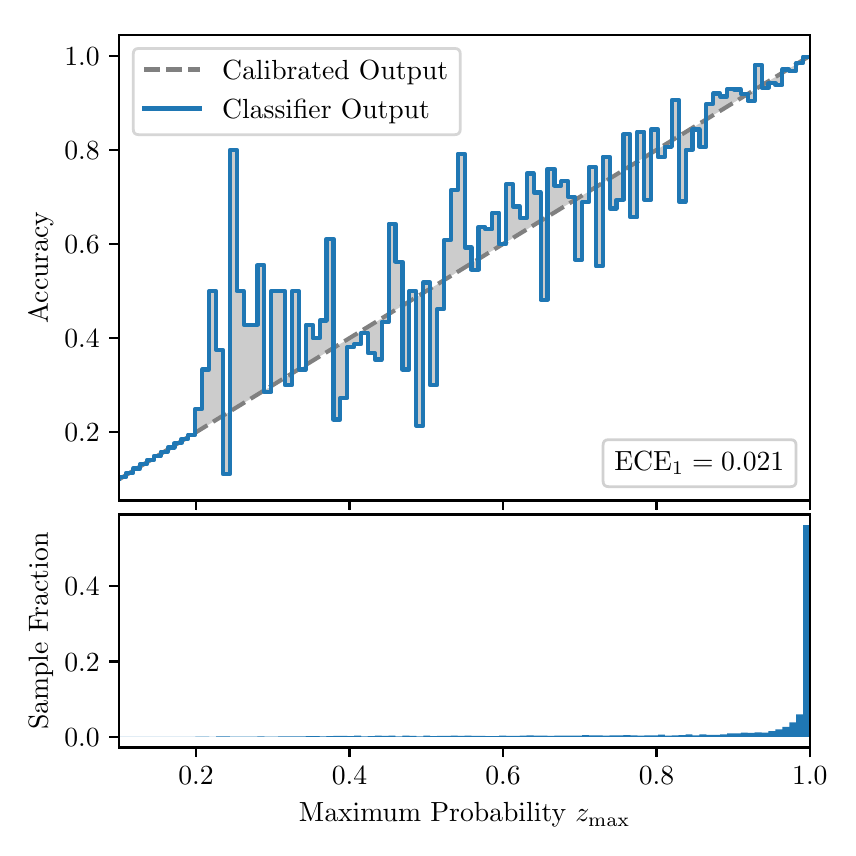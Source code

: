 \begingroup%
\makeatletter%
\begin{pgfpicture}%
\pgfpathrectangle{\pgfpointorigin}{\pgfqpoint{4.0in}{4.0in}}%
\pgfusepath{use as bounding box, clip}%
\begin{pgfscope}%
\pgfsetbuttcap%
\pgfsetmiterjoin%
\definecolor{currentfill}{rgb}{1.0,1.0,1.0}%
\pgfsetfillcolor{currentfill}%
\pgfsetlinewidth{0.0pt}%
\definecolor{currentstroke}{rgb}{1.0,1.0,1.0}%
\pgfsetstrokecolor{currentstroke}%
\pgfsetdash{}{0pt}%
\pgfpathmoveto{\pgfqpoint{0.0in}{0.0in}}%
\pgfpathlineto{\pgfqpoint{4.0in}{0.0in}}%
\pgfpathlineto{\pgfqpoint{4.0in}{4.0in}}%
\pgfpathlineto{\pgfqpoint{0.0in}{4.0in}}%
\pgfpathclose%
\pgfusepath{fill}%
\end{pgfscope}%
\begin{pgfscope}%
\pgfsetbuttcap%
\pgfsetmiterjoin%
\definecolor{currentfill}{rgb}{1.0,1.0,1.0}%
\pgfsetfillcolor{currentfill}%
\pgfsetlinewidth{0.0pt}%
\definecolor{currentstroke}{rgb}{0.0,0.0,0.0}%
\pgfsetstrokecolor{currentstroke}%
\pgfsetstrokeopacity{0.0}%
\pgfsetdash{}{0pt}%
\pgfpathmoveto{\pgfqpoint{0.458in}{1.636in}}%
\pgfpathlineto{\pgfqpoint{3.911in}{1.636in}}%
\pgfpathlineto{\pgfqpoint{3.911in}{3.965in}}%
\pgfpathlineto{\pgfqpoint{0.458in}{3.965in}}%
\pgfpathclose%
\pgfusepath{fill}%
\end{pgfscope}%
\begin{pgfscope}%
\pgfpathrectangle{\pgfqpoint{0.458in}{1.636in}}{\pgfqpoint{3.453in}{2.329in}}%
\pgfusepath{clip}%
\pgfsetbuttcap%
\pgfsetroundjoin%
\definecolor{currentfill}{rgb}{0.0,0.0,0.0}%
\pgfsetfillcolor{currentfill}%
\pgfsetfillopacity{0.2}%
\pgfsetlinewidth{0.0pt}%
\definecolor{currentstroke}{rgb}{0.0,0.0,0.0}%
\pgfsetstrokecolor{currentstroke}%
\pgfsetdash{}{0pt}%
\pgfpathmoveto{\pgfqpoint{0.462in}{1.753in}}%
\pgfpathlineto{\pgfqpoint{0.462in}{1.744in}}%
\pgfpathlineto{\pgfqpoint{0.465in}{1.746in}}%
\pgfpathlineto{\pgfqpoint{0.469in}{1.748in}}%
\pgfpathlineto{\pgfqpoint{0.472in}{1.75in}}%
\pgfpathlineto{\pgfqpoint{0.475in}{1.752in}}%
\pgfpathlineto{\pgfqpoint{0.479in}{1.754in}}%
\pgfpathlineto{\pgfqpoint{0.482in}{1.756in}}%
\pgfpathlineto{\pgfqpoint{0.486in}{1.758in}}%
\pgfpathlineto{\pgfqpoint{0.489in}{1.761in}}%
\pgfpathlineto{\pgfqpoint{0.493in}{1.763in}}%
\pgfpathlineto{\pgfqpoint{0.496in}{1.765in}}%
\pgfpathlineto{\pgfqpoint{0.5in}{1.767in}}%
\pgfpathlineto{\pgfqpoint{0.503in}{1.769in}}%
\pgfpathlineto{\pgfqpoint{0.507in}{1.771in}}%
\pgfpathlineto{\pgfqpoint{0.51in}{1.773in}}%
\pgfpathlineto{\pgfqpoint{0.513in}{1.775in}}%
\pgfpathlineto{\pgfqpoint{0.517in}{1.778in}}%
\pgfpathlineto{\pgfqpoint{0.52in}{1.78in}}%
\pgfpathlineto{\pgfqpoint{0.524in}{1.782in}}%
\pgfpathlineto{\pgfqpoint{0.527in}{1.784in}}%
\pgfpathlineto{\pgfqpoint{0.531in}{1.786in}}%
\pgfpathlineto{\pgfqpoint{0.534in}{1.788in}}%
\pgfpathlineto{\pgfqpoint{0.538in}{1.79in}}%
\pgfpathlineto{\pgfqpoint{0.541in}{1.792in}}%
\pgfpathlineto{\pgfqpoint{0.545in}{1.795in}}%
\pgfpathlineto{\pgfqpoint{0.548in}{1.797in}}%
\pgfpathlineto{\pgfqpoint{0.551in}{1.799in}}%
\pgfpathlineto{\pgfqpoint{0.555in}{1.801in}}%
\pgfpathlineto{\pgfqpoint{0.558in}{1.803in}}%
\pgfpathlineto{\pgfqpoint{0.562in}{1.805in}}%
\pgfpathlineto{\pgfqpoint{0.565in}{1.807in}}%
\pgfpathlineto{\pgfqpoint{0.569in}{1.809in}}%
\pgfpathlineto{\pgfqpoint{0.572in}{1.811in}}%
\pgfpathlineto{\pgfqpoint{0.576in}{1.814in}}%
\pgfpathlineto{\pgfqpoint{0.579in}{1.816in}}%
\pgfpathlineto{\pgfqpoint{0.583in}{1.818in}}%
\pgfpathlineto{\pgfqpoint{0.586in}{1.82in}}%
\pgfpathlineto{\pgfqpoint{0.59in}{1.822in}}%
\pgfpathlineto{\pgfqpoint{0.593in}{1.824in}}%
\pgfpathlineto{\pgfqpoint{0.596in}{1.826in}}%
\pgfpathlineto{\pgfqpoint{0.6in}{1.828in}}%
\pgfpathlineto{\pgfqpoint{0.603in}{1.831in}}%
\pgfpathlineto{\pgfqpoint{0.607in}{1.833in}}%
\pgfpathlineto{\pgfqpoint{0.61in}{1.835in}}%
\pgfpathlineto{\pgfqpoint{0.614in}{1.837in}}%
\pgfpathlineto{\pgfqpoint{0.617in}{1.839in}}%
\pgfpathlineto{\pgfqpoint{0.621in}{1.841in}}%
\pgfpathlineto{\pgfqpoint{0.624in}{1.843in}}%
\pgfpathlineto{\pgfqpoint{0.628in}{1.845in}}%
\pgfpathlineto{\pgfqpoint{0.631in}{1.848in}}%
\pgfpathlineto{\pgfqpoint{0.634in}{1.85in}}%
\pgfpathlineto{\pgfqpoint{0.638in}{1.852in}}%
\pgfpathlineto{\pgfqpoint{0.641in}{1.854in}}%
\pgfpathlineto{\pgfqpoint{0.645in}{1.856in}}%
\pgfpathlineto{\pgfqpoint{0.648in}{1.858in}}%
\pgfpathlineto{\pgfqpoint{0.652in}{1.86in}}%
\pgfpathlineto{\pgfqpoint{0.655in}{1.862in}}%
\pgfpathlineto{\pgfqpoint{0.659in}{1.864in}}%
\pgfpathlineto{\pgfqpoint{0.662in}{1.867in}}%
\pgfpathlineto{\pgfqpoint{0.666in}{1.869in}}%
\pgfpathlineto{\pgfqpoint{0.669in}{1.871in}}%
\pgfpathlineto{\pgfqpoint{0.672in}{1.873in}}%
\pgfpathlineto{\pgfqpoint{0.676in}{1.875in}}%
\pgfpathlineto{\pgfqpoint{0.679in}{1.877in}}%
\pgfpathlineto{\pgfqpoint{0.683in}{1.879in}}%
\pgfpathlineto{\pgfqpoint{0.686in}{1.881in}}%
\pgfpathlineto{\pgfqpoint{0.69in}{1.884in}}%
\pgfpathlineto{\pgfqpoint{0.693in}{1.886in}}%
\pgfpathlineto{\pgfqpoint{0.697in}{1.888in}}%
\pgfpathlineto{\pgfqpoint{0.7in}{1.89in}}%
\pgfpathlineto{\pgfqpoint{0.704in}{1.892in}}%
\pgfpathlineto{\pgfqpoint{0.707in}{1.894in}}%
\pgfpathlineto{\pgfqpoint{0.71in}{1.896in}}%
\pgfpathlineto{\pgfqpoint{0.714in}{1.898in}}%
\pgfpathlineto{\pgfqpoint{0.717in}{1.901in}}%
\pgfpathlineto{\pgfqpoint{0.721in}{1.903in}}%
\pgfpathlineto{\pgfqpoint{0.724in}{1.905in}}%
\pgfpathlineto{\pgfqpoint{0.728in}{1.907in}}%
\pgfpathlineto{\pgfqpoint{0.731in}{1.909in}}%
\pgfpathlineto{\pgfqpoint{0.735in}{1.911in}}%
\pgfpathlineto{\pgfqpoint{0.738in}{1.913in}}%
\pgfpathlineto{\pgfqpoint{0.742in}{1.915in}}%
\pgfpathlineto{\pgfqpoint{0.745in}{1.917in}}%
\pgfpathlineto{\pgfqpoint{0.749in}{1.92in}}%
\pgfpathlineto{\pgfqpoint{0.752in}{1.922in}}%
\pgfpathlineto{\pgfqpoint{0.755in}{1.924in}}%
\pgfpathlineto{\pgfqpoint{0.759in}{1.926in}}%
\pgfpathlineto{\pgfqpoint{0.762in}{1.928in}}%
\pgfpathlineto{\pgfqpoint{0.766in}{1.93in}}%
\pgfpathlineto{\pgfqpoint{0.769in}{1.932in}}%
\pgfpathlineto{\pgfqpoint{0.773in}{1.934in}}%
\pgfpathlineto{\pgfqpoint{0.776in}{1.937in}}%
\pgfpathlineto{\pgfqpoint{0.78in}{1.939in}}%
\pgfpathlineto{\pgfqpoint{0.783in}{1.941in}}%
\pgfpathlineto{\pgfqpoint{0.787in}{1.943in}}%
\pgfpathlineto{\pgfqpoint{0.79in}{1.945in}}%
\pgfpathlineto{\pgfqpoint{0.793in}{1.947in}}%
\pgfpathlineto{\pgfqpoint{0.797in}{1.949in}}%
\pgfpathlineto{\pgfqpoint{0.8in}{1.951in}}%
\pgfpathlineto{\pgfqpoint{0.804in}{1.953in}}%
\pgfpathlineto{\pgfqpoint{0.807in}{1.956in}}%
\pgfpathlineto{\pgfqpoint{0.811in}{1.958in}}%
\pgfpathlineto{\pgfqpoint{0.814in}{1.96in}}%
\pgfpathlineto{\pgfqpoint{0.818in}{1.962in}}%
\pgfpathlineto{\pgfqpoint{0.821in}{1.964in}}%
\pgfpathlineto{\pgfqpoint{0.825in}{1.966in}}%
\pgfpathlineto{\pgfqpoint{0.828in}{1.968in}}%
\pgfpathlineto{\pgfqpoint{0.831in}{1.97in}}%
\pgfpathlineto{\pgfqpoint{0.835in}{1.973in}}%
\pgfpathlineto{\pgfqpoint{0.838in}{1.975in}}%
\pgfpathlineto{\pgfqpoint{0.842in}{1.977in}}%
\pgfpathlineto{\pgfqpoint{0.845in}{1.979in}}%
\pgfpathlineto{\pgfqpoint{0.849in}{1.981in}}%
\pgfpathlineto{\pgfqpoint{0.852in}{1.983in}}%
\pgfpathlineto{\pgfqpoint{0.856in}{1.985in}}%
\pgfpathlineto{\pgfqpoint{0.859in}{1.987in}}%
\pgfpathlineto{\pgfqpoint{0.863in}{1.99in}}%
\pgfpathlineto{\pgfqpoint{0.866in}{1.992in}}%
\pgfpathlineto{\pgfqpoint{0.869in}{1.994in}}%
\pgfpathlineto{\pgfqpoint{0.873in}{1.996in}}%
\pgfpathlineto{\pgfqpoint{0.876in}{1.998in}}%
\pgfpathlineto{\pgfqpoint{0.88in}{2.0in}}%
\pgfpathlineto{\pgfqpoint{0.883in}{2.002in}}%
\pgfpathlineto{\pgfqpoint{0.887in}{2.004in}}%
\pgfpathlineto{\pgfqpoint{0.89in}{2.006in}}%
\pgfpathlineto{\pgfqpoint{0.894in}{2.009in}}%
\pgfpathlineto{\pgfqpoint{0.897in}{2.011in}}%
\pgfpathlineto{\pgfqpoint{0.901in}{2.013in}}%
\pgfpathlineto{\pgfqpoint{0.904in}{2.015in}}%
\pgfpathlineto{\pgfqpoint{0.908in}{2.017in}}%
\pgfpathlineto{\pgfqpoint{0.911in}{2.019in}}%
\pgfpathlineto{\pgfqpoint{0.914in}{2.021in}}%
\pgfpathlineto{\pgfqpoint{0.918in}{2.023in}}%
\pgfpathlineto{\pgfqpoint{0.921in}{2.026in}}%
\pgfpathlineto{\pgfqpoint{0.925in}{2.028in}}%
\pgfpathlineto{\pgfqpoint{0.928in}{2.03in}}%
\pgfpathlineto{\pgfqpoint{0.932in}{2.032in}}%
\pgfpathlineto{\pgfqpoint{0.935in}{2.034in}}%
\pgfpathlineto{\pgfqpoint{0.939in}{2.036in}}%
\pgfpathlineto{\pgfqpoint{0.942in}{2.038in}}%
\pgfpathlineto{\pgfqpoint{0.946in}{2.04in}}%
\pgfpathlineto{\pgfqpoint{0.949in}{2.043in}}%
\pgfpathlineto{\pgfqpoint{0.952in}{2.045in}}%
\pgfpathlineto{\pgfqpoint{0.956in}{2.047in}}%
\pgfpathlineto{\pgfqpoint{0.959in}{2.049in}}%
\pgfpathlineto{\pgfqpoint{0.963in}{2.051in}}%
\pgfpathlineto{\pgfqpoint{0.966in}{2.053in}}%
\pgfpathlineto{\pgfqpoint{0.97in}{2.055in}}%
\pgfpathlineto{\pgfqpoint{0.973in}{2.057in}}%
\pgfpathlineto{\pgfqpoint{0.977in}{2.059in}}%
\pgfpathlineto{\pgfqpoint{0.98in}{2.062in}}%
\pgfpathlineto{\pgfqpoint{0.984in}{2.064in}}%
\pgfpathlineto{\pgfqpoint{0.987in}{2.066in}}%
\pgfpathlineto{\pgfqpoint{0.99in}{2.068in}}%
\pgfpathlineto{\pgfqpoint{0.994in}{2.07in}}%
\pgfpathlineto{\pgfqpoint{0.997in}{2.072in}}%
\pgfpathlineto{\pgfqpoint{1.001in}{2.074in}}%
\pgfpathlineto{\pgfqpoint{1.004in}{2.076in}}%
\pgfpathlineto{\pgfqpoint{1.008in}{2.079in}}%
\pgfpathlineto{\pgfqpoint{1.011in}{2.081in}}%
\pgfpathlineto{\pgfqpoint{1.015in}{2.083in}}%
\pgfpathlineto{\pgfqpoint{1.018in}{2.085in}}%
\pgfpathlineto{\pgfqpoint{1.022in}{2.087in}}%
\pgfpathlineto{\pgfqpoint{1.025in}{2.089in}}%
\pgfpathlineto{\pgfqpoint{1.028in}{2.091in}}%
\pgfpathlineto{\pgfqpoint{1.032in}{2.093in}}%
\pgfpathlineto{\pgfqpoint{1.035in}{2.096in}}%
\pgfpathlineto{\pgfqpoint{1.039in}{2.098in}}%
\pgfpathlineto{\pgfqpoint{1.042in}{2.1in}}%
\pgfpathlineto{\pgfqpoint{1.046in}{2.102in}}%
\pgfpathlineto{\pgfqpoint{1.049in}{2.104in}}%
\pgfpathlineto{\pgfqpoint{1.053in}{2.106in}}%
\pgfpathlineto{\pgfqpoint{1.056in}{2.108in}}%
\pgfpathlineto{\pgfqpoint{1.06in}{2.11in}}%
\pgfpathlineto{\pgfqpoint{1.063in}{2.112in}}%
\pgfpathlineto{\pgfqpoint{1.067in}{2.115in}}%
\pgfpathlineto{\pgfqpoint{1.07in}{2.117in}}%
\pgfpathlineto{\pgfqpoint{1.073in}{2.119in}}%
\pgfpathlineto{\pgfqpoint{1.077in}{2.121in}}%
\pgfpathlineto{\pgfqpoint{1.08in}{2.123in}}%
\pgfpathlineto{\pgfqpoint{1.084in}{2.125in}}%
\pgfpathlineto{\pgfqpoint{1.087in}{2.127in}}%
\pgfpathlineto{\pgfqpoint{1.091in}{2.129in}}%
\pgfpathlineto{\pgfqpoint{1.094in}{2.132in}}%
\pgfpathlineto{\pgfqpoint{1.098in}{2.134in}}%
\pgfpathlineto{\pgfqpoint{1.101in}{2.136in}}%
\pgfpathlineto{\pgfqpoint{1.105in}{2.138in}}%
\pgfpathlineto{\pgfqpoint{1.108in}{2.14in}}%
\pgfpathlineto{\pgfqpoint{1.111in}{2.142in}}%
\pgfpathlineto{\pgfqpoint{1.115in}{2.144in}}%
\pgfpathlineto{\pgfqpoint{1.118in}{2.146in}}%
\pgfpathlineto{\pgfqpoint{1.122in}{2.149in}}%
\pgfpathlineto{\pgfqpoint{1.125in}{2.151in}}%
\pgfpathlineto{\pgfqpoint{1.129in}{2.153in}}%
\pgfpathlineto{\pgfqpoint{1.132in}{2.155in}}%
\pgfpathlineto{\pgfqpoint{1.136in}{2.157in}}%
\pgfpathlineto{\pgfqpoint{1.139in}{2.159in}}%
\pgfpathlineto{\pgfqpoint{1.143in}{2.161in}}%
\pgfpathlineto{\pgfqpoint{1.146in}{2.163in}}%
\pgfpathlineto{\pgfqpoint{1.149in}{2.165in}}%
\pgfpathlineto{\pgfqpoint{1.153in}{2.168in}}%
\pgfpathlineto{\pgfqpoint{1.156in}{2.17in}}%
\pgfpathlineto{\pgfqpoint{1.16in}{2.172in}}%
\pgfpathlineto{\pgfqpoint{1.163in}{2.174in}}%
\pgfpathlineto{\pgfqpoint{1.167in}{2.176in}}%
\pgfpathlineto{\pgfqpoint{1.17in}{2.178in}}%
\pgfpathlineto{\pgfqpoint{1.174in}{2.18in}}%
\pgfpathlineto{\pgfqpoint{1.177in}{2.182in}}%
\pgfpathlineto{\pgfqpoint{1.181in}{2.185in}}%
\pgfpathlineto{\pgfqpoint{1.184in}{2.187in}}%
\pgfpathlineto{\pgfqpoint{1.187in}{2.189in}}%
\pgfpathlineto{\pgfqpoint{1.191in}{2.191in}}%
\pgfpathlineto{\pgfqpoint{1.194in}{2.193in}}%
\pgfpathlineto{\pgfqpoint{1.198in}{2.195in}}%
\pgfpathlineto{\pgfqpoint{1.201in}{2.197in}}%
\pgfpathlineto{\pgfqpoint{1.205in}{2.199in}}%
\pgfpathlineto{\pgfqpoint{1.208in}{2.202in}}%
\pgfpathlineto{\pgfqpoint{1.212in}{2.204in}}%
\pgfpathlineto{\pgfqpoint{1.215in}{2.206in}}%
\pgfpathlineto{\pgfqpoint{1.219in}{2.208in}}%
\pgfpathlineto{\pgfqpoint{1.222in}{2.21in}}%
\pgfpathlineto{\pgfqpoint{1.226in}{2.212in}}%
\pgfpathlineto{\pgfqpoint{1.229in}{2.214in}}%
\pgfpathlineto{\pgfqpoint{1.232in}{2.216in}}%
\pgfpathlineto{\pgfqpoint{1.236in}{2.218in}}%
\pgfpathlineto{\pgfqpoint{1.239in}{2.221in}}%
\pgfpathlineto{\pgfqpoint{1.243in}{2.223in}}%
\pgfpathlineto{\pgfqpoint{1.246in}{2.225in}}%
\pgfpathlineto{\pgfqpoint{1.25in}{2.227in}}%
\pgfpathlineto{\pgfqpoint{1.253in}{2.229in}}%
\pgfpathlineto{\pgfqpoint{1.257in}{2.231in}}%
\pgfpathlineto{\pgfqpoint{1.26in}{2.233in}}%
\pgfpathlineto{\pgfqpoint{1.264in}{2.235in}}%
\pgfpathlineto{\pgfqpoint{1.267in}{2.238in}}%
\pgfpathlineto{\pgfqpoint{1.27in}{2.24in}}%
\pgfpathlineto{\pgfqpoint{1.274in}{2.242in}}%
\pgfpathlineto{\pgfqpoint{1.277in}{2.244in}}%
\pgfpathlineto{\pgfqpoint{1.281in}{2.246in}}%
\pgfpathlineto{\pgfqpoint{1.284in}{2.248in}}%
\pgfpathlineto{\pgfqpoint{1.288in}{2.25in}}%
\pgfpathlineto{\pgfqpoint{1.291in}{2.252in}}%
\pgfpathlineto{\pgfqpoint{1.295in}{2.254in}}%
\pgfpathlineto{\pgfqpoint{1.298in}{2.257in}}%
\pgfpathlineto{\pgfqpoint{1.302in}{2.259in}}%
\pgfpathlineto{\pgfqpoint{1.305in}{2.261in}}%
\pgfpathlineto{\pgfqpoint{1.308in}{2.263in}}%
\pgfpathlineto{\pgfqpoint{1.312in}{2.265in}}%
\pgfpathlineto{\pgfqpoint{1.315in}{2.267in}}%
\pgfpathlineto{\pgfqpoint{1.319in}{2.269in}}%
\pgfpathlineto{\pgfqpoint{1.322in}{2.271in}}%
\pgfpathlineto{\pgfqpoint{1.326in}{2.274in}}%
\pgfpathlineto{\pgfqpoint{1.329in}{2.276in}}%
\pgfpathlineto{\pgfqpoint{1.333in}{2.278in}}%
\pgfpathlineto{\pgfqpoint{1.336in}{2.28in}}%
\pgfpathlineto{\pgfqpoint{1.34in}{2.282in}}%
\pgfpathlineto{\pgfqpoint{1.343in}{2.284in}}%
\pgfpathlineto{\pgfqpoint{1.346in}{2.286in}}%
\pgfpathlineto{\pgfqpoint{1.35in}{2.288in}}%
\pgfpathlineto{\pgfqpoint{1.353in}{2.291in}}%
\pgfpathlineto{\pgfqpoint{1.357in}{2.293in}}%
\pgfpathlineto{\pgfqpoint{1.36in}{2.295in}}%
\pgfpathlineto{\pgfqpoint{1.364in}{2.297in}}%
\pgfpathlineto{\pgfqpoint{1.367in}{2.299in}}%
\pgfpathlineto{\pgfqpoint{1.371in}{2.301in}}%
\pgfpathlineto{\pgfqpoint{1.374in}{2.303in}}%
\pgfpathlineto{\pgfqpoint{1.378in}{2.305in}}%
\pgfpathlineto{\pgfqpoint{1.381in}{2.307in}}%
\pgfpathlineto{\pgfqpoint{1.385in}{2.31in}}%
\pgfpathlineto{\pgfqpoint{1.388in}{2.312in}}%
\pgfpathlineto{\pgfqpoint{1.391in}{2.314in}}%
\pgfpathlineto{\pgfqpoint{1.395in}{2.316in}}%
\pgfpathlineto{\pgfqpoint{1.398in}{2.318in}}%
\pgfpathlineto{\pgfqpoint{1.402in}{2.32in}}%
\pgfpathlineto{\pgfqpoint{1.405in}{2.322in}}%
\pgfpathlineto{\pgfqpoint{1.409in}{2.324in}}%
\pgfpathlineto{\pgfqpoint{1.412in}{2.327in}}%
\pgfpathlineto{\pgfqpoint{1.416in}{2.329in}}%
\pgfpathlineto{\pgfqpoint{1.419in}{2.331in}}%
\pgfpathlineto{\pgfqpoint{1.423in}{2.333in}}%
\pgfpathlineto{\pgfqpoint{1.426in}{2.335in}}%
\pgfpathlineto{\pgfqpoint{1.429in}{2.337in}}%
\pgfpathlineto{\pgfqpoint{1.433in}{2.339in}}%
\pgfpathlineto{\pgfqpoint{1.436in}{2.341in}}%
\pgfpathlineto{\pgfqpoint{1.44in}{2.344in}}%
\pgfpathlineto{\pgfqpoint{1.443in}{2.346in}}%
\pgfpathlineto{\pgfqpoint{1.447in}{2.348in}}%
\pgfpathlineto{\pgfqpoint{1.45in}{2.35in}}%
\pgfpathlineto{\pgfqpoint{1.454in}{2.352in}}%
\pgfpathlineto{\pgfqpoint{1.457in}{2.354in}}%
\pgfpathlineto{\pgfqpoint{1.461in}{2.356in}}%
\pgfpathlineto{\pgfqpoint{1.464in}{2.358in}}%
\pgfpathlineto{\pgfqpoint{1.467in}{2.36in}}%
\pgfpathlineto{\pgfqpoint{1.471in}{2.363in}}%
\pgfpathlineto{\pgfqpoint{1.474in}{2.365in}}%
\pgfpathlineto{\pgfqpoint{1.478in}{2.367in}}%
\pgfpathlineto{\pgfqpoint{1.481in}{2.369in}}%
\pgfpathlineto{\pgfqpoint{1.485in}{2.371in}}%
\pgfpathlineto{\pgfqpoint{1.488in}{2.373in}}%
\pgfpathlineto{\pgfqpoint{1.492in}{2.375in}}%
\pgfpathlineto{\pgfqpoint{1.495in}{2.377in}}%
\pgfpathlineto{\pgfqpoint{1.499in}{2.38in}}%
\pgfpathlineto{\pgfqpoint{1.502in}{2.382in}}%
\pgfpathlineto{\pgfqpoint{1.506in}{2.384in}}%
\pgfpathlineto{\pgfqpoint{1.509in}{2.386in}}%
\pgfpathlineto{\pgfqpoint{1.512in}{2.388in}}%
\pgfpathlineto{\pgfqpoint{1.516in}{2.39in}}%
\pgfpathlineto{\pgfqpoint{1.519in}{2.392in}}%
\pgfpathlineto{\pgfqpoint{1.523in}{2.394in}}%
\pgfpathlineto{\pgfqpoint{1.526in}{2.397in}}%
\pgfpathlineto{\pgfqpoint{1.53in}{2.399in}}%
\pgfpathlineto{\pgfqpoint{1.533in}{2.401in}}%
\pgfpathlineto{\pgfqpoint{1.537in}{2.403in}}%
\pgfpathlineto{\pgfqpoint{1.54in}{2.405in}}%
\pgfpathlineto{\pgfqpoint{1.544in}{2.407in}}%
\pgfpathlineto{\pgfqpoint{1.547in}{2.409in}}%
\pgfpathlineto{\pgfqpoint{1.55in}{2.411in}}%
\pgfpathlineto{\pgfqpoint{1.554in}{2.413in}}%
\pgfpathlineto{\pgfqpoint{1.557in}{2.416in}}%
\pgfpathlineto{\pgfqpoint{1.561in}{2.418in}}%
\pgfpathlineto{\pgfqpoint{1.564in}{2.42in}}%
\pgfpathlineto{\pgfqpoint{1.568in}{2.422in}}%
\pgfpathlineto{\pgfqpoint{1.571in}{2.424in}}%
\pgfpathlineto{\pgfqpoint{1.575in}{2.426in}}%
\pgfpathlineto{\pgfqpoint{1.578in}{2.428in}}%
\pgfpathlineto{\pgfqpoint{1.582in}{2.43in}}%
\pgfpathlineto{\pgfqpoint{1.585in}{2.433in}}%
\pgfpathlineto{\pgfqpoint{1.588in}{2.435in}}%
\pgfpathlineto{\pgfqpoint{1.592in}{2.437in}}%
\pgfpathlineto{\pgfqpoint{1.595in}{2.439in}}%
\pgfpathlineto{\pgfqpoint{1.599in}{2.441in}}%
\pgfpathlineto{\pgfqpoint{1.602in}{2.443in}}%
\pgfpathlineto{\pgfqpoint{1.606in}{2.445in}}%
\pgfpathlineto{\pgfqpoint{1.609in}{2.447in}}%
\pgfpathlineto{\pgfqpoint{1.613in}{2.45in}}%
\pgfpathlineto{\pgfqpoint{1.616in}{2.452in}}%
\pgfpathlineto{\pgfqpoint{1.62in}{2.454in}}%
\pgfpathlineto{\pgfqpoint{1.623in}{2.456in}}%
\pgfpathlineto{\pgfqpoint{1.626in}{2.458in}}%
\pgfpathlineto{\pgfqpoint{1.63in}{2.46in}}%
\pgfpathlineto{\pgfqpoint{1.633in}{2.462in}}%
\pgfpathlineto{\pgfqpoint{1.637in}{2.464in}}%
\pgfpathlineto{\pgfqpoint{1.64in}{2.466in}}%
\pgfpathlineto{\pgfqpoint{1.644in}{2.469in}}%
\pgfpathlineto{\pgfqpoint{1.647in}{2.471in}}%
\pgfpathlineto{\pgfqpoint{1.651in}{2.473in}}%
\pgfpathlineto{\pgfqpoint{1.654in}{2.475in}}%
\pgfpathlineto{\pgfqpoint{1.658in}{2.477in}}%
\pgfpathlineto{\pgfqpoint{1.661in}{2.479in}}%
\pgfpathlineto{\pgfqpoint{1.665in}{2.481in}}%
\pgfpathlineto{\pgfqpoint{1.668in}{2.483in}}%
\pgfpathlineto{\pgfqpoint{1.671in}{2.486in}}%
\pgfpathlineto{\pgfqpoint{1.675in}{2.488in}}%
\pgfpathlineto{\pgfqpoint{1.678in}{2.49in}}%
\pgfpathlineto{\pgfqpoint{1.682in}{2.492in}}%
\pgfpathlineto{\pgfqpoint{1.685in}{2.494in}}%
\pgfpathlineto{\pgfqpoint{1.689in}{2.496in}}%
\pgfpathlineto{\pgfqpoint{1.692in}{2.498in}}%
\pgfpathlineto{\pgfqpoint{1.696in}{2.5in}}%
\pgfpathlineto{\pgfqpoint{1.699in}{2.503in}}%
\pgfpathlineto{\pgfqpoint{1.703in}{2.505in}}%
\pgfpathlineto{\pgfqpoint{1.706in}{2.507in}}%
\pgfpathlineto{\pgfqpoint{1.709in}{2.509in}}%
\pgfpathlineto{\pgfqpoint{1.713in}{2.511in}}%
\pgfpathlineto{\pgfqpoint{1.716in}{2.513in}}%
\pgfpathlineto{\pgfqpoint{1.72in}{2.515in}}%
\pgfpathlineto{\pgfqpoint{1.723in}{2.517in}}%
\pgfpathlineto{\pgfqpoint{1.727in}{2.519in}}%
\pgfpathlineto{\pgfqpoint{1.73in}{2.522in}}%
\pgfpathlineto{\pgfqpoint{1.734in}{2.524in}}%
\pgfpathlineto{\pgfqpoint{1.737in}{2.526in}}%
\pgfpathlineto{\pgfqpoint{1.741in}{2.528in}}%
\pgfpathlineto{\pgfqpoint{1.744in}{2.53in}}%
\pgfpathlineto{\pgfqpoint{1.747in}{2.532in}}%
\pgfpathlineto{\pgfqpoint{1.751in}{2.534in}}%
\pgfpathlineto{\pgfqpoint{1.754in}{2.536in}}%
\pgfpathlineto{\pgfqpoint{1.758in}{2.539in}}%
\pgfpathlineto{\pgfqpoint{1.761in}{2.541in}}%
\pgfpathlineto{\pgfqpoint{1.765in}{2.543in}}%
\pgfpathlineto{\pgfqpoint{1.768in}{2.545in}}%
\pgfpathlineto{\pgfqpoint{1.772in}{2.547in}}%
\pgfpathlineto{\pgfqpoint{1.775in}{2.549in}}%
\pgfpathlineto{\pgfqpoint{1.779in}{2.551in}}%
\pgfpathlineto{\pgfqpoint{1.782in}{2.553in}}%
\pgfpathlineto{\pgfqpoint{1.785in}{2.555in}}%
\pgfpathlineto{\pgfqpoint{1.789in}{2.558in}}%
\pgfpathlineto{\pgfqpoint{1.792in}{2.56in}}%
\pgfpathlineto{\pgfqpoint{1.796in}{2.562in}}%
\pgfpathlineto{\pgfqpoint{1.799in}{2.564in}}%
\pgfpathlineto{\pgfqpoint{1.803in}{2.566in}}%
\pgfpathlineto{\pgfqpoint{1.806in}{2.568in}}%
\pgfpathlineto{\pgfqpoint{1.81in}{2.57in}}%
\pgfpathlineto{\pgfqpoint{1.813in}{2.572in}}%
\pgfpathlineto{\pgfqpoint{1.817in}{2.575in}}%
\pgfpathlineto{\pgfqpoint{1.82in}{2.577in}}%
\pgfpathlineto{\pgfqpoint{1.824in}{2.579in}}%
\pgfpathlineto{\pgfqpoint{1.827in}{2.581in}}%
\pgfpathlineto{\pgfqpoint{1.83in}{2.583in}}%
\pgfpathlineto{\pgfqpoint{1.834in}{2.585in}}%
\pgfpathlineto{\pgfqpoint{1.837in}{2.587in}}%
\pgfpathlineto{\pgfqpoint{1.841in}{2.589in}}%
\pgfpathlineto{\pgfqpoint{1.844in}{2.592in}}%
\pgfpathlineto{\pgfqpoint{1.848in}{2.594in}}%
\pgfpathlineto{\pgfqpoint{1.851in}{2.596in}}%
\pgfpathlineto{\pgfqpoint{1.855in}{2.598in}}%
\pgfpathlineto{\pgfqpoint{1.858in}{2.6in}}%
\pgfpathlineto{\pgfqpoint{1.862in}{2.602in}}%
\pgfpathlineto{\pgfqpoint{1.865in}{2.604in}}%
\pgfpathlineto{\pgfqpoint{1.868in}{2.606in}}%
\pgfpathlineto{\pgfqpoint{1.872in}{2.608in}}%
\pgfpathlineto{\pgfqpoint{1.875in}{2.611in}}%
\pgfpathlineto{\pgfqpoint{1.879in}{2.613in}}%
\pgfpathlineto{\pgfqpoint{1.882in}{2.615in}}%
\pgfpathlineto{\pgfqpoint{1.886in}{2.617in}}%
\pgfpathlineto{\pgfqpoint{1.889in}{2.619in}}%
\pgfpathlineto{\pgfqpoint{1.893in}{2.621in}}%
\pgfpathlineto{\pgfqpoint{1.896in}{2.623in}}%
\pgfpathlineto{\pgfqpoint{1.9in}{2.625in}}%
\pgfpathlineto{\pgfqpoint{1.903in}{2.628in}}%
\pgfpathlineto{\pgfqpoint{1.906in}{2.63in}}%
\pgfpathlineto{\pgfqpoint{1.91in}{2.632in}}%
\pgfpathlineto{\pgfqpoint{1.913in}{2.634in}}%
\pgfpathlineto{\pgfqpoint{1.917in}{2.636in}}%
\pgfpathlineto{\pgfqpoint{1.92in}{2.638in}}%
\pgfpathlineto{\pgfqpoint{1.924in}{2.64in}}%
\pgfpathlineto{\pgfqpoint{1.927in}{2.642in}}%
\pgfpathlineto{\pgfqpoint{1.931in}{2.645in}}%
\pgfpathlineto{\pgfqpoint{1.934in}{2.647in}}%
\pgfpathlineto{\pgfqpoint{1.938in}{2.649in}}%
\pgfpathlineto{\pgfqpoint{1.941in}{2.651in}}%
\pgfpathlineto{\pgfqpoint{1.944in}{2.653in}}%
\pgfpathlineto{\pgfqpoint{1.948in}{2.655in}}%
\pgfpathlineto{\pgfqpoint{1.951in}{2.657in}}%
\pgfpathlineto{\pgfqpoint{1.955in}{2.659in}}%
\pgfpathlineto{\pgfqpoint{1.958in}{2.661in}}%
\pgfpathlineto{\pgfqpoint{1.962in}{2.664in}}%
\pgfpathlineto{\pgfqpoint{1.965in}{2.666in}}%
\pgfpathlineto{\pgfqpoint{1.969in}{2.668in}}%
\pgfpathlineto{\pgfqpoint{1.972in}{2.67in}}%
\pgfpathlineto{\pgfqpoint{1.976in}{2.672in}}%
\pgfpathlineto{\pgfqpoint{1.979in}{2.674in}}%
\pgfpathlineto{\pgfqpoint{1.983in}{2.676in}}%
\pgfpathlineto{\pgfqpoint{1.986in}{2.678in}}%
\pgfpathlineto{\pgfqpoint{1.989in}{2.681in}}%
\pgfpathlineto{\pgfqpoint{1.993in}{2.683in}}%
\pgfpathlineto{\pgfqpoint{1.996in}{2.685in}}%
\pgfpathlineto{\pgfqpoint{2.0in}{2.687in}}%
\pgfpathlineto{\pgfqpoint{2.003in}{2.689in}}%
\pgfpathlineto{\pgfqpoint{2.007in}{2.691in}}%
\pgfpathlineto{\pgfqpoint{2.01in}{2.693in}}%
\pgfpathlineto{\pgfqpoint{2.014in}{2.695in}}%
\pgfpathlineto{\pgfqpoint{2.017in}{2.698in}}%
\pgfpathlineto{\pgfqpoint{2.021in}{2.7in}}%
\pgfpathlineto{\pgfqpoint{2.024in}{2.702in}}%
\pgfpathlineto{\pgfqpoint{2.027in}{2.704in}}%
\pgfpathlineto{\pgfqpoint{2.031in}{2.706in}}%
\pgfpathlineto{\pgfqpoint{2.034in}{2.708in}}%
\pgfpathlineto{\pgfqpoint{2.038in}{2.71in}}%
\pgfpathlineto{\pgfqpoint{2.041in}{2.712in}}%
\pgfpathlineto{\pgfqpoint{2.045in}{2.714in}}%
\pgfpathlineto{\pgfqpoint{2.048in}{2.717in}}%
\pgfpathlineto{\pgfqpoint{2.052in}{2.719in}}%
\pgfpathlineto{\pgfqpoint{2.055in}{2.721in}}%
\pgfpathlineto{\pgfqpoint{2.059in}{2.723in}}%
\pgfpathlineto{\pgfqpoint{2.062in}{2.725in}}%
\pgfpathlineto{\pgfqpoint{2.065in}{2.727in}}%
\pgfpathlineto{\pgfqpoint{2.069in}{2.729in}}%
\pgfpathlineto{\pgfqpoint{2.072in}{2.731in}}%
\pgfpathlineto{\pgfqpoint{2.076in}{2.734in}}%
\pgfpathlineto{\pgfqpoint{2.079in}{2.736in}}%
\pgfpathlineto{\pgfqpoint{2.083in}{2.738in}}%
\pgfpathlineto{\pgfqpoint{2.086in}{2.74in}}%
\pgfpathlineto{\pgfqpoint{2.09in}{2.742in}}%
\pgfpathlineto{\pgfqpoint{2.093in}{2.744in}}%
\pgfpathlineto{\pgfqpoint{2.097in}{2.746in}}%
\pgfpathlineto{\pgfqpoint{2.1in}{2.748in}}%
\pgfpathlineto{\pgfqpoint{2.103in}{2.751in}}%
\pgfpathlineto{\pgfqpoint{2.107in}{2.753in}}%
\pgfpathlineto{\pgfqpoint{2.11in}{2.755in}}%
\pgfpathlineto{\pgfqpoint{2.114in}{2.757in}}%
\pgfpathlineto{\pgfqpoint{2.117in}{2.759in}}%
\pgfpathlineto{\pgfqpoint{2.121in}{2.761in}}%
\pgfpathlineto{\pgfqpoint{2.124in}{2.763in}}%
\pgfpathlineto{\pgfqpoint{2.128in}{2.765in}}%
\pgfpathlineto{\pgfqpoint{2.131in}{2.767in}}%
\pgfpathlineto{\pgfqpoint{2.135in}{2.77in}}%
\pgfpathlineto{\pgfqpoint{2.138in}{2.772in}}%
\pgfpathlineto{\pgfqpoint{2.142in}{2.774in}}%
\pgfpathlineto{\pgfqpoint{2.145in}{2.776in}}%
\pgfpathlineto{\pgfqpoint{2.148in}{2.778in}}%
\pgfpathlineto{\pgfqpoint{2.152in}{2.78in}}%
\pgfpathlineto{\pgfqpoint{2.155in}{2.782in}}%
\pgfpathlineto{\pgfqpoint{2.159in}{2.784in}}%
\pgfpathlineto{\pgfqpoint{2.162in}{2.787in}}%
\pgfpathlineto{\pgfqpoint{2.166in}{2.789in}}%
\pgfpathlineto{\pgfqpoint{2.169in}{2.791in}}%
\pgfpathlineto{\pgfqpoint{2.173in}{2.793in}}%
\pgfpathlineto{\pgfqpoint{2.176in}{2.795in}}%
\pgfpathlineto{\pgfqpoint{2.18in}{2.797in}}%
\pgfpathlineto{\pgfqpoint{2.183in}{2.799in}}%
\pgfpathlineto{\pgfqpoint{2.186in}{2.801in}}%
\pgfpathlineto{\pgfqpoint{2.19in}{2.804in}}%
\pgfpathlineto{\pgfqpoint{2.193in}{2.806in}}%
\pgfpathlineto{\pgfqpoint{2.197in}{2.808in}}%
\pgfpathlineto{\pgfqpoint{2.2in}{2.81in}}%
\pgfpathlineto{\pgfqpoint{2.204in}{2.812in}}%
\pgfpathlineto{\pgfqpoint{2.207in}{2.814in}}%
\pgfpathlineto{\pgfqpoint{2.211in}{2.816in}}%
\pgfpathlineto{\pgfqpoint{2.214in}{2.818in}}%
\pgfpathlineto{\pgfqpoint{2.218in}{2.82in}}%
\pgfpathlineto{\pgfqpoint{2.221in}{2.823in}}%
\pgfpathlineto{\pgfqpoint{2.224in}{2.825in}}%
\pgfpathlineto{\pgfqpoint{2.228in}{2.827in}}%
\pgfpathlineto{\pgfqpoint{2.231in}{2.829in}}%
\pgfpathlineto{\pgfqpoint{2.235in}{2.831in}}%
\pgfpathlineto{\pgfqpoint{2.238in}{2.833in}}%
\pgfpathlineto{\pgfqpoint{2.242in}{2.835in}}%
\pgfpathlineto{\pgfqpoint{2.245in}{2.837in}}%
\pgfpathlineto{\pgfqpoint{2.249in}{2.84in}}%
\pgfpathlineto{\pgfqpoint{2.252in}{2.842in}}%
\pgfpathlineto{\pgfqpoint{2.256in}{2.844in}}%
\pgfpathlineto{\pgfqpoint{2.259in}{2.846in}}%
\pgfpathlineto{\pgfqpoint{2.262in}{2.848in}}%
\pgfpathlineto{\pgfqpoint{2.266in}{2.85in}}%
\pgfpathlineto{\pgfqpoint{2.269in}{2.852in}}%
\pgfpathlineto{\pgfqpoint{2.273in}{2.854in}}%
\pgfpathlineto{\pgfqpoint{2.276in}{2.856in}}%
\pgfpathlineto{\pgfqpoint{2.28in}{2.859in}}%
\pgfpathlineto{\pgfqpoint{2.283in}{2.861in}}%
\pgfpathlineto{\pgfqpoint{2.287in}{2.863in}}%
\pgfpathlineto{\pgfqpoint{2.29in}{2.865in}}%
\pgfpathlineto{\pgfqpoint{2.294in}{2.867in}}%
\pgfpathlineto{\pgfqpoint{2.297in}{2.869in}}%
\pgfpathlineto{\pgfqpoint{2.301in}{2.871in}}%
\pgfpathlineto{\pgfqpoint{2.304in}{2.873in}}%
\pgfpathlineto{\pgfqpoint{2.307in}{2.876in}}%
\pgfpathlineto{\pgfqpoint{2.311in}{2.878in}}%
\pgfpathlineto{\pgfqpoint{2.314in}{2.88in}}%
\pgfpathlineto{\pgfqpoint{2.318in}{2.882in}}%
\pgfpathlineto{\pgfqpoint{2.321in}{2.884in}}%
\pgfpathlineto{\pgfqpoint{2.325in}{2.886in}}%
\pgfpathlineto{\pgfqpoint{2.328in}{2.888in}}%
\pgfpathlineto{\pgfqpoint{2.332in}{2.89in}}%
\pgfpathlineto{\pgfqpoint{2.335in}{2.893in}}%
\pgfpathlineto{\pgfqpoint{2.339in}{2.895in}}%
\pgfpathlineto{\pgfqpoint{2.342in}{2.897in}}%
\pgfpathlineto{\pgfqpoint{2.345in}{2.899in}}%
\pgfpathlineto{\pgfqpoint{2.349in}{2.901in}}%
\pgfpathlineto{\pgfqpoint{2.352in}{2.903in}}%
\pgfpathlineto{\pgfqpoint{2.356in}{2.905in}}%
\pgfpathlineto{\pgfqpoint{2.359in}{2.907in}}%
\pgfpathlineto{\pgfqpoint{2.363in}{2.909in}}%
\pgfpathlineto{\pgfqpoint{2.366in}{2.912in}}%
\pgfpathlineto{\pgfqpoint{2.37in}{2.914in}}%
\pgfpathlineto{\pgfqpoint{2.373in}{2.916in}}%
\pgfpathlineto{\pgfqpoint{2.377in}{2.918in}}%
\pgfpathlineto{\pgfqpoint{2.38in}{2.92in}}%
\pgfpathlineto{\pgfqpoint{2.383in}{2.922in}}%
\pgfpathlineto{\pgfqpoint{2.387in}{2.924in}}%
\pgfpathlineto{\pgfqpoint{2.39in}{2.926in}}%
\pgfpathlineto{\pgfqpoint{2.394in}{2.929in}}%
\pgfpathlineto{\pgfqpoint{2.397in}{2.931in}}%
\pgfpathlineto{\pgfqpoint{2.401in}{2.933in}}%
\pgfpathlineto{\pgfqpoint{2.404in}{2.935in}}%
\pgfpathlineto{\pgfqpoint{2.408in}{2.937in}}%
\pgfpathlineto{\pgfqpoint{2.411in}{2.939in}}%
\pgfpathlineto{\pgfqpoint{2.415in}{2.941in}}%
\pgfpathlineto{\pgfqpoint{2.418in}{2.943in}}%
\pgfpathlineto{\pgfqpoint{2.421in}{2.946in}}%
\pgfpathlineto{\pgfqpoint{2.425in}{2.948in}}%
\pgfpathlineto{\pgfqpoint{2.428in}{2.95in}}%
\pgfpathlineto{\pgfqpoint{2.432in}{2.952in}}%
\pgfpathlineto{\pgfqpoint{2.435in}{2.954in}}%
\pgfpathlineto{\pgfqpoint{2.439in}{2.956in}}%
\pgfpathlineto{\pgfqpoint{2.442in}{2.958in}}%
\pgfpathlineto{\pgfqpoint{2.446in}{2.96in}}%
\pgfpathlineto{\pgfqpoint{2.449in}{2.962in}}%
\pgfpathlineto{\pgfqpoint{2.453in}{2.965in}}%
\pgfpathlineto{\pgfqpoint{2.456in}{2.967in}}%
\pgfpathlineto{\pgfqpoint{2.46in}{2.969in}}%
\pgfpathlineto{\pgfqpoint{2.463in}{2.971in}}%
\pgfpathlineto{\pgfqpoint{2.466in}{2.973in}}%
\pgfpathlineto{\pgfqpoint{2.47in}{2.975in}}%
\pgfpathlineto{\pgfqpoint{2.473in}{2.977in}}%
\pgfpathlineto{\pgfqpoint{2.477in}{2.979in}}%
\pgfpathlineto{\pgfqpoint{2.48in}{2.982in}}%
\pgfpathlineto{\pgfqpoint{2.484in}{2.984in}}%
\pgfpathlineto{\pgfqpoint{2.487in}{2.986in}}%
\pgfpathlineto{\pgfqpoint{2.491in}{2.988in}}%
\pgfpathlineto{\pgfqpoint{2.494in}{2.99in}}%
\pgfpathlineto{\pgfqpoint{2.498in}{2.992in}}%
\pgfpathlineto{\pgfqpoint{2.501in}{2.994in}}%
\pgfpathlineto{\pgfqpoint{2.504in}{2.996in}}%
\pgfpathlineto{\pgfqpoint{2.508in}{2.999in}}%
\pgfpathlineto{\pgfqpoint{2.511in}{3.001in}}%
\pgfpathlineto{\pgfqpoint{2.515in}{3.003in}}%
\pgfpathlineto{\pgfqpoint{2.518in}{3.005in}}%
\pgfpathlineto{\pgfqpoint{2.522in}{3.007in}}%
\pgfpathlineto{\pgfqpoint{2.525in}{3.009in}}%
\pgfpathlineto{\pgfqpoint{2.529in}{3.011in}}%
\pgfpathlineto{\pgfqpoint{2.532in}{3.013in}}%
\pgfpathlineto{\pgfqpoint{2.536in}{3.015in}}%
\pgfpathlineto{\pgfqpoint{2.539in}{3.018in}}%
\pgfpathlineto{\pgfqpoint{2.542in}{3.02in}}%
\pgfpathlineto{\pgfqpoint{2.546in}{3.022in}}%
\pgfpathlineto{\pgfqpoint{2.549in}{3.024in}}%
\pgfpathlineto{\pgfqpoint{2.553in}{3.026in}}%
\pgfpathlineto{\pgfqpoint{2.556in}{3.028in}}%
\pgfpathlineto{\pgfqpoint{2.56in}{3.03in}}%
\pgfpathlineto{\pgfqpoint{2.563in}{3.032in}}%
\pgfpathlineto{\pgfqpoint{2.567in}{3.035in}}%
\pgfpathlineto{\pgfqpoint{2.57in}{3.037in}}%
\pgfpathlineto{\pgfqpoint{2.574in}{3.039in}}%
\pgfpathlineto{\pgfqpoint{2.577in}{3.041in}}%
\pgfpathlineto{\pgfqpoint{2.58in}{3.043in}}%
\pgfpathlineto{\pgfqpoint{2.584in}{3.045in}}%
\pgfpathlineto{\pgfqpoint{2.587in}{3.047in}}%
\pgfpathlineto{\pgfqpoint{2.591in}{3.049in}}%
\pgfpathlineto{\pgfqpoint{2.594in}{3.052in}}%
\pgfpathlineto{\pgfqpoint{2.598in}{3.054in}}%
\pgfpathlineto{\pgfqpoint{2.601in}{3.056in}}%
\pgfpathlineto{\pgfqpoint{2.605in}{3.058in}}%
\pgfpathlineto{\pgfqpoint{2.608in}{3.06in}}%
\pgfpathlineto{\pgfqpoint{2.612in}{3.062in}}%
\pgfpathlineto{\pgfqpoint{2.615in}{3.064in}}%
\pgfpathlineto{\pgfqpoint{2.619in}{3.066in}}%
\pgfpathlineto{\pgfqpoint{2.622in}{3.068in}}%
\pgfpathlineto{\pgfqpoint{2.625in}{3.071in}}%
\pgfpathlineto{\pgfqpoint{2.629in}{3.073in}}%
\pgfpathlineto{\pgfqpoint{2.632in}{3.075in}}%
\pgfpathlineto{\pgfqpoint{2.636in}{3.077in}}%
\pgfpathlineto{\pgfqpoint{2.639in}{3.079in}}%
\pgfpathlineto{\pgfqpoint{2.643in}{3.081in}}%
\pgfpathlineto{\pgfqpoint{2.646in}{3.083in}}%
\pgfpathlineto{\pgfqpoint{2.65in}{3.085in}}%
\pgfpathlineto{\pgfqpoint{2.653in}{3.088in}}%
\pgfpathlineto{\pgfqpoint{2.657in}{3.09in}}%
\pgfpathlineto{\pgfqpoint{2.66in}{3.092in}}%
\pgfpathlineto{\pgfqpoint{2.663in}{3.094in}}%
\pgfpathlineto{\pgfqpoint{2.667in}{3.096in}}%
\pgfpathlineto{\pgfqpoint{2.67in}{3.098in}}%
\pgfpathlineto{\pgfqpoint{2.674in}{3.1in}}%
\pgfpathlineto{\pgfqpoint{2.677in}{3.102in}}%
\pgfpathlineto{\pgfqpoint{2.681in}{3.105in}}%
\pgfpathlineto{\pgfqpoint{2.684in}{3.107in}}%
\pgfpathlineto{\pgfqpoint{2.688in}{3.109in}}%
\pgfpathlineto{\pgfqpoint{2.691in}{3.111in}}%
\pgfpathlineto{\pgfqpoint{2.695in}{3.113in}}%
\pgfpathlineto{\pgfqpoint{2.698in}{3.115in}}%
\pgfpathlineto{\pgfqpoint{2.701in}{3.117in}}%
\pgfpathlineto{\pgfqpoint{2.705in}{3.119in}}%
\pgfpathlineto{\pgfqpoint{2.708in}{3.121in}}%
\pgfpathlineto{\pgfqpoint{2.712in}{3.124in}}%
\pgfpathlineto{\pgfqpoint{2.715in}{3.126in}}%
\pgfpathlineto{\pgfqpoint{2.719in}{3.128in}}%
\pgfpathlineto{\pgfqpoint{2.722in}{3.13in}}%
\pgfpathlineto{\pgfqpoint{2.726in}{3.132in}}%
\pgfpathlineto{\pgfqpoint{2.729in}{3.134in}}%
\pgfpathlineto{\pgfqpoint{2.733in}{3.136in}}%
\pgfpathlineto{\pgfqpoint{2.736in}{3.138in}}%
\pgfpathlineto{\pgfqpoint{2.739in}{3.141in}}%
\pgfpathlineto{\pgfqpoint{2.743in}{3.143in}}%
\pgfpathlineto{\pgfqpoint{2.746in}{3.145in}}%
\pgfpathlineto{\pgfqpoint{2.75in}{3.147in}}%
\pgfpathlineto{\pgfqpoint{2.753in}{3.149in}}%
\pgfpathlineto{\pgfqpoint{2.757in}{3.151in}}%
\pgfpathlineto{\pgfqpoint{2.76in}{3.153in}}%
\pgfpathlineto{\pgfqpoint{2.764in}{3.155in}}%
\pgfpathlineto{\pgfqpoint{2.767in}{3.157in}}%
\pgfpathlineto{\pgfqpoint{2.771in}{3.16in}}%
\pgfpathlineto{\pgfqpoint{2.774in}{3.162in}}%
\pgfpathlineto{\pgfqpoint{2.778in}{3.164in}}%
\pgfpathlineto{\pgfqpoint{2.781in}{3.166in}}%
\pgfpathlineto{\pgfqpoint{2.784in}{3.168in}}%
\pgfpathlineto{\pgfqpoint{2.788in}{3.17in}}%
\pgfpathlineto{\pgfqpoint{2.791in}{3.172in}}%
\pgfpathlineto{\pgfqpoint{2.795in}{3.174in}}%
\pgfpathlineto{\pgfqpoint{2.798in}{3.177in}}%
\pgfpathlineto{\pgfqpoint{2.802in}{3.179in}}%
\pgfpathlineto{\pgfqpoint{2.805in}{3.181in}}%
\pgfpathlineto{\pgfqpoint{2.809in}{3.183in}}%
\pgfpathlineto{\pgfqpoint{2.812in}{3.185in}}%
\pgfpathlineto{\pgfqpoint{2.816in}{3.187in}}%
\pgfpathlineto{\pgfqpoint{2.819in}{3.189in}}%
\pgfpathlineto{\pgfqpoint{2.822in}{3.191in}}%
\pgfpathlineto{\pgfqpoint{2.826in}{3.194in}}%
\pgfpathlineto{\pgfqpoint{2.829in}{3.196in}}%
\pgfpathlineto{\pgfqpoint{2.833in}{3.198in}}%
\pgfpathlineto{\pgfqpoint{2.836in}{3.2in}}%
\pgfpathlineto{\pgfqpoint{2.84in}{3.202in}}%
\pgfpathlineto{\pgfqpoint{2.843in}{3.204in}}%
\pgfpathlineto{\pgfqpoint{2.847in}{3.206in}}%
\pgfpathlineto{\pgfqpoint{2.85in}{3.208in}}%
\pgfpathlineto{\pgfqpoint{2.854in}{3.21in}}%
\pgfpathlineto{\pgfqpoint{2.857in}{3.213in}}%
\pgfpathlineto{\pgfqpoint{2.86in}{3.215in}}%
\pgfpathlineto{\pgfqpoint{2.864in}{3.217in}}%
\pgfpathlineto{\pgfqpoint{2.867in}{3.219in}}%
\pgfpathlineto{\pgfqpoint{2.871in}{3.221in}}%
\pgfpathlineto{\pgfqpoint{2.874in}{3.223in}}%
\pgfpathlineto{\pgfqpoint{2.878in}{3.225in}}%
\pgfpathlineto{\pgfqpoint{2.881in}{3.227in}}%
\pgfpathlineto{\pgfqpoint{2.885in}{3.23in}}%
\pgfpathlineto{\pgfqpoint{2.888in}{3.232in}}%
\pgfpathlineto{\pgfqpoint{2.892in}{3.234in}}%
\pgfpathlineto{\pgfqpoint{2.895in}{3.236in}}%
\pgfpathlineto{\pgfqpoint{2.898in}{3.238in}}%
\pgfpathlineto{\pgfqpoint{2.902in}{3.24in}}%
\pgfpathlineto{\pgfqpoint{2.905in}{3.242in}}%
\pgfpathlineto{\pgfqpoint{2.909in}{3.244in}}%
\pgfpathlineto{\pgfqpoint{2.912in}{3.247in}}%
\pgfpathlineto{\pgfqpoint{2.916in}{3.249in}}%
\pgfpathlineto{\pgfqpoint{2.919in}{3.251in}}%
\pgfpathlineto{\pgfqpoint{2.923in}{3.253in}}%
\pgfpathlineto{\pgfqpoint{2.926in}{3.255in}}%
\pgfpathlineto{\pgfqpoint{2.93in}{3.257in}}%
\pgfpathlineto{\pgfqpoint{2.933in}{3.259in}}%
\pgfpathlineto{\pgfqpoint{2.937in}{3.261in}}%
\pgfpathlineto{\pgfqpoint{2.94in}{3.263in}}%
\pgfpathlineto{\pgfqpoint{2.943in}{3.266in}}%
\pgfpathlineto{\pgfqpoint{2.947in}{3.268in}}%
\pgfpathlineto{\pgfqpoint{2.95in}{3.27in}}%
\pgfpathlineto{\pgfqpoint{2.954in}{3.272in}}%
\pgfpathlineto{\pgfqpoint{2.957in}{3.274in}}%
\pgfpathlineto{\pgfqpoint{2.961in}{3.276in}}%
\pgfpathlineto{\pgfqpoint{2.964in}{3.278in}}%
\pgfpathlineto{\pgfqpoint{2.968in}{3.28in}}%
\pgfpathlineto{\pgfqpoint{2.971in}{3.283in}}%
\pgfpathlineto{\pgfqpoint{2.975in}{3.285in}}%
\pgfpathlineto{\pgfqpoint{2.978in}{3.287in}}%
\pgfpathlineto{\pgfqpoint{2.981in}{3.289in}}%
\pgfpathlineto{\pgfqpoint{2.985in}{3.291in}}%
\pgfpathlineto{\pgfqpoint{2.988in}{3.293in}}%
\pgfpathlineto{\pgfqpoint{2.992in}{3.295in}}%
\pgfpathlineto{\pgfqpoint{2.995in}{3.297in}}%
\pgfpathlineto{\pgfqpoint{2.999in}{3.3in}}%
\pgfpathlineto{\pgfqpoint{3.002in}{3.302in}}%
\pgfpathlineto{\pgfqpoint{3.006in}{3.304in}}%
\pgfpathlineto{\pgfqpoint{3.009in}{3.306in}}%
\pgfpathlineto{\pgfqpoint{3.013in}{3.308in}}%
\pgfpathlineto{\pgfqpoint{3.016in}{3.31in}}%
\pgfpathlineto{\pgfqpoint{3.019in}{3.312in}}%
\pgfpathlineto{\pgfqpoint{3.023in}{3.314in}}%
\pgfpathlineto{\pgfqpoint{3.026in}{3.316in}}%
\pgfpathlineto{\pgfqpoint{3.03in}{3.319in}}%
\pgfpathlineto{\pgfqpoint{3.033in}{3.321in}}%
\pgfpathlineto{\pgfqpoint{3.037in}{3.323in}}%
\pgfpathlineto{\pgfqpoint{3.04in}{3.325in}}%
\pgfpathlineto{\pgfqpoint{3.044in}{3.327in}}%
\pgfpathlineto{\pgfqpoint{3.047in}{3.329in}}%
\pgfpathlineto{\pgfqpoint{3.051in}{3.331in}}%
\pgfpathlineto{\pgfqpoint{3.054in}{3.333in}}%
\pgfpathlineto{\pgfqpoint{3.057in}{3.336in}}%
\pgfpathlineto{\pgfqpoint{3.061in}{3.338in}}%
\pgfpathlineto{\pgfqpoint{3.064in}{3.34in}}%
\pgfpathlineto{\pgfqpoint{3.068in}{3.342in}}%
\pgfpathlineto{\pgfqpoint{3.071in}{3.344in}}%
\pgfpathlineto{\pgfqpoint{3.075in}{3.346in}}%
\pgfpathlineto{\pgfqpoint{3.078in}{3.348in}}%
\pgfpathlineto{\pgfqpoint{3.082in}{3.35in}}%
\pgfpathlineto{\pgfqpoint{3.085in}{3.353in}}%
\pgfpathlineto{\pgfqpoint{3.089in}{3.355in}}%
\pgfpathlineto{\pgfqpoint{3.092in}{3.357in}}%
\pgfpathlineto{\pgfqpoint{3.096in}{3.359in}}%
\pgfpathlineto{\pgfqpoint{3.099in}{3.361in}}%
\pgfpathlineto{\pgfqpoint{3.102in}{3.363in}}%
\pgfpathlineto{\pgfqpoint{3.106in}{3.365in}}%
\pgfpathlineto{\pgfqpoint{3.109in}{3.367in}}%
\pgfpathlineto{\pgfqpoint{3.113in}{3.369in}}%
\pgfpathlineto{\pgfqpoint{3.116in}{3.372in}}%
\pgfpathlineto{\pgfqpoint{3.12in}{3.374in}}%
\pgfpathlineto{\pgfqpoint{3.123in}{3.376in}}%
\pgfpathlineto{\pgfqpoint{3.127in}{3.378in}}%
\pgfpathlineto{\pgfqpoint{3.13in}{3.38in}}%
\pgfpathlineto{\pgfqpoint{3.134in}{3.382in}}%
\pgfpathlineto{\pgfqpoint{3.137in}{3.384in}}%
\pgfpathlineto{\pgfqpoint{3.14in}{3.386in}}%
\pgfpathlineto{\pgfqpoint{3.144in}{3.389in}}%
\pgfpathlineto{\pgfqpoint{3.147in}{3.391in}}%
\pgfpathlineto{\pgfqpoint{3.151in}{3.393in}}%
\pgfpathlineto{\pgfqpoint{3.154in}{3.395in}}%
\pgfpathlineto{\pgfqpoint{3.158in}{3.397in}}%
\pgfpathlineto{\pgfqpoint{3.161in}{3.399in}}%
\pgfpathlineto{\pgfqpoint{3.165in}{3.401in}}%
\pgfpathlineto{\pgfqpoint{3.168in}{3.403in}}%
\pgfpathlineto{\pgfqpoint{3.172in}{3.406in}}%
\pgfpathlineto{\pgfqpoint{3.175in}{3.408in}}%
\pgfpathlineto{\pgfqpoint{3.178in}{3.41in}}%
\pgfpathlineto{\pgfqpoint{3.182in}{3.412in}}%
\pgfpathlineto{\pgfqpoint{3.185in}{3.414in}}%
\pgfpathlineto{\pgfqpoint{3.189in}{3.416in}}%
\pgfpathlineto{\pgfqpoint{3.192in}{3.418in}}%
\pgfpathlineto{\pgfqpoint{3.196in}{3.42in}}%
\pgfpathlineto{\pgfqpoint{3.199in}{3.422in}}%
\pgfpathlineto{\pgfqpoint{3.203in}{3.425in}}%
\pgfpathlineto{\pgfqpoint{3.206in}{3.427in}}%
\pgfpathlineto{\pgfqpoint{3.21in}{3.429in}}%
\pgfpathlineto{\pgfqpoint{3.213in}{3.431in}}%
\pgfpathlineto{\pgfqpoint{3.216in}{3.433in}}%
\pgfpathlineto{\pgfqpoint{3.22in}{3.435in}}%
\pgfpathlineto{\pgfqpoint{3.223in}{3.437in}}%
\pgfpathlineto{\pgfqpoint{3.227in}{3.439in}}%
\pgfpathlineto{\pgfqpoint{3.23in}{3.442in}}%
\pgfpathlineto{\pgfqpoint{3.234in}{3.444in}}%
\pgfpathlineto{\pgfqpoint{3.237in}{3.446in}}%
\pgfpathlineto{\pgfqpoint{3.241in}{3.448in}}%
\pgfpathlineto{\pgfqpoint{3.244in}{3.45in}}%
\pgfpathlineto{\pgfqpoint{3.248in}{3.452in}}%
\pgfpathlineto{\pgfqpoint{3.251in}{3.454in}}%
\pgfpathlineto{\pgfqpoint{3.255in}{3.456in}}%
\pgfpathlineto{\pgfqpoint{3.258in}{3.458in}}%
\pgfpathlineto{\pgfqpoint{3.261in}{3.461in}}%
\pgfpathlineto{\pgfqpoint{3.265in}{3.463in}}%
\pgfpathlineto{\pgfqpoint{3.268in}{3.465in}}%
\pgfpathlineto{\pgfqpoint{3.272in}{3.467in}}%
\pgfpathlineto{\pgfqpoint{3.275in}{3.469in}}%
\pgfpathlineto{\pgfqpoint{3.279in}{3.471in}}%
\pgfpathlineto{\pgfqpoint{3.282in}{3.473in}}%
\pgfpathlineto{\pgfqpoint{3.286in}{3.475in}}%
\pgfpathlineto{\pgfqpoint{3.289in}{3.478in}}%
\pgfpathlineto{\pgfqpoint{3.293in}{3.48in}}%
\pgfpathlineto{\pgfqpoint{3.296in}{3.482in}}%
\pgfpathlineto{\pgfqpoint{3.299in}{3.484in}}%
\pgfpathlineto{\pgfqpoint{3.303in}{3.486in}}%
\pgfpathlineto{\pgfqpoint{3.306in}{3.488in}}%
\pgfpathlineto{\pgfqpoint{3.31in}{3.49in}}%
\pgfpathlineto{\pgfqpoint{3.313in}{3.492in}}%
\pgfpathlineto{\pgfqpoint{3.317in}{3.495in}}%
\pgfpathlineto{\pgfqpoint{3.32in}{3.497in}}%
\pgfpathlineto{\pgfqpoint{3.324in}{3.499in}}%
\pgfpathlineto{\pgfqpoint{3.327in}{3.501in}}%
\pgfpathlineto{\pgfqpoint{3.331in}{3.503in}}%
\pgfpathlineto{\pgfqpoint{3.334in}{3.505in}}%
\pgfpathlineto{\pgfqpoint{3.337in}{3.507in}}%
\pgfpathlineto{\pgfqpoint{3.341in}{3.509in}}%
\pgfpathlineto{\pgfqpoint{3.344in}{3.511in}}%
\pgfpathlineto{\pgfqpoint{3.348in}{3.514in}}%
\pgfpathlineto{\pgfqpoint{3.351in}{3.516in}}%
\pgfpathlineto{\pgfqpoint{3.355in}{3.518in}}%
\pgfpathlineto{\pgfqpoint{3.358in}{3.52in}}%
\pgfpathlineto{\pgfqpoint{3.362in}{3.522in}}%
\pgfpathlineto{\pgfqpoint{3.365in}{3.524in}}%
\pgfpathlineto{\pgfqpoint{3.369in}{3.526in}}%
\pgfpathlineto{\pgfqpoint{3.372in}{3.528in}}%
\pgfpathlineto{\pgfqpoint{3.375in}{3.531in}}%
\pgfpathlineto{\pgfqpoint{3.379in}{3.533in}}%
\pgfpathlineto{\pgfqpoint{3.382in}{3.535in}}%
\pgfpathlineto{\pgfqpoint{3.386in}{3.537in}}%
\pgfpathlineto{\pgfqpoint{3.389in}{3.539in}}%
\pgfpathlineto{\pgfqpoint{3.393in}{3.541in}}%
\pgfpathlineto{\pgfqpoint{3.396in}{3.543in}}%
\pgfpathlineto{\pgfqpoint{3.4in}{3.545in}}%
\pgfpathlineto{\pgfqpoint{3.403in}{3.548in}}%
\pgfpathlineto{\pgfqpoint{3.407in}{3.55in}}%
\pgfpathlineto{\pgfqpoint{3.41in}{3.552in}}%
\pgfpathlineto{\pgfqpoint{3.414in}{3.554in}}%
\pgfpathlineto{\pgfqpoint{3.417in}{3.556in}}%
\pgfpathlineto{\pgfqpoint{3.42in}{3.558in}}%
\pgfpathlineto{\pgfqpoint{3.424in}{3.56in}}%
\pgfpathlineto{\pgfqpoint{3.427in}{3.562in}}%
\pgfpathlineto{\pgfqpoint{3.431in}{3.564in}}%
\pgfpathlineto{\pgfqpoint{3.434in}{3.567in}}%
\pgfpathlineto{\pgfqpoint{3.438in}{3.569in}}%
\pgfpathlineto{\pgfqpoint{3.441in}{3.571in}}%
\pgfpathlineto{\pgfqpoint{3.445in}{3.573in}}%
\pgfpathlineto{\pgfqpoint{3.448in}{3.575in}}%
\pgfpathlineto{\pgfqpoint{3.452in}{3.577in}}%
\pgfpathlineto{\pgfqpoint{3.455in}{3.579in}}%
\pgfpathlineto{\pgfqpoint{3.458in}{3.581in}}%
\pgfpathlineto{\pgfqpoint{3.462in}{3.584in}}%
\pgfpathlineto{\pgfqpoint{3.465in}{3.586in}}%
\pgfpathlineto{\pgfqpoint{3.469in}{3.588in}}%
\pgfpathlineto{\pgfqpoint{3.472in}{3.59in}}%
\pgfpathlineto{\pgfqpoint{3.476in}{3.592in}}%
\pgfpathlineto{\pgfqpoint{3.479in}{3.594in}}%
\pgfpathlineto{\pgfqpoint{3.483in}{3.596in}}%
\pgfpathlineto{\pgfqpoint{3.486in}{3.598in}}%
\pgfpathlineto{\pgfqpoint{3.49in}{3.601in}}%
\pgfpathlineto{\pgfqpoint{3.493in}{3.603in}}%
\pgfpathlineto{\pgfqpoint{3.496in}{3.605in}}%
\pgfpathlineto{\pgfqpoint{3.5in}{3.607in}}%
\pgfpathlineto{\pgfqpoint{3.503in}{3.609in}}%
\pgfpathlineto{\pgfqpoint{3.507in}{3.611in}}%
\pgfpathlineto{\pgfqpoint{3.51in}{3.613in}}%
\pgfpathlineto{\pgfqpoint{3.514in}{3.615in}}%
\pgfpathlineto{\pgfqpoint{3.517in}{3.617in}}%
\pgfpathlineto{\pgfqpoint{3.521in}{3.62in}}%
\pgfpathlineto{\pgfqpoint{3.524in}{3.622in}}%
\pgfpathlineto{\pgfqpoint{3.528in}{3.624in}}%
\pgfpathlineto{\pgfqpoint{3.531in}{3.626in}}%
\pgfpathlineto{\pgfqpoint{3.534in}{3.628in}}%
\pgfpathlineto{\pgfqpoint{3.538in}{3.63in}}%
\pgfpathlineto{\pgfqpoint{3.541in}{3.632in}}%
\pgfpathlineto{\pgfqpoint{3.545in}{3.634in}}%
\pgfpathlineto{\pgfqpoint{3.548in}{3.637in}}%
\pgfpathlineto{\pgfqpoint{3.552in}{3.639in}}%
\pgfpathlineto{\pgfqpoint{3.555in}{3.641in}}%
\pgfpathlineto{\pgfqpoint{3.559in}{3.643in}}%
\pgfpathlineto{\pgfqpoint{3.562in}{3.645in}}%
\pgfpathlineto{\pgfqpoint{3.566in}{3.647in}}%
\pgfpathlineto{\pgfqpoint{3.569in}{3.649in}}%
\pgfpathlineto{\pgfqpoint{3.573in}{3.651in}}%
\pgfpathlineto{\pgfqpoint{3.576in}{3.654in}}%
\pgfpathlineto{\pgfqpoint{3.579in}{3.656in}}%
\pgfpathlineto{\pgfqpoint{3.583in}{3.658in}}%
\pgfpathlineto{\pgfqpoint{3.586in}{3.66in}}%
\pgfpathlineto{\pgfqpoint{3.59in}{3.662in}}%
\pgfpathlineto{\pgfqpoint{3.593in}{3.664in}}%
\pgfpathlineto{\pgfqpoint{3.597in}{3.666in}}%
\pgfpathlineto{\pgfqpoint{3.6in}{3.668in}}%
\pgfpathlineto{\pgfqpoint{3.604in}{3.67in}}%
\pgfpathlineto{\pgfqpoint{3.607in}{3.673in}}%
\pgfpathlineto{\pgfqpoint{3.611in}{3.675in}}%
\pgfpathlineto{\pgfqpoint{3.614in}{3.677in}}%
\pgfpathlineto{\pgfqpoint{3.617in}{3.679in}}%
\pgfpathlineto{\pgfqpoint{3.621in}{3.681in}}%
\pgfpathlineto{\pgfqpoint{3.624in}{3.683in}}%
\pgfpathlineto{\pgfqpoint{3.628in}{3.685in}}%
\pgfpathlineto{\pgfqpoint{3.631in}{3.687in}}%
\pgfpathlineto{\pgfqpoint{3.635in}{3.69in}}%
\pgfpathlineto{\pgfqpoint{3.638in}{3.692in}}%
\pgfpathlineto{\pgfqpoint{3.642in}{3.694in}}%
\pgfpathlineto{\pgfqpoint{3.645in}{3.696in}}%
\pgfpathlineto{\pgfqpoint{3.649in}{3.698in}}%
\pgfpathlineto{\pgfqpoint{3.652in}{3.7in}}%
\pgfpathlineto{\pgfqpoint{3.655in}{3.702in}}%
\pgfpathlineto{\pgfqpoint{3.659in}{3.704in}}%
\pgfpathlineto{\pgfqpoint{3.662in}{3.707in}}%
\pgfpathlineto{\pgfqpoint{3.666in}{3.709in}}%
\pgfpathlineto{\pgfqpoint{3.669in}{3.711in}}%
\pgfpathlineto{\pgfqpoint{3.673in}{3.713in}}%
\pgfpathlineto{\pgfqpoint{3.676in}{3.715in}}%
\pgfpathlineto{\pgfqpoint{3.68in}{3.717in}}%
\pgfpathlineto{\pgfqpoint{3.683in}{3.719in}}%
\pgfpathlineto{\pgfqpoint{3.687in}{3.721in}}%
\pgfpathlineto{\pgfqpoint{3.69in}{3.723in}}%
\pgfpathlineto{\pgfqpoint{3.694in}{3.726in}}%
\pgfpathlineto{\pgfqpoint{3.697in}{3.728in}}%
\pgfpathlineto{\pgfqpoint{3.7in}{3.73in}}%
\pgfpathlineto{\pgfqpoint{3.704in}{3.732in}}%
\pgfpathlineto{\pgfqpoint{3.707in}{3.734in}}%
\pgfpathlineto{\pgfqpoint{3.711in}{3.736in}}%
\pgfpathlineto{\pgfqpoint{3.714in}{3.738in}}%
\pgfpathlineto{\pgfqpoint{3.718in}{3.74in}}%
\pgfpathlineto{\pgfqpoint{3.721in}{3.743in}}%
\pgfpathlineto{\pgfqpoint{3.725in}{3.745in}}%
\pgfpathlineto{\pgfqpoint{3.728in}{3.747in}}%
\pgfpathlineto{\pgfqpoint{3.732in}{3.749in}}%
\pgfpathlineto{\pgfqpoint{3.735in}{3.751in}}%
\pgfpathlineto{\pgfqpoint{3.738in}{3.753in}}%
\pgfpathlineto{\pgfqpoint{3.742in}{3.755in}}%
\pgfpathlineto{\pgfqpoint{3.745in}{3.757in}}%
\pgfpathlineto{\pgfqpoint{3.749in}{3.759in}}%
\pgfpathlineto{\pgfqpoint{3.752in}{3.762in}}%
\pgfpathlineto{\pgfqpoint{3.756in}{3.764in}}%
\pgfpathlineto{\pgfqpoint{3.759in}{3.766in}}%
\pgfpathlineto{\pgfqpoint{3.763in}{3.768in}}%
\pgfpathlineto{\pgfqpoint{3.766in}{3.77in}}%
\pgfpathlineto{\pgfqpoint{3.77in}{3.772in}}%
\pgfpathlineto{\pgfqpoint{3.773in}{3.774in}}%
\pgfpathlineto{\pgfqpoint{3.776in}{3.776in}}%
\pgfpathlineto{\pgfqpoint{3.78in}{3.779in}}%
\pgfpathlineto{\pgfqpoint{3.783in}{3.781in}}%
\pgfpathlineto{\pgfqpoint{3.787in}{3.783in}}%
\pgfpathlineto{\pgfqpoint{3.79in}{3.785in}}%
\pgfpathlineto{\pgfqpoint{3.794in}{3.787in}}%
\pgfpathlineto{\pgfqpoint{3.797in}{3.789in}}%
\pgfpathlineto{\pgfqpoint{3.801in}{3.791in}}%
\pgfpathlineto{\pgfqpoint{3.804in}{3.793in}}%
\pgfpathlineto{\pgfqpoint{3.808in}{3.796in}}%
\pgfpathlineto{\pgfqpoint{3.811in}{3.798in}}%
\pgfpathlineto{\pgfqpoint{3.814in}{3.8in}}%
\pgfpathlineto{\pgfqpoint{3.818in}{3.802in}}%
\pgfpathlineto{\pgfqpoint{3.821in}{3.804in}}%
\pgfpathlineto{\pgfqpoint{3.825in}{3.806in}}%
\pgfpathlineto{\pgfqpoint{3.828in}{3.808in}}%
\pgfpathlineto{\pgfqpoint{3.832in}{3.81in}}%
\pgfpathlineto{\pgfqpoint{3.835in}{3.812in}}%
\pgfpathlineto{\pgfqpoint{3.839in}{3.815in}}%
\pgfpathlineto{\pgfqpoint{3.842in}{3.817in}}%
\pgfpathlineto{\pgfqpoint{3.846in}{3.819in}}%
\pgfpathlineto{\pgfqpoint{3.849in}{3.821in}}%
\pgfpathlineto{\pgfqpoint{3.853in}{3.823in}}%
\pgfpathlineto{\pgfqpoint{3.856in}{3.825in}}%
\pgfpathlineto{\pgfqpoint{3.859in}{3.827in}}%
\pgfpathlineto{\pgfqpoint{3.863in}{3.829in}}%
\pgfpathlineto{\pgfqpoint{3.866in}{3.832in}}%
\pgfpathlineto{\pgfqpoint{3.87in}{3.834in}}%
\pgfpathlineto{\pgfqpoint{3.873in}{3.836in}}%
\pgfpathlineto{\pgfqpoint{3.877in}{3.838in}}%
\pgfpathlineto{\pgfqpoint{3.88in}{3.84in}}%
\pgfpathlineto{\pgfqpoint{3.884in}{3.842in}}%
\pgfpathlineto{\pgfqpoint{3.887in}{3.844in}}%
\pgfpathlineto{\pgfqpoint{3.891in}{3.846in}}%
\pgfpathlineto{\pgfqpoint{3.894in}{3.849in}}%
\pgfpathlineto{\pgfqpoint{3.897in}{3.851in}}%
\pgfpathlineto{\pgfqpoint{3.901in}{3.853in}}%
\pgfpathlineto{\pgfqpoint{3.904in}{3.855in}}%
\pgfpathlineto{\pgfqpoint{3.908in}{3.857in}}%
\pgfpathlineto{\pgfqpoint{3.908in}{3.855in}}%
\pgfpathlineto{\pgfqpoint{3.908in}{3.855in}}%
\pgfpathlineto{\pgfqpoint{3.904in}{3.855in}}%
\pgfpathlineto{\pgfqpoint{3.901in}{3.855in}}%
\pgfpathlineto{\pgfqpoint{3.897in}{3.855in}}%
\pgfpathlineto{\pgfqpoint{3.894in}{3.855in}}%
\pgfpathlineto{\pgfqpoint{3.891in}{3.855in}}%
\pgfpathlineto{\pgfqpoint{3.887in}{3.855in}}%
\pgfpathlineto{\pgfqpoint{3.884in}{3.855in}}%
\pgfpathlineto{\pgfqpoint{3.88in}{3.855in}}%
\pgfpathlineto{\pgfqpoint{3.877in}{3.824in}}%
\pgfpathlineto{\pgfqpoint{3.873in}{3.824in}}%
\pgfpathlineto{\pgfqpoint{3.87in}{3.824in}}%
\pgfpathlineto{\pgfqpoint{3.866in}{3.824in}}%
\pgfpathlineto{\pgfqpoint{3.863in}{3.824in}}%
\pgfpathlineto{\pgfqpoint{3.859in}{3.824in}}%
\pgfpathlineto{\pgfqpoint{3.856in}{3.824in}}%
\pgfpathlineto{\pgfqpoint{3.853in}{3.824in}}%
\pgfpathlineto{\pgfqpoint{3.849in}{3.824in}}%
\pgfpathlineto{\pgfqpoint{3.846in}{3.824in}}%
\pgfpathlineto{\pgfqpoint{3.842in}{3.784in}}%
\pgfpathlineto{\pgfqpoint{3.839in}{3.784in}}%
\pgfpathlineto{\pgfqpoint{3.835in}{3.784in}}%
\pgfpathlineto{\pgfqpoint{3.832in}{3.784in}}%
\pgfpathlineto{\pgfqpoint{3.828in}{3.784in}}%
\pgfpathlineto{\pgfqpoint{3.825in}{3.784in}}%
\pgfpathlineto{\pgfqpoint{3.821in}{3.784in}}%
\pgfpathlineto{\pgfqpoint{3.818in}{3.784in}}%
\pgfpathlineto{\pgfqpoint{3.814in}{3.784in}}%
\pgfpathlineto{\pgfqpoint{3.811in}{3.784in}}%
\pgfpathlineto{\pgfqpoint{3.808in}{3.791in}}%
\pgfpathlineto{\pgfqpoint{3.804in}{3.791in}}%
\pgfpathlineto{\pgfqpoint{3.801in}{3.791in}}%
\pgfpathlineto{\pgfqpoint{3.797in}{3.791in}}%
\pgfpathlineto{\pgfqpoint{3.794in}{3.791in}}%
\pgfpathlineto{\pgfqpoint{3.79in}{3.791in}}%
\pgfpathlineto{\pgfqpoint{3.787in}{3.791in}}%
\pgfpathlineto{\pgfqpoint{3.783in}{3.791in}}%
\pgfpathlineto{\pgfqpoint{3.78in}{3.791in}}%
\pgfpathlineto{\pgfqpoint{3.776in}{3.791in}}%
\pgfpathlineto{\pgfqpoint{3.773in}{3.713in}}%
\pgfpathlineto{\pgfqpoint{3.77in}{3.713in}}%
\pgfpathlineto{\pgfqpoint{3.766in}{3.713in}}%
\pgfpathlineto{\pgfqpoint{3.763in}{3.713in}}%
\pgfpathlineto{\pgfqpoint{3.759in}{3.713in}}%
\pgfpathlineto{\pgfqpoint{3.756in}{3.713in}}%
\pgfpathlineto{\pgfqpoint{3.752in}{3.713in}}%
\pgfpathlineto{\pgfqpoint{3.749in}{3.713in}}%
\pgfpathlineto{\pgfqpoint{3.745in}{3.713in}}%
\pgfpathlineto{\pgfqpoint{3.742in}{3.713in}}%
\pgfpathlineto{\pgfqpoint{3.738in}{3.723in}}%
\pgfpathlineto{\pgfqpoint{3.735in}{3.723in}}%
\pgfpathlineto{\pgfqpoint{3.732in}{3.723in}}%
\pgfpathlineto{\pgfqpoint{3.728in}{3.723in}}%
\pgfpathlineto{\pgfqpoint{3.725in}{3.723in}}%
\pgfpathlineto{\pgfqpoint{3.721in}{3.723in}}%
\pgfpathlineto{\pgfqpoint{3.718in}{3.723in}}%
\pgfpathlineto{\pgfqpoint{3.714in}{3.723in}}%
\pgfpathlineto{\pgfqpoint{3.711in}{3.723in}}%
\pgfpathlineto{\pgfqpoint{3.707in}{3.723in}}%
\pgfpathlineto{\pgfqpoint{3.704in}{3.699in}}%
\pgfpathlineto{\pgfqpoint{3.7in}{3.699in}}%
\pgfpathlineto{\pgfqpoint{3.697in}{3.699in}}%
\pgfpathlineto{\pgfqpoint{3.694in}{3.699in}}%
\pgfpathlineto{\pgfqpoint{3.69in}{3.699in}}%
\pgfpathlineto{\pgfqpoint{3.687in}{3.699in}}%
\pgfpathlineto{\pgfqpoint{3.683in}{3.699in}}%
\pgfpathlineto{\pgfqpoint{3.68in}{3.699in}}%
\pgfpathlineto{\pgfqpoint{3.676in}{3.699in}}%
\pgfpathlineto{\pgfqpoint{3.673in}{3.699in}}%
\pgfpathlineto{\pgfqpoint{3.669in}{3.815in}}%
\pgfpathlineto{\pgfqpoint{3.666in}{3.815in}}%
\pgfpathlineto{\pgfqpoint{3.662in}{3.815in}}%
\pgfpathlineto{\pgfqpoint{3.659in}{3.815in}}%
\pgfpathlineto{\pgfqpoint{3.655in}{3.815in}}%
\pgfpathlineto{\pgfqpoint{3.652in}{3.815in}}%
\pgfpathlineto{\pgfqpoint{3.649in}{3.815in}}%
\pgfpathlineto{\pgfqpoint{3.645in}{3.815in}}%
\pgfpathlineto{\pgfqpoint{3.642in}{3.815in}}%
\pgfpathlineto{\pgfqpoint{3.638in}{3.815in}}%
\pgfpathlineto{\pgfqpoint{3.635in}{3.634in}}%
\pgfpathlineto{\pgfqpoint{3.631in}{3.634in}}%
\pgfpathlineto{\pgfqpoint{3.628in}{3.634in}}%
\pgfpathlineto{\pgfqpoint{3.624in}{3.634in}}%
\pgfpathlineto{\pgfqpoint{3.621in}{3.634in}}%
\pgfpathlineto{\pgfqpoint{3.617in}{3.634in}}%
\pgfpathlineto{\pgfqpoint{3.614in}{3.634in}}%
\pgfpathlineto{\pgfqpoint{3.611in}{3.634in}}%
\pgfpathlineto{\pgfqpoint{3.607in}{3.634in}}%
\pgfpathlineto{\pgfqpoint{3.604in}{3.634in}}%
\pgfpathlineto{\pgfqpoint{3.6in}{3.669in}}%
\pgfpathlineto{\pgfqpoint{3.597in}{3.669in}}%
\pgfpathlineto{\pgfqpoint{3.593in}{3.669in}}%
\pgfpathlineto{\pgfqpoint{3.59in}{3.669in}}%
\pgfpathlineto{\pgfqpoint{3.586in}{3.669in}}%
\pgfpathlineto{\pgfqpoint{3.583in}{3.669in}}%
\pgfpathlineto{\pgfqpoint{3.579in}{3.669in}}%
\pgfpathlineto{\pgfqpoint{3.576in}{3.669in}}%
\pgfpathlineto{\pgfqpoint{3.573in}{3.669in}}%
\pgfpathlineto{\pgfqpoint{3.569in}{3.669in}}%
\pgfpathlineto{\pgfqpoint{3.566in}{3.691in}}%
\pgfpathlineto{\pgfqpoint{3.562in}{3.691in}}%
\pgfpathlineto{\pgfqpoint{3.559in}{3.691in}}%
\pgfpathlineto{\pgfqpoint{3.555in}{3.691in}}%
\pgfpathlineto{\pgfqpoint{3.552in}{3.691in}}%
\pgfpathlineto{\pgfqpoint{3.548in}{3.691in}}%
\pgfpathlineto{\pgfqpoint{3.545in}{3.691in}}%
\pgfpathlineto{\pgfqpoint{3.541in}{3.691in}}%
\pgfpathlineto{\pgfqpoint{3.538in}{3.691in}}%
\pgfpathlineto{\pgfqpoint{3.534in}{3.691in}}%
\pgfpathlineto{\pgfqpoint{3.531in}{3.693in}}%
\pgfpathlineto{\pgfqpoint{3.528in}{3.693in}}%
\pgfpathlineto{\pgfqpoint{3.524in}{3.693in}}%
\pgfpathlineto{\pgfqpoint{3.521in}{3.693in}}%
\pgfpathlineto{\pgfqpoint{3.517in}{3.693in}}%
\pgfpathlineto{\pgfqpoint{3.514in}{3.693in}}%
\pgfpathlineto{\pgfqpoint{3.51in}{3.693in}}%
\pgfpathlineto{\pgfqpoint{3.507in}{3.693in}}%
\pgfpathlineto{\pgfqpoint{3.503in}{3.693in}}%
\pgfpathlineto{\pgfqpoint{3.5in}{3.693in}}%
\pgfpathlineto{\pgfqpoint{3.496in}{3.656in}}%
\pgfpathlineto{\pgfqpoint{3.493in}{3.656in}}%
\pgfpathlineto{\pgfqpoint{3.49in}{3.656in}}%
\pgfpathlineto{\pgfqpoint{3.486in}{3.656in}}%
\pgfpathlineto{\pgfqpoint{3.483in}{3.656in}}%
\pgfpathlineto{\pgfqpoint{3.479in}{3.656in}}%
\pgfpathlineto{\pgfqpoint{3.476in}{3.656in}}%
\pgfpathlineto{\pgfqpoint{3.472in}{3.656in}}%
\pgfpathlineto{\pgfqpoint{3.469in}{3.656in}}%
\pgfpathlineto{\pgfqpoint{3.465in}{3.656in}}%
\pgfpathlineto{\pgfqpoint{3.462in}{3.671in}}%
\pgfpathlineto{\pgfqpoint{3.458in}{3.671in}}%
\pgfpathlineto{\pgfqpoint{3.455in}{3.671in}}%
\pgfpathlineto{\pgfqpoint{3.452in}{3.671in}}%
\pgfpathlineto{\pgfqpoint{3.448in}{3.671in}}%
\pgfpathlineto{\pgfqpoint{3.445in}{3.671in}}%
\pgfpathlineto{\pgfqpoint{3.441in}{3.671in}}%
\pgfpathlineto{\pgfqpoint{3.438in}{3.671in}}%
\pgfpathlineto{\pgfqpoint{3.434in}{3.671in}}%
\pgfpathlineto{\pgfqpoint{3.431in}{3.671in}}%
\pgfpathlineto{\pgfqpoint{3.427in}{3.619in}}%
\pgfpathlineto{\pgfqpoint{3.424in}{3.619in}}%
\pgfpathlineto{\pgfqpoint{3.42in}{3.619in}}%
\pgfpathlineto{\pgfqpoint{3.417in}{3.619in}}%
\pgfpathlineto{\pgfqpoint{3.414in}{3.619in}}%
\pgfpathlineto{\pgfqpoint{3.41in}{3.619in}}%
\pgfpathlineto{\pgfqpoint{3.407in}{3.619in}}%
\pgfpathlineto{\pgfqpoint{3.403in}{3.619in}}%
\pgfpathlineto{\pgfqpoint{3.4in}{3.619in}}%
\pgfpathlineto{\pgfqpoint{3.396in}{3.619in}}%
\pgfpathlineto{\pgfqpoint{3.393in}{3.405in}}%
\pgfpathlineto{\pgfqpoint{3.389in}{3.405in}}%
\pgfpathlineto{\pgfqpoint{3.386in}{3.405in}}%
\pgfpathlineto{\pgfqpoint{3.382in}{3.405in}}%
\pgfpathlineto{\pgfqpoint{3.379in}{3.405in}}%
\pgfpathlineto{\pgfqpoint{3.375in}{3.405in}}%
\pgfpathlineto{\pgfqpoint{3.372in}{3.405in}}%
\pgfpathlineto{\pgfqpoint{3.369in}{3.405in}}%
\pgfpathlineto{\pgfqpoint{3.365in}{3.405in}}%
\pgfpathlineto{\pgfqpoint{3.362in}{3.405in}}%
\pgfpathlineto{\pgfqpoint{3.358in}{3.491in}}%
\pgfpathlineto{\pgfqpoint{3.355in}{3.491in}}%
\pgfpathlineto{\pgfqpoint{3.351in}{3.491in}}%
\pgfpathlineto{\pgfqpoint{3.348in}{3.491in}}%
\pgfpathlineto{\pgfqpoint{3.344in}{3.491in}}%
\pgfpathlineto{\pgfqpoint{3.341in}{3.491in}}%
\pgfpathlineto{\pgfqpoint{3.337in}{3.491in}}%
\pgfpathlineto{\pgfqpoint{3.334in}{3.491in}}%
\pgfpathlineto{\pgfqpoint{3.331in}{3.491in}}%
\pgfpathlineto{\pgfqpoint{3.327in}{3.491in}}%
\pgfpathlineto{\pgfqpoint{3.324in}{3.389in}}%
\pgfpathlineto{\pgfqpoint{3.32in}{3.389in}}%
\pgfpathlineto{\pgfqpoint{3.317in}{3.389in}}%
\pgfpathlineto{\pgfqpoint{3.313in}{3.389in}}%
\pgfpathlineto{\pgfqpoint{3.31in}{3.389in}}%
\pgfpathlineto{\pgfqpoint{3.306in}{3.389in}}%
\pgfpathlineto{\pgfqpoint{3.303in}{3.389in}}%
\pgfpathlineto{\pgfqpoint{3.299in}{3.389in}}%
\pgfpathlineto{\pgfqpoint{3.296in}{3.389in}}%
\pgfpathlineto{\pgfqpoint{3.293in}{3.389in}}%
\pgfpathlineto{\pgfqpoint{3.289in}{3.131in}}%
\pgfpathlineto{\pgfqpoint{3.286in}{3.131in}}%
\pgfpathlineto{\pgfqpoint{3.282in}{3.131in}}%
\pgfpathlineto{\pgfqpoint{3.279in}{3.131in}}%
\pgfpathlineto{\pgfqpoint{3.275in}{3.131in}}%
\pgfpathlineto{\pgfqpoint{3.272in}{3.131in}}%
\pgfpathlineto{\pgfqpoint{3.268in}{3.131in}}%
\pgfpathlineto{\pgfqpoint{3.265in}{3.131in}}%
\pgfpathlineto{\pgfqpoint{3.261in}{3.131in}}%
\pgfpathlineto{\pgfqpoint{3.258in}{3.131in}}%
\pgfpathlineto{\pgfqpoint{3.255in}{3.639in}}%
\pgfpathlineto{\pgfqpoint{3.251in}{3.639in}}%
\pgfpathlineto{\pgfqpoint{3.248in}{3.639in}}%
\pgfpathlineto{\pgfqpoint{3.244in}{3.639in}}%
\pgfpathlineto{\pgfqpoint{3.241in}{3.639in}}%
\pgfpathlineto{\pgfqpoint{3.237in}{3.639in}}%
\pgfpathlineto{\pgfqpoint{3.234in}{3.639in}}%
\pgfpathlineto{\pgfqpoint{3.23in}{3.639in}}%
\pgfpathlineto{\pgfqpoint{3.227in}{3.639in}}%
\pgfpathlineto{\pgfqpoint{3.223in}{3.639in}}%
\pgfpathlineto{\pgfqpoint{3.22in}{3.404in}}%
\pgfpathlineto{\pgfqpoint{3.216in}{3.404in}}%
\pgfpathlineto{\pgfqpoint{3.213in}{3.404in}}%
\pgfpathlineto{\pgfqpoint{3.21in}{3.404in}}%
\pgfpathlineto{\pgfqpoint{3.206in}{3.404in}}%
\pgfpathlineto{\pgfqpoint{3.203in}{3.404in}}%
\pgfpathlineto{\pgfqpoint{3.199in}{3.404in}}%
\pgfpathlineto{\pgfqpoint{3.196in}{3.404in}}%
\pgfpathlineto{\pgfqpoint{3.192in}{3.404in}}%
\pgfpathlineto{\pgfqpoint{3.189in}{3.404in}}%
\pgfpathlineto{\pgfqpoint{3.185in}{3.352in}}%
\pgfpathlineto{\pgfqpoint{3.182in}{3.352in}}%
\pgfpathlineto{\pgfqpoint{3.178in}{3.352in}}%
\pgfpathlineto{\pgfqpoint{3.175in}{3.352in}}%
\pgfpathlineto{\pgfqpoint{3.172in}{3.352in}}%
\pgfpathlineto{\pgfqpoint{3.168in}{3.352in}}%
\pgfpathlineto{\pgfqpoint{3.165in}{3.352in}}%
\pgfpathlineto{\pgfqpoint{3.161in}{3.352in}}%
\pgfpathlineto{\pgfqpoint{3.158in}{3.352in}}%
\pgfpathlineto{\pgfqpoint{3.154in}{3.352in}}%
\pgfpathlineto{\pgfqpoint{3.151in}{3.491in}}%
\pgfpathlineto{\pgfqpoint{3.147in}{3.491in}}%
\pgfpathlineto{\pgfqpoint{3.144in}{3.491in}}%
\pgfpathlineto{\pgfqpoint{3.14in}{3.491in}}%
\pgfpathlineto{\pgfqpoint{3.137in}{3.491in}}%
\pgfpathlineto{\pgfqpoint{3.134in}{3.491in}}%
\pgfpathlineto{\pgfqpoint{3.13in}{3.491in}}%
\pgfpathlineto{\pgfqpoint{3.127in}{3.491in}}%
\pgfpathlineto{\pgfqpoint{3.123in}{3.491in}}%
\pgfpathlineto{\pgfqpoint{3.12in}{3.491in}}%
\pgfpathlineto{\pgfqpoint{3.116in}{3.14in}}%
\pgfpathlineto{\pgfqpoint{3.113in}{3.14in}}%
\pgfpathlineto{\pgfqpoint{3.109in}{3.14in}}%
\pgfpathlineto{\pgfqpoint{3.106in}{3.14in}}%
\pgfpathlineto{\pgfqpoint{3.102in}{3.14in}}%
\pgfpathlineto{\pgfqpoint{3.099in}{3.14in}}%
\pgfpathlineto{\pgfqpoint{3.096in}{3.14in}}%
\pgfpathlineto{\pgfqpoint{3.092in}{3.14in}}%
\pgfpathlineto{\pgfqpoint{3.089in}{3.14in}}%
\pgfpathlineto{\pgfqpoint{3.085in}{3.14in}}%
\pgfpathlineto{\pgfqpoint{3.082in}{3.48in}}%
\pgfpathlineto{\pgfqpoint{3.078in}{3.48in}}%
\pgfpathlineto{\pgfqpoint{3.075in}{3.48in}}%
\pgfpathlineto{\pgfqpoint{3.071in}{3.48in}}%
\pgfpathlineto{\pgfqpoint{3.068in}{3.48in}}%
\pgfpathlineto{\pgfqpoint{3.064in}{3.48in}}%
\pgfpathlineto{\pgfqpoint{3.061in}{3.48in}}%
\pgfpathlineto{\pgfqpoint{3.057in}{3.48in}}%
\pgfpathlineto{\pgfqpoint{3.054in}{3.48in}}%
\pgfpathlineto{\pgfqpoint{3.051in}{3.48in}}%
\pgfpathlineto{\pgfqpoint{3.047in}{3.052in}}%
\pgfpathlineto{\pgfqpoint{3.044in}{3.052in}}%
\pgfpathlineto{\pgfqpoint{3.04in}{3.052in}}%
\pgfpathlineto{\pgfqpoint{3.037in}{3.052in}}%
\pgfpathlineto{\pgfqpoint{3.033in}{3.052in}}%
\pgfpathlineto{\pgfqpoint{3.03in}{3.052in}}%
\pgfpathlineto{\pgfqpoint{3.026in}{3.052in}}%
\pgfpathlineto{\pgfqpoint{3.023in}{3.052in}}%
\pgfpathlineto{\pgfqpoint{3.019in}{3.052in}}%
\pgfpathlineto{\pgfqpoint{3.016in}{3.052in}}%
\pgfpathlineto{\pgfqpoint{3.013in}{3.467in}}%
\pgfpathlineto{\pgfqpoint{3.009in}{3.467in}}%
\pgfpathlineto{\pgfqpoint{3.006in}{3.467in}}%
\pgfpathlineto{\pgfqpoint{3.002in}{3.467in}}%
\pgfpathlineto{\pgfqpoint{2.999in}{3.467in}}%
\pgfpathlineto{\pgfqpoint{2.995in}{3.467in}}%
\pgfpathlineto{\pgfqpoint{2.992in}{3.467in}}%
\pgfpathlineto{\pgfqpoint{2.988in}{3.467in}}%
\pgfpathlineto{\pgfqpoint{2.985in}{3.467in}}%
\pgfpathlineto{\pgfqpoint{2.981in}{3.467in}}%
\pgfpathlineto{\pgfqpoint{2.978in}{3.14in}}%
\pgfpathlineto{\pgfqpoint{2.975in}{3.14in}}%
\pgfpathlineto{\pgfqpoint{2.971in}{3.14in}}%
\pgfpathlineto{\pgfqpoint{2.968in}{3.14in}}%
\pgfpathlineto{\pgfqpoint{2.964in}{3.14in}}%
\pgfpathlineto{\pgfqpoint{2.961in}{3.14in}}%
\pgfpathlineto{\pgfqpoint{2.957in}{3.14in}}%
\pgfpathlineto{\pgfqpoint{2.954in}{3.14in}}%
\pgfpathlineto{\pgfqpoint{2.95in}{3.14in}}%
\pgfpathlineto{\pgfqpoint{2.947in}{3.14in}}%
\pgfpathlineto{\pgfqpoint{2.943in}{3.096in}}%
\pgfpathlineto{\pgfqpoint{2.94in}{3.096in}}%
\pgfpathlineto{\pgfqpoint{2.937in}{3.096in}}%
\pgfpathlineto{\pgfqpoint{2.933in}{3.096in}}%
\pgfpathlineto{\pgfqpoint{2.93in}{3.096in}}%
\pgfpathlineto{\pgfqpoint{2.926in}{3.096in}}%
\pgfpathlineto{\pgfqpoint{2.923in}{3.096in}}%
\pgfpathlineto{\pgfqpoint{2.919in}{3.096in}}%
\pgfpathlineto{\pgfqpoint{2.916in}{3.096in}}%
\pgfpathlineto{\pgfqpoint{2.912in}{3.096in}}%
\pgfpathlineto{\pgfqpoint{2.909in}{3.355in}}%
\pgfpathlineto{\pgfqpoint{2.905in}{3.355in}}%
\pgfpathlineto{\pgfqpoint{2.902in}{3.355in}}%
\pgfpathlineto{\pgfqpoint{2.898in}{3.355in}}%
\pgfpathlineto{\pgfqpoint{2.895in}{3.355in}}%
\pgfpathlineto{\pgfqpoint{2.892in}{3.355in}}%
\pgfpathlineto{\pgfqpoint{2.888in}{3.355in}}%
\pgfpathlineto{\pgfqpoint{2.885in}{3.355in}}%
\pgfpathlineto{\pgfqpoint{2.881in}{3.355in}}%
\pgfpathlineto{\pgfqpoint{2.878in}{3.355in}}%
\pgfpathlineto{\pgfqpoint{2.874in}{2.807in}}%
\pgfpathlineto{\pgfqpoint{2.871in}{2.807in}}%
\pgfpathlineto{\pgfqpoint{2.867in}{2.807in}}%
\pgfpathlineto{\pgfqpoint{2.864in}{2.807in}}%
\pgfpathlineto{\pgfqpoint{2.86in}{2.807in}}%
\pgfpathlineto{\pgfqpoint{2.857in}{2.807in}}%
\pgfpathlineto{\pgfqpoint{2.854in}{2.807in}}%
\pgfpathlineto{\pgfqpoint{2.85in}{2.807in}}%
\pgfpathlineto{\pgfqpoint{2.847in}{2.807in}}%
\pgfpathlineto{\pgfqpoint{2.843in}{2.807in}}%
\pgfpathlineto{\pgfqpoint{2.84in}{3.302in}}%
\pgfpathlineto{\pgfqpoint{2.836in}{3.302in}}%
\pgfpathlineto{\pgfqpoint{2.833in}{3.302in}}%
\pgfpathlineto{\pgfqpoint{2.829in}{3.302in}}%
\pgfpathlineto{\pgfqpoint{2.826in}{3.302in}}%
\pgfpathlineto{\pgfqpoint{2.822in}{3.302in}}%
\pgfpathlineto{\pgfqpoint{2.819in}{3.302in}}%
\pgfpathlineto{\pgfqpoint{2.816in}{3.302in}}%
\pgfpathlineto{\pgfqpoint{2.812in}{3.302in}}%
\pgfpathlineto{\pgfqpoint{2.809in}{3.302in}}%
\pgfpathlineto{\pgfqpoint{2.805in}{3.127in}}%
\pgfpathlineto{\pgfqpoint{2.802in}{3.127in}}%
\pgfpathlineto{\pgfqpoint{2.798in}{3.127in}}%
\pgfpathlineto{\pgfqpoint{2.795in}{3.127in}}%
\pgfpathlineto{\pgfqpoint{2.791in}{3.127in}}%
\pgfpathlineto{\pgfqpoint{2.788in}{3.127in}}%
\pgfpathlineto{\pgfqpoint{2.784in}{3.127in}}%
\pgfpathlineto{\pgfqpoint{2.781in}{3.127in}}%
\pgfpathlineto{\pgfqpoint{2.778in}{3.127in}}%
\pgfpathlineto{\pgfqpoint{2.774in}{3.127in}}%
\pgfpathlineto{\pgfqpoint{2.771in}{2.84in}}%
\pgfpathlineto{\pgfqpoint{2.767in}{2.84in}}%
\pgfpathlineto{\pgfqpoint{2.764in}{2.84in}}%
\pgfpathlineto{\pgfqpoint{2.76in}{2.84in}}%
\pgfpathlineto{\pgfqpoint{2.757in}{2.84in}}%
\pgfpathlineto{\pgfqpoint{2.753in}{2.84in}}%
\pgfpathlineto{\pgfqpoint{2.75in}{2.84in}}%
\pgfpathlineto{\pgfqpoint{2.746in}{2.84in}}%
\pgfpathlineto{\pgfqpoint{2.743in}{2.84in}}%
\pgfpathlineto{\pgfqpoint{2.739in}{2.84in}}%
\pgfpathlineto{\pgfqpoint{2.736in}{3.153in}}%
\pgfpathlineto{\pgfqpoint{2.733in}{3.153in}}%
\pgfpathlineto{\pgfqpoint{2.729in}{3.153in}}%
\pgfpathlineto{\pgfqpoint{2.726in}{3.153in}}%
\pgfpathlineto{\pgfqpoint{2.722in}{3.153in}}%
\pgfpathlineto{\pgfqpoint{2.719in}{3.153in}}%
\pgfpathlineto{\pgfqpoint{2.715in}{3.153in}}%
\pgfpathlineto{\pgfqpoint{2.712in}{3.153in}}%
\pgfpathlineto{\pgfqpoint{2.708in}{3.153in}}%
\pgfpathlineto{\pgfqpoint{2.705in}{3.153in}}%
\pgfpathlineto{\pgfqpoint{2.701in}{3.232in}}%
\pgfpathlineto{\pgfqpoint{2.698in}{3.232in}}%
\pgfpathlineto{\pgfqpoint{2.695in}{3.232in}}%
\pgfpathlineto{\pgfqpoint{2.691in}{3.232in}}%
\pgfpathlineto{\pgfqpoint{2.688in}{3.232in}}%
\pgfpathlineto{\pgfqpoint{2.684in}{3.232in}}%
\pgfpathlineto{\pgfqpoint{2.681in}{3.232in}}%
\pgfpathlineto{\pgfqpoint{2.677in}{3.232in}}%
\pgfpathlineto{\pgfqpoint{2.674in}{3.232in}}%
\pgfpathlineto{\pgfqpoint{2.67in}{3.232in}}%
\pgfpathlineto{\pgfqpoint{2.667in}{3.21in}}%
\pgfpathlineto{\pgfqpoint{2.663in}{3.21in}}%
\pgfpathlineto{\pgfqpoint{2.66in}{3.21in}}%
\pgfpathlineto{\pgfqpoint{2.657in}{3.21in}}%
\pgfpathlineto{\pgfqpoint{2.653in}{3.21in}}%
\pgfpathlineto{\pgfqpoint{2.65in}{3.21in}}%
\pgfpathlineto{\pgfqpoint{2.646in}{3.21in}}%
\pgfpathlineto{\pgfqpoint{2.643in}{3.21in}}%
\pgfpathlineto{\pgfqpoint{2.639in}{3.21in}}%
\pgfpathlineto{\pgfqpoint{2.636in}{3.21in}}%
\pgfpathlineto{\pgfqpoint{2.632in}{3.294in}}%
\pgfpathlineto{\pgfqpoint{2.629in}{3.294in}}%
\pgfpathlineto{\pgfqpoint{2.625in}{3.294in}}%
\pgfpathlineto{\pgfqpoint{2.622in}{3.294in}}%
\pgfpathlineto{\pgfqpoint{2.619in}{3.294in}}%
\pgfpathlineto{\pgfqpoint{2.615in}{3.294in}}%
\pgfpathlineto{\pgfqpoint{2.612in}{3.294in}}%
\pgfpathlineto{\pgfqpoint{2.608in}{3.294in}}%
\pgfpathlineto{\pgfqpoint{2.605in}{3.294in}}%
\pgfpathlineto{\pgfqpoint{2.601in}{3.294in}}%
\pgfpathlineto{\pgfqpoint{2.598in}{2.639in}}%
\pgfpathlineto{\pgfqpoint{2.594in}{2.639in}}%
\pgfpathlineto{\pgfqpoint{2.591in}{2.639in}}%
\pgfpathlineto{\pgfqpoint{2.587in}{2.639in}}%
\pgfpathlineto{\pgfqpoint{2.584in}{2.639in}}%
\pgfpathlineto{\pgfqpoint{2.58in}{2.639in}}%
\pgfpathlineto{\pgfqpoint{2.577in}{2.639in}}%
\pgfpathlineto{\pgfqpoint{2.574in}{2.639in}}%
\pgfpathlineto{\pgfqpoint{2.57in}{2.639in}}%
\pgfpathlineto{\pgfqpoint{2.567in}{2.639in}}%
\pgfpathlineto{\pgfqpoint{2.563in}{3.176in}}%
\pgfpathlineto{\pgfqpoint{2.56in}{3.176in}}%
\pgfpathlineto{\pgfqpoint{2.556in}{3.176in}}%
\pgfpathlineto{\pgfqpoint{2.553in}{3.176in}}%
\pgfpathlineto{\pgfqpoint{2.549in}{3.176in}}%
\pgfpathlineto{\pgfqpoint{2.546in}{3.176in}}%
\pgfpathlineto{\pgfqpoint{2.542in}{3.176in}}%
\pgfpathlineto{\pgfqpoint{2.539in}{3.176in}}%
\pgfpathlineto{\pgfqpoint{2.536in}{3.176in}}%
\pgfpathlineto{\pgfqpoint{2.532in}{3.176in}}%
\pgfpathlineto{\pgfqpoint{2.529in}{3.271in}}%
\pgfpathlineto{\pgfqpoint{2.525in}{3.271in}}%
\pgfpathlineto{\pgfqpoint{2.522in}{3.271in}}%
\pgfpathlineto{\pgfqpoint{2.518in}{3.271in}}%
\pgfpathlineto{\pgfqpoint{2.515in}{3.271in}}%
\pgfpathlineto{\pgfqpoint{2.511in}{3.271in}}%
\pgfpathlineto{\pgfqpoint{2.508in}{3.271in}}%
\pgfpathlineto{\pgfqpoint{2.504in}{3.271in}}%
\pgfpathlineto{\pgfqpoint{2.501in}{3.271in}}%
\pgfpathlineto{\pgfqpoint{2.498in}{3.271in}}%
\pgfpathlineto{\pgfqpoint{2.494in}{3.048in}}%
\pgfpathlineto{\pgfqpoint{2.491in}{3.048in}}%
\pgfpathlineto{\pgfqpoint{2.487in}{3.048in}}%
\pgfpathlineto{\pgfqpoint{2.484in}{3.048in}}%
\pgfpathlineto{\pgfqpoint{2.48in}{3.048in}}%
\pgfpathlineto{\pgfqpoint{2.477in}{3.048in}}%
\pgfpathlineto{\pgfqpoint{2.473in}{3.048in}}%
\pgfpathlineto{\pgfqpoint{2.47in}{3.048in}}%
\pgfpathlineto{\pgfqpoint{2.466in}{3.048in}}%
\pgfpathlineto{\pgfqpoint{2.463in}{3.048in}}%
\pgfpathlineto{\pgfqpoint{2.46in}{3.106in}}%
\pgfpathlineto{\pgfqpoint{2.456in}{3.106in}}%
\pgfpathlineto{\pgfqpoint{2.453in}{3.106in}}%
\pgfpathlineto{\pgfqpoint{2.449in}{3.106in}}%
\pgfpathlineto{\pgfqpoint{2.446in}{3.106in}}%
\pgfpathlineto{\pgfqpoint{2.442in}{3.106in}}%
\pgfpathlineto{\pgfqpoint{2.439in}{3.106in}}%
\pgfpathlineto{\pgfqpoint{2.435in}{3.106in}}%
\pgfpathlineto{\pgfqpoint{2.432in}{3.106in}}%
\pgfpathlineto{\pgfqpoint{2.428in}{3.106in}}%
\pgfpathlineto{\pgfqpoint{2.425in}{3.217in}}%
\pgfpathlineto{\pgfqpoint{2.421in}{3.217in}}%
\pgfpathlineto{\pgfqpoint{2.418in}{3.217in}}%
\pgfpathlineto{\pgfqpoint{2.415in}{3.217in}}%
\pgfpathlineto{\pgfqpoint{2.411in}{3.217in}}%
\pgfpathlineto{\pgfqpoint{2.408in}{3.217in}}%
\pgfpathlineto{\pgfqpoint{2.404in}{3.217in}}%
\pgfpathlineto{\pgfqpoint{2.401in}{3.217in}}%
\pgfpathlineto{\pgfqpoint{2.397in}{3.217in}}%
\pgfpathlineto{\pgfqpoint{2.394in}{3.217in}}%
\pgfpathlineto{\pgfqpoint{2.39in}{2.918in}}%
\pgfpathlineto{\pgfqpoint{2.387in}{2.918in}}%
\pgfpathlineto{\pgfqpoint{2.383in}{2.918in}}%
\pgfpathlineto{\pgfqpoint{2.38in}{2.918in}}%
\pgfpathlineto{\pgfqpoint{2.377in}{2.918in}}%
\pgfpathlineto{\pgfqpoint{2.373in}{2.918in}}%
\pgfpathlineto{\pgfqpoint{2.37in}{2.918in}}%
\pgfpathlineto{\pgfqpoint{2.366in}{2.918in}}%
\pgfpathlineto{\pgfqpoint{2.363in}{2.918in}}%
\pgfpathlineto{\pgfqpoint{2.359in}{2.918in}}%
\pgfpathlineto{\pgfqpoint{2.356in}{3.075in}}%
\pgfpathlineto{\pgfqpoint{2.352in}{3.075in}}%
\pgfpathlineto{\pgfqpoint{2.349in}{3.075in}}%
\pgfpathlineto{\pgfqpoint{2.345in}{3.075in}}%
\pgfpathlineto{\pgfqpoint{2.342in}{3.075in}}%
\pgfpathlineto{\pgfqpoint{2.339in}{3.075in}}%
\pgfpathlineto{\pgfqpoint{2.335in}{3.075in}}%
\pgfpathlineto{\pgfqpoint{2.332in}{3.075in}}%
\pgfpathlineto{\pgfqpoint{2.328in}{3.075in}}%
\pgfpathlineto{\pgfqpoint{2.325in}{3.075in}}%
\pgfpathlineto{\pgfqpoint{2.321in}{2.992in}}%
\pgfpathlineto{\pgfqpoint{2.318in}{2.992in}}%
\pgfpathlineto{\pgfqpoint{2.314in}{2.992in}}%
\pgfpathlineto{\pgfqpoint{2.311in}{2.992in}}%
\pgfpathlineto{\pgfqpoint{2.307in}{2.992in}}%
\pgfpathlineto{\pgfqpoint{2.304in}{2.992in}}%
\pgfpathlineto{\pgfqpoint{2.301in}{2.992in}}%
\pgfpathlineto{\pgfqpoint{2.297in}{2.992in}}%
\pgfpathlineto{\pgfqpoint{2.294in}{2.992in}}%
\pgfpathlineto{\pgfqpoint{2.29in}{2.992in}}%
\pgfpathlineto{\pgfqpoint{2.287in}{3.004in}}%
\pgfpathlineto{\pgfqpoint{2.283in}{3.004in}}%
\pgfpathlineto{\pgfqpoint{2.28in}{3.004in}}%
\pgfpathlineto{\pgfqpoint{2.276in}{3.004in}}%
\pgfpathlineto{\pgfqpoint{2.273in}{3.004in}}%
\pgfpathlineto{\pgfqpoint{2.269in}{3.004in}}%
\pgfpathlineto{\pgfqpoint{2.266in}{3.004in}}%
\pgfpathlineto{\pgfqpoint{2.262in}{3.004in}}%
\pgfpathlineto{\pgfqpoint{2.259in}{3.004in}}%
\pgfpathlineto{\pgfqpoint{2.256in}{3.004in}}%
\pgfpathlineto{\pgfqpoint{2.252in}{2.79in}}%
\pgfpathlineto{\pgfqpoint{2.249in}{2.79in}}%
\pgfpathlineto{\pgfqpoint{2.245in}{2.79in}}%
\pgfpathlineto{\pgfqpoint{2.242in}{2.79in}}%
\pgfpathlineto{\pgfqpoint{2.238in}{2.79in}}%
\pgfpathlineto{\pgfqpoint{2.235in}{2.79in}}%
\pgfpathlineto{\pgfqpoint{2.231in}{2.79in}}%
\pgfpathlineto{\pgfqpoint{2.228in}{2.79in}}%
\pgfpathlineto{\pgfqpoint{2.224in}{2.79in}}%
\pgfpathlineto{\pgfqpoint{2.221in}{2.79in}}%
\pgfpathlineto{\pgfqpoint{2.218in}{2.901in}}%
\pgfpathlineto{\pgfqpoint{2.214in}{2.901in}}%
\pgfpathlineto{\pgfqpoint{2.211in}{2.901in}}%
\pgfpathlineto{\pgfqpoint{2.207in}{2.901in}}%
\pgfpathlineto{\pgfqpoint{2.204in}{2.901in}}%
\pgfpathlineto{\pgfqpoint{2.2in}{2.901in}}%
\pgfpathlineto{\pgfqpoint{2.197in}{2.901in}}%
\pgfpathlineto{\pgfqpoint{2.193in}{2.901in}}%
\pgfpathlineto{\pgfqpoint{2.19in}{2.901in}}%
\pgfpathlineto{\pgfqpoint{2.186in}{2.901in}}%
\pgfpathlineto{\pgfqpoint{2.183in}{3.369in}}%
\pgfpathlineto{\pgfqpoint{2.18in}{3.369in}}%
\pgfpathlineto{\pgfqpoint{2.176in}{3.369in}}%
\pgfpathlineto{\pgfqpoint{2.173in}{3.369in}}%
\pgfpathlineto{\pgfqpoint{2.169in}{3.369in}}%
\pgfpathlineto{\pgfqpoint{2.166in}{3.369in}}%
\pgfpathlineto{\pgfqpoint{2.162in}{3.369in}}%
\pgfpathlineto{\pgfqpoint{2.159in}{3.369in}}%
\pgfpathlineto{\pgfqpoint{2.155in}{3.369in}}%
\pgfpathlineto{\pgfqpoint{2.152in}{3.369in}}%
\pgfpathlineto{\pgfqpoint{2.148in}{3.187in}}%
\pgfpathlineto{\pgfqpoint{2.145in}{3.187in}}%
\pgfpathlineto{\pgfqpoint{2.142in}{3.187in}}%
\pgfpathlineto{\pgfqpoint{2.138in}{3.187in}}%
\pgfpathlineto{\pgfqpoint{2.135in}{3.187in}}%
\pgfpathlineto{\pgfqpoint{2.131in}{3.187in}}%
\pgfpathlineto{\pgfqpoint{2.128in}{3.187in}}%
\pgfpathlineto{\pgfqpoint{2.124in}{3.187in}}%
\pgfpathlineto{\pgfqpoint{2.121in}{3.187in}}%
\pgfpathlineto{\pgfqpoint{2.117in}{3.187in}}%
\pgfpathlineto{\pgfqpoint{2.114in}{2.938in}}%
\pgfpathlineto{\pgfqpoint{2.11in}{2.938in}}%
\pgfpathlineto{\pgfqpoint{2.107in}{2.938in}}%
\pgfpathlineto{\pgfqpoint{2.103in}{2.938in}}%
\pgfpathlineto{\pgfqpoint{2.1in}{2.938in}}%
\pgfpathlineto{\pgfqpoint{2.097in}{2.938in}}%
\pgfpathlineto{\pgfqpoint{2.093in}{2.938in}}%
\pgfpathlineto{\pgfqpoint{2.09in}{2.938in}}%
\pgfpathlineto{\pgfqpoint{2.086in}{2.938in}}%
\pgfpathlineto{\pgfqpoint{2.083in}{2.938in}}%
\pgfpathlineto{\pgfqpoint{2.079in}{2.592in}}%
\pgfpathlineto{\pgfqpoint{2.076in}{2.592in}}%
\pgfpathlineto{\pgfqpoint{2.072in}{2.592in}}%
\pgfpathlineto{\pgfqpoint{2.069in}{2.592in}}%
\pgfpathlineto{\pgfqpoint{2.065in}{2.592in}}%
\pgfpathlineto{\pgfqpoint{2.062in}{2.592in}}%
\pgfpathlineto{\pgfqpoint{2.059in}{2.592in}}%
\pgfpathlineto{\pgfqpoint{2.055in}{2.592in}}%
\pgfpathlineto{\pgfqpoint{2.052in}{2.592in}}%
\pgfpathlineto{\pgfqpoint{2.048in}{2.592in}}%
\pgfpathlineto{\pgfqpoint{2.045in}{2.212in}}%
\pgfpathlineto{\pgfqpoint{2.041in}{2.212in}}%
\pgfpathlineto{\pgfqpoint{2.038in}{2.212in}}%
\pgfpathlineto{\pgfqpoint{2.034in}{2.212in}}%
\pgfpathlineto{\pgfqpoint{2.031in}{2.212in}}%
\pgfpathlineto{\pgfqpoint{2.027in}{2.212in}}%
\pgfpathlineto{\pgfqpoint{2.024in}{2.212in}}%
\pgfpathlineto{\pgfqpoint{2.021in}{2.212in}}%
\pgfpathlineto{\pgfqpoint{2.017in}{2.212in}}%
\pgfpathlineto{\pgfqpoint{2.014in}{2.212in}}%
\pgfpathlineto{\pgfqpoint{2.01in}{2.726in}}%
\pgfpathlineto{\pgfqpoint{2.007in}{2.726in}}%
\pgfpathlineto{\pgfqpoint{2.003in}{2.726in}}%
\pgfpathlineto{\pgfqpoint{2.0in}{2.726in}}%
\pgfpathlineto{\pgfqpoint{1.996in}{2.726in}}%
\pgfpathlineto{\pgfqpoint{1.993in}{2.726in}}%
\pgfpathlineto{\pgfqpoint{1.989in}{2.726in}}%
\pgfpathlineto{\pgfqpoint{1.986in}{2.726in}}%
\pgfpathlineto{\pgfqpoint{1.983in}{2.726in}}%
\pgfpathlineto{\pgfqpoint{1.979in}{2.726in}}%
\pgfpathlineto{\pgfqpoint{1.976in}{2.01in}}%
\pgfpathlineto{\pgfqpoint{1.972in}{2.01in}}%
\pgfpathlineto{\pgfqpoint{1.969in}{2.01in}}%
\pgfpathlineto{\pgfqpoint{1.965in}{2.01in}}%
\pgfpathlineto{\pgfqpoint{1.962in}{2.01in}}%
\pgfpathlineto{\pgfqpoint{1.958in}{2.01in}}%
\pgfpathlineto{\pgfqpoint{1.955in}{2.01in}}%
\pgfpathlineto{\pgfqpoint{1.951in}{2.01in}}%
\pgfpathlineto{\pgfqpoint{1.948in}{2.01in}}%
\pgfpathlineto{\pgfqpoint{1.944in}{2.01in}}%
\pgfpathlineto{\pgfqpoint{1.941in}{2.683in}}%
\pgfpathlineto{\pgfqpoint{1.938in}{2.683in}}%
\pgfpathlineto{\pgfqpoint{1.934in}{2.683in}}%
\pgfpathlineto{\pgfqpoint{1.931in}{2.683in}}%
\pgfpathlineto{\pgfqpoint{1.927in}{2.683in}}%
\pgfpathlineto{\pgfqpoint{1.924in}{2.683in}}%
\pgfpathlineto{\pgfqpoint{1.92in}{2.683in}}%
\pgfpathlineto{\pgfqpoint{1.917in}{2.683in}}%
\pgfpathlineto{\pgfqpoint{1.913in}{2.683in}}%
\pgfpathlineto{\pgfqpoint{1.91in}{2.683in}}%
\pgfpathlineto{\pgfqpoint{1.906in}{2.291in}}%
\pgfpathlineto{\pgfqpoint{1.903in}{2.291in}}%
\pgfpathlineto{\pgfqpoint{1.9in}{2.291in}}%
\pgfpathlineto{\pgfqpoint{1.896in}{2.291in}}%
\pgfpathlineto{\pgfqpoint{1.893in}{2.291in}}%
\pgfpathlineto{\pgfqpoint{1.889in}{2.291in}}%
\pgfpathlineto{\pgfqpoint{1.886in}{2.291in}}%
\pgfpathlineto{\pgfqpoint{1.882in}{2.291in}}%
\pgfpathlineto{\pgfqpoint{1.879in}{2.291in}}%
\pgfpathlineto{\pgfqpoint{1.875in}{2.291in}}%
\pgfpathlineto{\pgfqpoint{1.872in}{2.83in}}%
\pgfpathlineto{\pgfqpoint{1.868in}{2.83in}}%
\pgfpathlineto{\pgfqpoint{1.865in}{2.83in}}%
\pgfpathlineto{\pgfqpoint{1.862in}{2.83in}}%
\pgfpathlineto{\pgfqpoint{1.858in}{2.83in}}%
\pgfpathlineto{\pgfqpoint{1.855in}{2.83in}}%
\pgfpathlineto{\pgfqpoint{1.851in}{2.83in}}%
\pgfpathlineto{\pgfqpoint{1.848in}{2.83in}}%
\pgfpathlineto{\pgfqpoint{1.844in}{2.83in}}%
\pgfpathlineto{\pgfqpoint{1.841in}{2.83in}}%
\pgfpathlineto{\pgfqpoint{1.837in}{3.019in}}%
\pgfpathlineto{\pgfqpoint{1.834in}{3.019in}}%
\pgfpathlineto{\pgfqpoint{1.83in}{3.019in}}%
\pgfpathlineto{\pgfqpoint{1.827in}{3.019in}}%
\pgfpathlineto{\pgfqpoint{1.824in}{3.019in}}%
\pgfpathlineto{\pgfqpoint{1.82in}{3.019in}}%
\pgfpathlineto{\pgfqpoint{1.817in}{3.019in}}%
\pgfpathlineto{\pgfqpoint{1.813in}{3.019in}}%
\pgfpathlineto{\pgfqpoint{1.81in}{3.019in}}%
\pgfpathlineto{\pgfqpoint{1.806in}{3.019in}}%
\pgfpathlineto{\pgfqpoint{1.803in}{2.529in}}%
\pgfpathlineto{\pgfqpoint{1.799in}{2.529in}}%
\pgfpathlineto{\pgfqpoint{1.796in}{2.529in}}%
\pgfpathlineto{\pgfqpoint{1.792in}{2.529in}}%
\pgfpathlineto{\pgfqpoint{1.789in}{2.529in}}%
\pgfpathlineto{\pgfqpoint{1.785in}{2.529in}}%
\pgfpathlineto{\pgfqpoint{1.782in}{2.529in}}%
\pgfpathlineto{\pgfqpoint{1.779in}{2.529in}}%
\pgfpathlineto{\pgfqpoint{1.775in}{2.529in}}%
\pgfpathlineto{\pgfqpoint{1.772in}{2.529in}}%
\pgfpathlineto{\pgfqpoint{1.768in}{2.341in}}%
\pgfpathlineto{\pgfqpoint{1.765in}{2.341in}}%
\pgfpathlineto{\pgfqpoint{1.761in}{2.341in}}%
\pgfpathlineto{\pgfqpoint{1.758in}{2.341in}}%
\pgfpathlineto{\pgfqpoint{1.754in}{2.341in}}%
\pgfpathlineto{\pgfqpoint{1.751in}{2.341in}}%
\pgfpathlineto{\pgfqpoint{1.747in}{2.341in}}%
\pgfpathlineto{\pgfqpoint{1.744in}{2.341in}}%
\pgfpathlineto{\pgfqpoint{1.741in}{2.341in}}%
\pgfpathlineto{\pgfqpoint{1.737in}{2.341in}}%
\pgfpathlineto{\pgfqpoint{1.734in}{2.373in}}%
\pgfpathlineto{\pgfqpoint{1.73in}{2.373in}}%
\pgfpathlineto{\pgfqpoint{1.727in}{2.373in}}%
\pgfpathlineto{\pgfqpoint{1.723in}{2.373in}}%
\pgfpathlineto{\pgfqpoint{1.72in}{2.373in}}%
\pgfpathlineto{\pgfqpoint{1.716in}{2.373in}}%
\pgfpathlineto{\pgfqpoint{1.713in}{2.373in}}%
\pgfpathlineto{\pgfqpoint{1.709in}{2.373in}}%
\pgfpathlineto{\pgfqpoint{1.706in}{2.373in}}%
\pgfpathlineto{\pgfqpoint{1.703in}{2.373in}}%
\pgfpathlineto{\pgfqpoint{1.699in}{2.475in}}%
\pgfpathlineto{\pgfqpoint{1.696in}{2.475in}}%
\pgfpathlineto{\pgfqpoint{1.692in}{2.475in}}%
\pgfpathlineto{\pgfqpoint{1.689in}{2.475in}}%
\pgfpathlineto{\pgfqpoint{1.685in}{2.475in}}%
\pgfpathlineto{\pgfqpoint{1.682in}{2.475in}}%
\pgfpathlineto{\pgfqpoint{1.678in}{2.475in}}%
\pgfpathlineto{\pgfqpoint{1.675in}{2.475in}}%
\pgfpathlineto{\pgfqpoint{1.671in}{2.475in}}%
\pgfpathlineto{\pgfqpoint{1.668in}{2.475in}}%
\pgfpathlineto{\pgfqpoint{1.665in}{2.417in}}%
\pgfpathlineto{\pgfqpoint{1.661in}{2.417in}}%
\pgfpathlineto{\pgfqpoint{1.658in}{2.417in}}%
\pgfpathlineto{\pgfqpoint{1.654in}{2.417in}}%
\pgfpathlineto{\pgfqpoint{1.651in}{2.417in}}%
\pgfpathlineto{\pgfqpoint{1.647in}{2.417in}}%
\pgfpathlineto{\pgfqpoint{1.644in}{2.417in}}%
\pgfpathlineto{\pgfqpoint{1.64in}{2.417in}}%
\pgfpathlineto{\pgfqpoint{1.637in}{2.417in}}%
\pgfpathlineto{\pgfqpoint{1.633in}{2.417in}}%
\pgfpathlineto{\pgfqpoint{1.63in}{2.403in}}%
\pgfpathlineto{\pgfqpoint{1.626in}{2.403in}}%
\pgfpathlineto{\pgfqpoint{1.623in}{2.403in}}%
\pgfpathlineto{\pgfqpoint{1.62in}{2.403in}}%
\pgfpathlineto{\pgfqpoint{1.616in}{2.403in}}%
\pgfpathlineto{\pgfqpoint{1.613in}{2.403in}}%
\pgfpathlineto{\pgfqpoint{1.609in}{2.403in}}%
\pgfpathlineto{\pgfqpoint{1.606in}{2.403in}}%
\pgfpathlineto{\pgfqpoint{1.602in}{2.403in}}%
\pgfpathlineto{\pgfqpoint{1.599in}{2.403in}}%
\pgfpathlineto{\pgfqpoint{1.595in}{2.148in}}%
\pgfpathlineto{\pgfqpoint{1.592in}{2.148in}}%
\pgfpathlineto{\pgfqpoint{1.588in}{2.148in}}%
\pgfpathlineto{\pgfqpoint{1.585in}{2.148in}}%
\pgfpathlineto{\pgfqpoint{1.582in}{2.148in}}%
\pgfpathlineto{\pgfqpoint{1.578in}{2.148in}}%
\pgfpathlineto{\pgfqpoint{1.575in}{2.148in}}%
\pgfpathlineto{\pgfqpoint{1.571in}{2.148in}}%
\pgfpathlineto{\pgfqpoint{1.568in}{2.148in}}%
\pgfpathlineto{\pgfqpoint{1.564in}{2.148in}}%
\pgfpathlineto{\pgfqpoint{1.561in}{2.041in}}%
\pgfpathlineto{\pgfqpoint{1.557in}{2.041in}}%
\pgfpathlineto{\pgfqpoint{1.554in}{2.041in}}%
\pgfpathlineto{\pgfqpoint{1.55in}{2.041in}}%
\pgfpathlineto{\pgfqpoint{1.547in}{2.041in}}%
\pgfpathlineto{\pgfqpoint{1.544in}{2.041in}}%
\pgfpathlineto{\pgfqpoint{1.54in}{2.041in}}%
\pgfpathlineto{\pgfqpoint{1.537in}{2.041in}}%
\pgfpathlineto{\pgfqpoint{1.533in}{2.041in}}%
\pgfpathlineto{\pgfqpoint{1.53in}{2.041in}}%
\pgfpathlineto{\pgfqpoint{1.526in}{2.944in}}%
\pgfpathlineto{\pgfqpoint{1.523in}{2.944in}}%
\pgfpathlineto{\pgfqpoint{1.519in}{2.944in}}%
\pgfpathlineto{\pgfqpoint{1.516in}{2.944in}}%
\pgfpathlineto{\pgfqpoint{1.512in}{2.944in}}%
\pgfpathlineto{\pgfqpoint{1.509in}{2.944in}}%
\pgfpathlineto{\pgfqpoint{1.506in}{2.944in}}%
\pgfpathlineto{\pgfqpoint{1.502in}{2.944in}}%
\pgfpathlineto{\pgfqpoint{1.499in}{2.944in}}%
\pgfpathlineto{\pgfqpoint{1.495in}{2.944in}}%
\pgfpathlineto{\pgfqpoint{1.492in}{2.536in}}%
\pgfpathlineto{\pgfqpoint{1.488in}{2.536in}}%
\pgfpathlineto{\pgfqpoint{1.485in}{2.536in}}%
\pgfpathlineto{\pgfqpoint{1.481in}{2.536in}}%
\pgfpathlineto{\pgfqpoint{1.478in}{2.536in}}%
\pgfpathlineto{\pgfqpoint{1.474in}{2.536in}}%
\pgfpathlineto{\pgfqpoint{1.471in}{2.536in}}%
\pgfpathlineto{\pgfqpoint{1.467in}{2.536in}}%
\pgfpathlineto{\pgfqpoint{1.464in}{2.536in}}%
\pgfpathlineto{\pgfqpoint{1.461in}{2.536in}}%
\pgfpathlineto{\pgfqpoint{1.457in}{2.447in}}%
\pgfpathlineto{\pgfqpoint{1.454in}{2.447in}}%
\pgfpathlineto{\pgfqpoint{1.45in}{2.447in}}%
\pgfpathlineto{\pgfqpoint{1.447in}{2.447in}}%
\pgfpathlineto{\pgfqpoint{1.443in}{2.447in}}%
\pgfpathlineto{\pgfqpoint{1.44in}{2.447in}}%
\pgfpathlineto{\pgfqpoint{1.436in}{2.447in}}%
\pgfpathlineto{\pgfqpoint{1.433in}{2.447in}}%
\pgfpathlineto{\pgfqpoint{1.429in}{2.447in}}%
\pgfpathlineto{\pgfqpoint{1.426in}{2.447in}}%
\pgfpathlineto{\pgfqpoint{1.423in}{2.515in}}%
\pgfpathlineto{\pgfqpoint{1.419in}{2.515in}}%
\pgfpathlineto{\pgfqpoint{1.416in}{2.515in}}%
\pgfpathlineto{\pgfqpoint{1.412in}{2.515in}}%
\pgfpathlineto{\pgfqpoint{1.409in}{2.515in}}%
\pgfpathlineto{\pgfqpoint{1.405in}{2.515in}}%
\pgfpathlineto{\pgfqpoint{1.402in}{2.515in}}%
\pgfpathlineto{\pgfqpoint{1.398in}{2.515in}}%
\pgfpathlineto{\pgfqpoint{1.395in}{2.515in}}%
\pgfpathlineto{\pgfqpoint{1.391in}{2.515in}}%
\pgfpathlineto{\pgfqpoint{1.388in}{2.291in}}%
\pgfpathlineto{\pgfqpoint{1.385in}{2.291in}}%
\pgfpathlineto{\pgfqpoint{1.381in}{2.291in}}%
\pgfpathlineto{\pgfqpoint{1.378in}{2.291in}}%
\pgfpathlineto{\pgfqpoint{1.374in}{2.291in}}%
\pgfpathlineto{\pgfqpoint{1.371in}{2.291in}}%
\pgfpathlineto{\pgfqpoint{1.367in}{2.291in}}%
\pgfpathlineto{\pgfqpoint{1.364in}{2.291in}}%
\pgfpathlineto{\pgfqpoint{1.36in}{2.291in}}%
\pgfpathlineto{\pgfqpoint{1.357in}{2.291in}}%
\pgfpathlineto{\pgfqpoint{1.353in}{2.683in}}%
\pgfpathlineto{\pgfqpoint{1.35in}{2.683in}}%
\pgfpathlineto{\pgfqpoint{1.346in}{2.683in}}%
\pgfpathlineto{\pgfqpoint{1.343in}{2.683in}}%
\pgfpathlineto{\pgfqpoint{1.34in}{2.683in}}%
\pgfpathlineto{\pgfqpoint{1.336in}{2.683in}}%
\pgfpathlineto{\pgfqpoint{1.333in}{2.683in}}%
\pgfpathlineto{\pgfqpoint{1.329in}{2.683in}}%
\pgfpathlineto{\pgfqpoint{1.326in}{2.683in}}%
\pgfpathlineto{\pgfqpoint{1.322in}{2.683in}}%
\pgfpathlineto{\pgfqpoint{1.319in}{2.212in}}%
\pgfpathlineto{\pgfqpoint{1.315in}{2.212in}}%
\pgfpathlineto{\pgfqpoint{1.312in}{2.212in}}%
\pgfpathlineto{\pgfqpoint{1.308in}{2.212in}}%
\pgfpathlineto{\pgfqpoint{1.305in}{2.212in}}%
\pgfpathlineto{\pgfqpoint{1.302in}{2.212in}}%
\pgfpathlineto{\pgfqpoint{1.298in}{2.212in}}%
\pgfpathlineto{\pgfqpoint{1.295in}{2.212in}}%
\pgfpathlineto{\pgfqpoint{1.291in}{2.212in}}%
\pgfpathlineto{\pgfqpoint{1.288in}{2.212in}}%
\pgfpathlineto{\pgfqpoint{1.284in}{2.683in}}%
\pgfpathlineto{\pgfqpoint{1.281in}{2.683in}}%
\pgfpathlineto{\pgfqpoint{1.277in}{2.683in}}%
\pgfpathlineto{\pgfqpoint{1.274in}{2.683in}}%
\pgfpathlineto{\pgfqpoint{1.27in}{2.683in}}%
\pgfpathlineto{\pgfqpoint{1.267in}{2.683in}}%
\pgfpathlineto{\pgfqpoint{1.264in}{2.683in}}%
\pgfpathlineto{\pgfqpoint{1.26in}{2.683in}}%
\pgfpathlineto{\pgfqpoint{1.257in}{2.683in}}%
\pgfpathlineto{\pgfqpoint{1.253in}{2.683in}}%
\pgfpathlineto{\pgfqpoint{1.25in}{2.683in}}%
\pgfpathlineto{\pgfqpoint{1.246in}{2.683in}}%
\pgfpathlineto{\pgfqpoint{1.243in}{2.683in}}%
\pgfpathlineto{\pgfqpoint{1.239in}{2.683in}}%
\pgfpathlineto{\pgfqpoint{1.236in}{2.683in}}%
\pgfpathlineto{\pgfqpoint{1.232in}{2.683in}}%
\pgfpathlineto{\pgfqpoint{1.229in}{2.683in}}%
\pgfpathlineto{\pgfqpoint{1.226in}{2.683in}}%
\pgfpathlineto{\pgfqpoint{1.222in}{2.683in}}%
\pgfpathlineto{\pgfqpoint{1.219in}{2.683in}}%
\pgfpathlineto{\pgfqpoint{1.215in}{2.178in}}%
\pgfpathlineto{\pgfqpoint{1.212in}{2.178in}}%
\pgfpathlineto{\pgfqpoint{1.208in}{2.178in}}%
\pgfpathlineto{\pgfqpoint{1.205in}{2.178in}}%
\pgfpathlineto{\pgfqpoint{1.201in}{2.178in}}%
\pgfpathlineto{\pgfqpoint{1.198in}{2.178in}}%
\pgfpathlineto{\pgfqpoint{1.194in}{2.178in}}%
\pgfpathlineto{\pgfqpoint{1.191in}{2.178in}}%
\pgfpathlineto{\pgfqpoint{1.187in}{2.178in}}%
\pgfpathlineto{\pgfqpoint{1.184in}{2.178in}}%
\pgfpathlineto{\pgfqpoint{1.181in}{2.813in}}%
\pgfpathlineto{\pgfqpoint{1.177in}{2.813in}}%
\pgfpathlineto{\pgfqpoint{1.174in}{2.813in}}%
\pgfpathlineto{\pgfqpoint{1.17in}{2.813in}}%
\pgfpathlineto{\pgfqpoint{1.167in}{2.813in}}%
\pgfpathlineto{\pgfqpoint{1.163in}{2.813in}}%
\pgfpathlineto{\pgfqpoint{1.16in}{2.813in}}%
\pgfpathlineto{\pgfqpoint{1.156in}{2.813in}}%
\pgfpathlineto{\pgfqpoint{1.153in}{2.813in}}%
\pgfpathlineto{\pgfqpoint{1.149in}{2.813in}}%
\pgfpathlineto{\pgfqpoint{1.146in}{2.515in}}%
\pgfpathlineto{\pgfqpoint{1.143in}{2.515in}}%
\pgfpathlineto{\pgfqpoint{1.139in}{2.515in}}%
\pgfpathlineto{\pgfqpoint{1.136in}{2.515in}}%
\pgfpathlineto{\pgfqpoint{1.132in}{2.515in}}%
\pgfpathlineto{\pgfqpoint{1.129in}{2.515in}}%
\pgfpathlineto{\pgfqpoint{1.125in}{2.515in}}%
\pgfpathlineto{\pgfqpoint{1.122in}{2.515in}}%
\pgfpathlineto{\pgfqpoint{1.118in}{2.515in}}%
\pgfpathlineto{\pgfqpoint{1.115in}{2.515in}}%
\pgfpathlineto{\pgfqpoint{1.111in}{2.515in}}%
\pgfpathlineto{\pgfqpoint{1.108in}{2.515in}}%
\pgfpathlineto{\pgfqpoint{1.105in}{2.515in}}%
\pgfpathlineto{\pgfqpoint{1.101in}{2.515in}}%
\pgfpathlineto{\pgfqpoint{1.098in}{2.515in}}%
\pgfpathlineto{\pgfqpoint{1.094in}{2.515in}}%
\pgfpathlineto{\pgfqpoint{1.091in}{2.515in}}%
\pgfpathlineto{\pgfqpoint{1.087in}{2.515in}}%
\pgfpathlineto{\pgfqpoint{1.084in}{2.515in}}%
\pgfpathlineto{\pgfqpoint{1.08in}{2.515in}}%
\pgfpathlineto{\pgfqpoint{1.077in}{2.683in}}%
\pgfpathlineto{\pgfqpoint{1.073in}{2.683in}}%
\pgfpathlineto{\pgfqpoint{1.07in}{2.683in}}%
\pgfpathlineto{\pgfqpoint{1.067in}{2.683in}}%
\pgfpathlineto{\pgfqpoint{1.063in}{2.683in}}%
\pgfpathlineto{\pgfqpoint{1.06in}{2.683in}}%
\pgfpathlineto{\pgfqpoint{1.056in}{2.683in}}%
\pgfpathlineto{\pgfqpoint{1.053in}{2.683in}}%
\pgfpathlineto{\pgfqpoint{1.049in}{2.683in}}%
\pgfpathlineto{\pgfqpoint{1.046in}{2.683in}}%
\pgfpathlineto{\pgfqpoint{1.042in}{3.389in}}%
\pgfpathlineto{\pgfqpoint{1.039in}{3.389in}}%
\pgfpathlineto{\pgfqpoint{1.035in}{3.389in}}%
\pgfpathlineto{\pgfqpoint{1.032in}{3.389in}}%
\pgfpathlineto{\pgfqpoint{1.028in}{3.389in}}%
\pgfpathlineto{\pgfqpoint{1.025in}{3.389in}}%
\pgfpathlineto{\pgfqpoint{1.022in}{3.389in}}%
\pgfpathlineto{\pgfqpoint{1.018in}{3.389in}}%
\pgfpathlineto{\pgfqpoint{1.015in}{3.389in}}%
\pgfpathlineto{\pgfqpoint{1.011in}{3.389in}}%
\pgfpathlineto{\pgfqpoint{1.008in}{1.768in}}%
\pgfpathlineto{\pgfqpoint{1.004in}{1.768in}}%
\pgfpathlineto{\pgfqpoint{1.001in}{1.768in}}%
\pgfpathlineto{\pgfqpoint{0.997in}{1.768in}}%
\pgfpathlineto{\pgfqpoint{0.994in}{1.768in}}%
\pgfpathlineto{\pgfqpoint{0.99in}{1.768in}}%
\pgfpathlineto{\pgfqpoint{0.987in}{1.768in}}%
\pgfpathlineto{\pgfqpoint{0.984in}{1.768in}}%
\pgfpathlineto{\pgfqpoint{0.98in}{1.768in}}%
\pgfpathlineto{\pgfqpoint{0.977in}{1.768in}}%
\pgfpathlineto{\pgfqpoint{0.973in}{2.389in}}%
\pgfpathlineto{\pgfqpoint{0.97in}{2.389in}}%
\pgfpathlineto{\pgfqpoint{0.966in}{2.389in}}%
\pgfpathlineto{\pgfqpoint{0.963in}{2.389in}}%
\pgfpathlineto{\pgfqpoint{0.959in}{2.389in}}%
\pgfpathlineto{\pgfqpoint{0.956in}{2.389in}}%
\pgfpathlineto{\pgfqpoint{0.952in}{2.389in}}%
\pgfpathlineto{\pgfqpoint{0.949in}{2.389in}}%
\pgfpathlineto{\pgfqpoint{0.946in}{2.389in}}%
\pgfpathlineto{\pgfqpoint{0.942in}{2.389in}}%
\pgfpathlineto{\pgfqpoint{0.939in}{2.683in}}%
\pgfpathlineto{\pgfqpoint{0.935in}{2.683in}}%
\pgfpathlineto{\pgfqpoint{0.932in}{2.683in}}%
\pgfpathlineto{\pgfqpoint{0.928in}{2.683in}}%
\pgfpathlineto{\pgfqpoint{0.925in}{2.683in}}%
\pgfpathlineto{\pgfqpoint{0.921in}{2.683in}}%
\pgfpathlineto{\pgfqpoint{0.918in}{2.683in}}%
\pgfpathlineto{\pgfqpoint{0.914in}{2.683in}}%
\pgfpathlineto{\pgfqpoint{0.911in}{2.683in}}%
\pgfpathlineto{\pgfqpoint{0.908in}{2.683in}}%
\pgfpathlineto{\pgfqpoint{0.904in}{2.291in}}%
\pgfpathlineto{\pgfqpoint{0.901in}{2.291in}}%
\pgfpathlineto{\pgfqpoint{0.897in}{2.291in}}%
\pgfpathlineto{\pgfqpoint{0.894in}{2.291in}}%
\pgfpathlineto{\pgfqpoint{0.89in}{2.291in}}%
\pgfpathlineto{\pgfqpoint{0.887in}{2.291in}}%
\pgfpathlineto{\pgfqpoint{0.883in}{2.291in}}%
\pgfpathlineto{\pgfqpoint{0.88in}{2.291in}}%
\pgfpathlineto{\pgfqpoint{0.876in}{2.291in}}%
\pgfpathlineto{\pgfqpoint{0.873in}{2.291in}}%
\pgfpathlineto{\pgfqpoint{0.869in}{2.094in}}%
\pgfpathlineto{\pgfqpoint{0.866in}{2.094in}}%
\pgfpathlineto{\pgfqpoint{0.863in}{2.094in}}%
\pgfpathlineto{\pgfqpoint{0.859in}{2.094in}}%
\pgfpathlineto{\pgfqpoint{0.856in}{2.094in}}%
\pgfpathlineto{\pgfqpoint{0.852in}{2.094in}}%
\pgfpathlineto{\pgfqpoint{0.849in}{2.094in}}%
\pgfpathlineto{\pgfqpoint{0.845in}{2.094in}}%
\pgfpathlineto{\pgfqpoint{0.842in}{2.094in}}%
\pgfpathlineto{\pgfqpoint{0.838in}{2.094in}}%
\pgfpathlineto{\pgfqpoint{0.835in}{1.965in}}%
\pgfpathlineto{\pgfqpoint{0.831in}{1.965in}}%
\pgfpathlineto{\pgfqpoint{0.828in}{1.965in}}%
\pgfpathlineto{\pgfqpoint{0.825in}{1.965in}}%
\pgfpathlineto{\pgfqpoint{0.821in}{1.965in}}%
\pgfpathlineto{\pgfqpoint{0.818in}{1.965in}}%
\pgfpathlineto{\pgfqpoint{0.814in}{1.965in}}%
\pgfpathlineto{\pgfqpoint{0.811in}{1.965in}}%
\pgfpathlineto{\pgfqpoint{0.807in}{1.965in}}%
\pgfpathlineto{\pgfqpoint{0.804in}{1.965in}}%
\pgfpathlineto{\pgfqpoint{0.8in}{1.944in}}%
\pgfpathlineto{\pgfqpoint{0.797in}{1.944in}}%
\pgfpathlineto{\pgfqpoint{0.793in}{1.944in}}%
\pgfpathlineto{\pgfqpoint{0.79in}{1.944in}}%
\pgfpathlineto{\pgfqpoint{0.787in}{1.944in}}%
\pgfpathlineto{\pgfqpoint{0.783in}{1.944in}}%
\pgfpathlineto{\pgfqpoint{0.78in}{1.944in}}%
\pgfpathlineto{\pgfqpoint{0.776in}{1.944in}}%
\pgfpathlineto{\pgfqpoint{0.773in}{1.944in}}%
\pgfpathlineto{\pgfqpoint{0.769in}{1.944in}}%
\pgfpathlineto{\pgfqpoint{0.766in}{1.923in}}%
\pgfpathlineto{\pgfqpoint{0.762in}{1.923in}}%
\pgfpathlineto{\pgfqpoint{0.759in}{1.923in}}%
\pgfpathlineto{\pgfqpoint{0.755in}{1.923in}}%
\pgfpathlineto{\pgfqpoint{0.752in}{1.923in}}%
\pgfpathlineto{\pgfqpoint{0.749in}{1.923in}}%
\pgfpathlineto{\pgfqpoint{0.745in}{1.923in}}%
\pgfpathlineto{\pgfqpoint{0.742in}{1.923in}}%
\pgfpathlineto{\pgfqpoint{0.738in}{1.923in}}%
\pgfpathlineto{\pgfqpoint{0.735in}{1.923in}}%
\pgfpathlineto{\pgfqpoint{0.731in}{1.901in}}%
\pgfpathlineto{\pgfqpoint{0.728in}{1.901in}}%
\pgfpathlineto{\pgfqpoint{0.724in}{1.901in}}%
\pgfpathlineto{\pgfqpoint{0.721in}{1.901in}}%
\pgfpathlineto{\pgfqpoint{0.717in}{1.901in}}%
\pgfpathlineto{\pgfqpoint{0.714in}{1.901in}}%
\pgfpathlineto{\pgfqpoint{0.71in}{1.901in}}%
\pgfpathlineto{\pgfqpoint{0.707in}{1.901in}}%
\pgfpathlineto{\pgfqpoint{0.704in}{1.901in}}%
\pgfpathlineto{\pgfqpoint{0.7in}{1.901in}}%
\pgfpathlineto{\pgfqpoint{0.697in}{1.88in}}%
\pgfpathlineto{\pgfqpoint{0.693in}{1.88in}}%
\pgfpathlineto{\pgfqpoint{0.69in}{1.88in}}%
\pgfpathlineto{\pgfqpoint{0.686in}{1.88in}}%
\pgfpathlineto{\pgfqpoint{0.683in}{1.88in}}%
\pgfpathlineto{\pgfqpoint{0.679in}{1.88in}}%
\pgfpathlineto{\pgfqpoint{0.676in}{1.88in}}%
\pgfpathlineto{\pgfqpoint{0.672in}{1.88in}}%
\pgfpathlineto{\pgfqpoint{0.669in}{1.88in}}%
\pgfpathlineto{\pgfqpoint{0.666in}{1.88in}}%
\pgfpathlineto{\pgfqpoint{0.662in}{1.859in}}%
\pgfpathlineto{\pgfqpoint{0.659in}{1.859in}}%
\pgfpathlineto{\pgfqpoint{0.655in}{1.859in}}%
\pgfpathlineto{\pgfqpoint{0.652in}{1.859in}}%
\pgfpathlineto{\pgfqpoint{0.648in}{1.859in}}%
\pgfpathlineto{\pgfqpoint{0.645in}{1.859in}}%
\pgfpathlineto{\pgfqpoint{0.641in}{1.859in}}%
\pgfpathlineto{\pgfqpoint{0.638in}{1.859in}}%
\pgfpathlineto{\pgfqpoint{0.634in}{1.859in}}%
\pgfpathlineto{\pgfqpoint{0.631in}{1.859in}}%
\pgfpathlineto{\pgfqpoint{0.628in}{1.838in}}%
\pgfpathlineto{\pgfqpoint{0.624in}{1.838in}}%
\pgfpathlineto{\pgfqpoint{0.621in}{1.838in}}%
\pgfpathlineto{\pgfqpoint{0.617in}{1.838in}}%
\pgfpathlineto{\pgfqpoint{0.614in}{1.838in}}%
\pgfpathlineto{\pgfqpoint{0.61in}{1.838in}}%
\pgfpathlineto{\pgfqpoint{0.607in}{1.838in}}%
\pgfpathlineto{\pgfqpoint{0.603in}{1.838in}}%
\pgfpathlineto{\pgfqpoint{0.6in}{1.838in}}%
\pgfpathlineto{\pgfqpoint{0.596in}{1.838in}}%
\pgfpathlineto{\pgfqpoint{0.593in}{1.817in}}%
\pgfpathlineto{\pgfqpoint{0.59in}{1.817in}}%
\pgfpathlineto{\pgfqpoint{0.586in}{1.817in}}%
\pgfpathlineto{\pgfqpoint{0.583in}{1.817in}}%
\pgfpathlineto{\pgfqpoint{0.579in}{1.817in}}%
\pgfpathlineto{\pgfqpoint{0.576in}{1.817in}}%
\pgfpathlineto{\pgfqpoint{0.572in}{1.817in}}%
\pgfpathlineto{\pgfqpoint{0.569in}{1.817in}}%
\pgfpathlineto{\pgfqpoint{0.565in}{1.817in}}%
\pgfpathlineto{\pgfqpoint{0.562in}{1.817in}}%
\pgfpathlineto{\pgfqpoint{0.558in}{1.796in}}%
\pgfpathlineto{\pgfqpoint{0.555in}{1.796in}}%
\pgfpathlineto{\pgfqpoint{0.551in}{1.796in}}%
\pgfpathlineto{\pgfqpoint{0.548in}{1.796in}}%
\pgfpathlineto{\pgfqpoint{0.545in}{1.796in}}%
\pgfpathlineto{\pgfqpoint{0.541in}{1.796in}}%
\pgfpathlineto{\pgfqpoint{0.538in}{1.796in}}%
\pgfpathlineto{\pgfqpoint{0.534in}{1.796in}}%
\pgfpathlineto{\pgfqpoint{0.531in}{1.796in}}%
\pgfpathlineto{\pgfqpoint{0.527in}{1.796in}}%
\pgfpathlineto{\pgfqpoint{0.524in}{1.774in}}%
\pgfpathlineto{\pgfqpoint{0.52in}{1.774in}}%
\pgfpathlineto{\pgfqpoint{0.517in}{1.774in}}%
\pgfpathlineto{\pgfqpoint{0.513in}{1.774in}}%
\pgfpathlineto{\pgfqpoint{0.51in}{1.774in}}%
\pgfpathlineto{\pgfqpoint{0.507in}{1.774in}}%
\pgfpathlineto{\pgfqpoint{0.503in}{1.774in}}%
\pgfpathlineto{\pgfqpoint{0.5in}{1.774in}}%
\pgfpathlineto{\pgfqpoint{0.496in}{1.774in}}%
\pgfpathlineto{\pgfqpoint{0.493in}{1.774in}}%
\pgfpathlineto{\pgfqpoint{0.489in}{1.753in}}%
\pgfpathlineto{\pgfqpoint{0.486in}{1.753in}}%
\pgfpathlineto{\pgfqpoint{0.482in}{1.753in}}%
\pgfpathlineto{\pgfqpoint{0.479in}{1.753in}}%
\pgfpathlineto{\pgfqpoint{0.475in}{1.753in}}%
\pgfpathlineto{\pgfqpoint{0.472in}{1.753in}}%
\pgfpathlineto{\pgfqpoint{0.469in}{1.753in}}%
\pgfpathlineto{\pgfqpoint{0.465in}{1.753in}}%
\pgfpathlineto{\pgfqpoint{0.462in}{1.753in}}%
\pgfpathclose%
\pgfusepath{fill}%
\end{pgfscope}%
\begin{pgfscope}%
\pgfsetbuttcap%
\pgfsetroundjoin%
\definecolor{currentfill}{rgb}{0.0,0.0,0.0}%
\pgfsetfillcolor{currentfill}%
\pgfsetlinewidth{0.803pt}%
\definecolor{currentstroke}{rgb}{0.0,0.0,0.0}%
\pgfsetstrokecolor{currentstroke}%
\pgfsetdash{}{0pt}%
\pgfsys@defobject{currentmarker}{\pgfqpoint{0.0in}{-0.049in}}{\pgfqpoint{0.0in}{0.0in}}{%
\pgfpathmoveto{\pgfqpoint{0.0in}{0.0in}}%
\pgfpathlineto{\pgfqpoint{0.0in}{-0.049in}}%
\pgfusepath{stroke,fill}%
}%
\begin{pgfscope}%
\pgfsys@transformshift{0.842in}{1.636in}%
\pgfsys@useobject{currentmarker}{}%
\end{pgfscope}%
\end{pgfscope}%
\begin{pgfscope}%
\pgfsetbuttcap%
\pgfsetroundjoin%
\definecolor{currentfill}{rgb}{0.0,0.0,0.0}%
\pgfsetfillcolor{currentfill}%
\pgfsetlinewidth{0.803pt}%
\definecolor{currentstroke}{rgb}{0.0,0.0,0.0}%
\pgfsetstrokecolor{currentstroke}%
\pgfsetdash{}{0pt}%
\pgfsys@defobject{currentmarker}{\pgfqpoint{0.0in}{-0.049in}}{\pgfqpoint{0.0in}{0.0in}}{%
\pgfpathmoveto{\pgfqpoint{0.0in}{0.0in}}%
\pgfpathlineto{\pgfqpoint{0.0in}{-0.049in}}%
\pgfusepath{stroke,fill}%
}%
\begin{pgfscope}%
\pgfsys@transformshift{1.609in}{1.636in}%
\pgfsys@useobject{currentmarker}{}%
\end{pgfscope}%
\end{pgfscope}%
\begin{pgfscope}%
\pgfsetbuttcap%
\pgfsetroundjoin%
\definecolor{currentfill}{rgb}{0.0,0.0,0.0}%
\pgfsetfillcolor{currentfill}%
\pgfsetlinewidth{0.803pt}%
\definecolor{currentstroke}{rgb}{0.0,0.0,0.0}%
\pgfsetstrokecolor{currentstroke}%
\pgfsetdash{}{0pt}%
\pgfsys@defobject{currentmarker}{\pgfqpoint{0.0in}{-0.049in}}{\pgfqpoint{0.0in}{0.0in}}{%
\pgfpathmoveto{\pgfqpoint{0.0in}{0.0in}}%
\pgfpathlineto{\pgfqpoint{0.0in}{-0.049in}}%
\pgfusepath{stroke,fill}%
}%
\begin{pgfscope}%
\pgfsys@transformshift{2.377in}{1.636in}%
\pgfsys@useobject{currentmarker}{}%
\end{pgfscope}%
\end{pgfscope}%
\begin{pgfscope}%
\pgfsetbuttcap%
\pgfsetroundjoin%
\definecolor{currentfill}{rgb}{0.0,0.0,0.0}%
\pgfsetfillcolor{currentfill}%
\pgfsetlinewidth{0.803pt}%
\definecolor{currentstroke}{rgb}{0.0,0.0,0.0}%
\pgfsetstrokecolor{currentstroke}%
\pgfsetdash{}{0pt}%
\pgfsys@defobject{currentmarker}{\pgfqpoint{0.0in}{-0.049in}}{\pgfqpoint{0.0in}{0.0in}}{%
\pgfpathmoveto{\pgfqpoint{0.0in}{0.0in}}%
\pgfpathlineto{\pgfqpoint{0.0in}{-0.049in}}%
\pgfusepath{stroke,fill}%
}%
\begin{pgfscope}%
\pgfsys@transformshift{3.144in}{1.636in}%
\pgfsys@useobject{currentmarker}{}%
\end{pgfscope}%
\end{pgfscope}%
\begin{pgfscope}%
\pgfsetbuttcap%
\pgfsetroundjoin%
\definecolor{currentfill}{rgb}{0.0,0.0,0.0}%
\pgfsetfillcolor{currentfill}%
\pgfsetlinewidth{0.803pt}%
\definecolor{currentstroke}{rgb}{0.0,0.0,0.0}%
\pgfsetstrokecolor{currentstroke}%
\pgfsetdash{}{0pt}%
\pgfsys@defobject{currentmarker}{\pgfqpoint{0.0in}{-0.049in}}{\pgfqpoint{0.0in}{0.0in}}{%
\pgfpathmoveto{\pgfqpoint{0.0in}{0.0in}}%
\pgfpathlineto{\pgfqpoint{0.0in}{-0.049in}}%
\pgfusepath{stroke,fill}%
}%
\begin{pgfscope}%
\pgfsys@transformshift{3.911in}{1.636in}%
\pgfsys@useobject{currentmarker}{}%
\end{pgfscope}%
\end{pgfscope}%
\begin{pgfscope}%
\pgfsetbuttcap%
\pgfsetroundjoin%
\definecolor{currentfill}{rgb}{0.0,0.0,0.0}%
\pgfsetfillcolor{currentfill}%
\pgfsetlinewidth{0.803pt}%
\definecolor{currentstroke}{rgb}{0.0,0.0,0.0}%
\pgfsetstrokecolor{currentstroke}%
\pgfsetdash{}{0pt}%
\pgfsys@defobject{currentmarker}{\pgfqpoint{-0.049in}{0.0in}}{\pgfqpoint{0.0in}{0.0in}}{%
\pgfpathmoveto{\pgfqpoint{0.0in}{0.0in}}%
\pgfpathlineto{\pgfqpoint{-0.049in}{0.0in}}%
\pgfusepath{stroke,fill}%
}%
\begin{pgfscope}%
\pgfsys@transformshift{0.458in}{1.977in}%
\pgfsys@useobject{currentmarker}{}%
\end{pgfscope}%
\end{pgfscope}%
\begin{pgfscope}%
\definecolor{textcolor}{rgb}{0.0,0.0,0.0}%
\pgfsetstrokecolor{textcolor}%
\pgfsetfillcolor{textcolor}%
\pgftext[x=0.183in,y=1.929in,left,base]{\color{textcolor}\rmfamily\fontsize{10.0}{12.0}\selectfont \(\displaystyle 0.2\)}%
\end{pgfscope}%
\begin{pgfscope}%
\pgfsetbuttcap%
\pgfsetroundjoin%
\definecolor{currentfill}{rgb}{0.0,0.0,0.0}%
\pgfsetfillcolor{currentfill}%
\pgfsetlinewidth{0.803pt}%
\definecolor{currentstroke}{rgb}{0.0,0.0,0.0}%
\pgfsetstrokecolor{currentstroke}%
\pgfsetdash{}{0pt}%
\pgfsys@defobject{currentmarker}{\pgfqpoint{-0.049in}{0.0in}}{\pgfqpoint{0.0in}{0.0in}}{%
\pgfpathmoveto{\pgfqpoint{0.0in}{0.0in}}%
\pgfpathlineto{\pgfqpoint{-0.049in}{0.0in}}%
\pgfusepath{stroke,fill}%
}%
\begin{pgfscope}%
\pgfsys@transformshift{0.458in}{2.447in}%
\pgfsys@useobject{currentmarker}{}%
\end{pgfscope}%
\end{pgfscope}%
\begin{pgfscope}%
\definecolor{textcolor}{rgb}{0.0,0.0,0.0}%
\pgfsetstrokecolor{textcolor}%
\pgfsetfillcolor{textcolor}%
\pgftext[x=0.183in,y=2.399in,left,base]{\color{textcolor}\rmfamily\fontsize{10.0}{12.0}\selectfont \(\displaystyle 0.4\)}%
\end{pgfscope}%
\begin{pgfscope}%
\pgfsetbuttcap%
\pgfsetroundjoin%
\definecolor{currentfill}{rgb}{0.0,0.0,0.0}%
\pgfsetfillcolor{currentfill}%
\pgfsetlinewidth{0.803pt}%
\definecolor{currentstroke}{rgb}{0.0,0.0,0.0}%
\pgfsetstrokecolor{currentstroke}%
\pgfsetdash{}{0pt}%
\pgfsys@defobject{currentmarker}{\pgfqpoint{-0.049in}{0.0in}}{\pgfqpoint{0.0in}{0.0in}}{%
\pgfpathmoveto{\pgfqpoint{0.0in}{0.0in}}%
\pgfpathlineto{\pgfqpoint{-0.049in}{0.0in}}%
\pgfusepath{stroke,fill}%
}%
\begin{pgfscope}%
\pgfsys@transformshift{0.458in}{2.918in}%
\pgfsys@useobject{currentmarker}{}%
\end{pgfscope}%
\end{pgfscope}%
\begin{pgfscope}%
\definecolor{textcolor}{rgb}{0.0,0.0,0.0}%
\pgfsetstrokecolor{textcolor}%
\pgfsetfillcolor{textcolor}%
\pgftext[x=0.183in,y=2.87in,left,base]{\color{textcolor}\rmfamily\fontsize{10.0}{12.0}\selectfont \(\displaystyle 0.6\)}%
\end{pgfscope}%
\begin{pgfscope}%
\pgfsetbuttcap%
\pgfsetroundjoin%
\definecolor{currentfill}{rgb}{0.0,0.0,0.0}%
\pgfsetfillcolor{currentfill}%
\pgfsetlinewidth{0.803pt}%
\definecolor{currentstroke}{rgb}{0.0,0.0,0.0}%
\pgfsetstrokecolor{currentstroke}%
\pgfsetdash{}{0pt}%
\pgfsys@defobject{currentmarker}{\pgfqpoint{-0.049in}{0.0in}}{\pgfqpoint{0.0in}{0.0in}}{%
\pgfpathmoveto{\pgfqpoint{0.0in}{0.0in}}%
\pgfpathlineto{\pgfqpoint{-0.049in}{0.0in}}%
\pgfusepath{stroke,fill}%
}%
\begin{pgfscope}%
\pgfsys@transformshift{0.458in}{3.389in}%
\pgfsys@useobject{currentmarker}{}%
\end{pgfscope}%
\end{pgfscope}%
\begin{pgfscope}%
\definecolor{textcolor}{rgb}{0.0,0.0,0.0}%
\pgfsetstrokecolor{textcolor}%
\pgfsetfillcolor{textcolor}%
\pgftext[x=0.183in,y=3.34in,left,base]{\color{textcolor}\rmfamily\fontsize{10.0}{12.0}\selectfont \(\displaystyle 0.8\)}%
\end{pgfscope}%
\begin{pgfscope}%
\pgfsetbuttcap%
\pgfsetroundjoin%
\definecolor{currentfill}{rgb}{0.0,0.0,0.0}%
\pgfsetfillcolor{currentfill}%
\pgfsetlinewidth{0.803pt}%
\definecolor{currentstroke}{rgb}{0.0,0.0,0.0}%
\pgfsetstrokecolor{currentstroke}%
\pgfsetdash{}{0pt}%
\pgfsys@defobject{currentmarker}{\pgfqpoint{-0.049in}{0.0in}}{\pgfqpoint{0.0in}{0.0in}}{%
\pgfpathmoveto{\pgfqpoint{0.0in}{0.0in}}%
\pgfpathlineto{\pgfqpoint{-0.049in}{0.0in}}%
\pgfusepath{stroke,fill}%
}%
\begin{pgfscope}%
\pgfsys@transformshift{0.458in}{3.859in}%
\pgfsys@useobject{currentmarker}{}%
\end{pgfscope}%
\end{pgfscope}%
\begin{pgfscope}%
\definecolor{textcolor}{rgb}{0.0,0.0,0.0}%
\pgfsetstrokecolor{textcolor}%
\pgfsetfillcolor{textcolor}%
\pgftext[x=0.183in,y=3.811in,left,base]{\color{textcolor}\rmfamily\fontsize{10.0}{12.0}\selectfont \(\displaystyle 1.0\)}%
\end{pgfscope}%
\begin{pgfscope}%
\definecolor{textcolor}{rgb}{0.0,0.0,0.0}%
\pgfsetstrokecolor{textcolor}%
\pgfsetfillcolor{textcolor}%
\pgftext[x=0.128in,y=2.8in,,bottom,rotate=90.0]{\color{textcolor}\rmfamily\fontsize{10.0}{12.0}\selectfont Accuracy}%
\end{pgfscope}%
\begin{pgfscope}%
\pgfpathrectangle{\pgfqpoint{0.458in}{1.636in}}{\pgfqpoint{3.453in}{2.329in}}%
\pgfusepath{clip}%
\pgfsetbuttcap%
\pgfsetroundjoin%
\pgfsetlinewidth{1.506pt}%
\definecolor{currentstroke}{rgb}{0.502,0.502,0.502}%
\pgfsetstrokecolor{currentstroke}%
\pgfsetdash{{5.55pt}{2.4pt}}{0.0pt}%
\pgfpathmoveto{\pgfqpoint{0.458in}{1.742in}}%
\pgfpathlineto{\pgfqpoint{3.911in}{3.859in}}%
\pgfusepath{stroke}%
\end{pgfscope}%
\begin{pgfscope}%
\pgfpathrectangle{\pgfqpoint{0.458in}{1.636in}}{\pgfqpoint{3.453in}{2.329in}}%
\pgfusepath{clip}%
\pgfsetrectcap%
\pgfsetroundjoin%
\pgfsetlinewidth{1.506pt}%
\definecolor{currentstroke}{rgb}{0.122,0.467,0.706}%
\pgfsetstrokecolor{currentstroke}%
\pgfsetdash{}{0pt}%
\pgfpathmoveto{\pgfqpoint{0.458in}{1.742in}}%
\pgfpathlineto{\pgfqpoint{0.458in}{1.753in}}%
\pgfpathlineto{\pgfqpoint{0.493in}{1.753in}}%
\pgfpathlineto{\pgfqpoint{0.493in}{1.774in}}%
\pgfpathlineto{\pgfqpoint{0.527in}{1.774in}}%
\pgfpathlineto{\pgfqpoint{0.527in}{1.796in}}%
\pgfpathlineto{\pgfqpoint{0.562in}{1.796in}}%
\pgfpathlineto{\pgfqpoint{0.562in}{1.817in}}%
\pgfpathlineto{\pgfqpoint{0.596in}{1.817in}}%
\pgfpathlineto{\pgfqpoint{0.596in}{1.838in}}%
\pgfpathlineto{\pgfqpoint{0.631in}{1.838in}}%
\pgfpathlineto{\pgfqpoint{0.631in}{1.859in}}%
\pgfpathlineto{\pgfqpoint{0.665in}{1.859in}}%
\pgfpathlineto{\pgfqpoint{0.665in}{1.88in}}%
\pgfpathlineto{\pgfqpoint{0.7in}{1.88in}}%
\pgfpathlineto{\pgfqpoint{0.7in}{1.901in}}%
\pgfpathlineto{\pgfqpoint{0.734in}{1.901in}}%
\pgfpathlineto{\pgfqpoint{0.734in}{1.923in}}%
\pgfpathlineto{\pgfqpoint{0.769in}{1.923in}}%
\pgfpathlineto{\pgfqpoint{0.769in}{1.944in}}%
\pgfpathlineto{\pgfqpoint{0.803in}{1.944in}}%
\pgfpathlineto{\pgfqpoint{0.803in}{1.965in}}%
\pgfpathlineto{\pgfqpoint{0.838in}{1.965in}}%
\pgfpathlineto{\pgfqpoint{0.838in}{2.094in}}%
\pgfpathlineto{\pgfqpoint{0.873in}{2.094in}}%
\pgfpathlineto{\pgfqpoint{0.873in}{2.291in}}%
\pgfpathlineto{\pgfqpoint{0.907in}{2.291in}}%
\pgfpathlineto{\pgfqpoint{0.907in}{2.683in}}%
\pgfpathlineto{\pgfqpoint{0.942in}{2.683in}}%
\pgfpathlineto{\pgfqpoint{0.942in}{2.389in}}%
\pgfpathlineto{\pgfqpoint{0.976in}{2.389in}}%
\pgfpathlineto{\pgfqpoint{0.976in}{1.768in}}%
\pgfpathlineto{\pgfqpoint{1.011in}{1.768in}}%
\pgfpathlineto{\pgfqpoint{1.011in}{3.389in}}%
\pgfpathlineto{\pgfqpoint{1.045in}{3.389in}}%
\pgfpathlineto{\pgfqpoint{1.045in}{2.683in}}%
\pgfpathlineto{\pgfqpoint{1.08in}{2.683in}}%
\pgfpathlineto{\pgfqpoint{1.08in}{2.515in}}%
\pgfpathlineto{\pgfqpoint{1.149in}{2.515in}}%
\pgfpathlineto{\pgfqpoint{1.149in}{2.813in}}%
\pgfpathlineto{\pgfqpoint{1.183in}{2.813in}}%
\pgfpathlineto{\pgfqpoint{1.183in}{2.178in}}%
\pgfpathlineto{\pgfqpoint{1.218in}{2.178in}}%
\pgfpathlineto{\pgfqpoint{1.218in}{2.683in}}%
\pgfpathlineto{\pgfqpoint{1.287in}{2.683in}}%
\pgfpathlineto{\pgfqpoint{1.287in}{2.212in}}%
\pgfpathlineto{\pgfqpoint{1.321in}{2.212in}}%
\pgfpathlineto{\pgfqpoint{1.321in}{2.683in}}%
\pgfpathlineto{\pgfqpoint{1.356in}{2.683in}}%
\pgfpathlineto{\pgfqpoint{1.356in}{2.291in}}%
\pgfpathlineto{\pgfqpoint{1.391in}{2.291in}}%
\pgfpathlineto{\pgfqpoint{1.391in}{2.515in}}%
\pgfpathlineto{\pgfqpoint{1.425in}{2.515in}}%
\pgfpathlineto{\pgfqpoint{1.425in}{2.447in}}%
\pgfpathlineto{\pgfqpoint{1.46in}{2.447in}}%
\pgfpathlineto{\pgfqpoint{1.46in}{2.536in}}%
\pgfpathlineto{\pgfqpoint{1.494in}{2.536in}}%
\pgfpathlineto{\pgfqpoint{1.494in}{2.944in}}%
\pgfpathlineto{\pgfqpoint{1.529in}{2.944in}}%
\pgfpathlineto{\pgfqpoint{1.529in}{2.041in}}%
\pgfpathlineto{\pgfqpoint{1.563in}{2.041in}}%
\pgfpathlineto{\pgfqpoint{1.563in}{2.148in}}%
\pgfpathlineto{\pgfqpoint{1.598in}{2.148in}}%
\pgfpathlineto{\pgfqpoint{1.598in}{2.403in}}%
\pgfpathlineto{\pgfqpoint{1.632in}{2.403in}}%
\pgfpathlineto{\pgfqpoint{1.632in}{2.417in}}%
\pgfpathlineto{\pgfqpoint{1.667in}{2.417in}}%
\pgfpathlineto{\pgfqpoint{1.667in}{2.475in}}%
\pgfpathlineto{\pgfqpoint{1.701in}{2.475in}}%
\pgfpathlineto{\pgfqpoint{1.701in}{2.373in}}%
\pgfpathlineto{\pgfqpoint{1.736in}{2.373in}}%
\pgfpathlineto{\pgfqpoint{1.736in}{2.341in}}%
\pgfpathlineto{\pgfqpoint{1.77in}{2.341in}}%
\pgfpathlineto{\pgfqpoint{1.77in}{2.529in}}%
\pgfpathlineto{\pgfqpoint{1.805in}{2.529in}}%
\pgfpathlineto{\pgfqpoint{1.805in}{3.019in}}%
\pgfpathlineto{\pgfqpoint{1.839in}{3.019in}}%
\pgfpathlineto{\pgfqpoint{1.839in}{2.83in}}%
\pgfpathlineto{\pgfqpoint{1.874in}{2.83in}}%
\pgfpathlineto{\pgfqpoint{1.874in}{2.291in}}%
\pgfpathlineto{\pgfqpoint{1.908in}{2.291in}}%
\pgfpathlineto{\pgfqpoint{1.908in}{2.683in}}%
\pgfpathlineto{\pgfqpoint{1.943in}{2.683in}}%
\pgfpathlineto{\pgfqpoint{1.943in}{2.01in}}%
\pgfpathlineto{\pgfqpoint{1.978in}{2.01in}}%
\pgfpathlineto{\pgfqpoint{1.978in}{2.726in}}%
\pgfpathlineto{\pgfqpoint{2.012in}{2.726in}}%
\pgfpathlineto{\pgfqpoint{2.012in}{2.212in}}%
\pgfpathlineto{\pgfqpoint{2.047in}{2.212in}}%
\pgfpathlineto{\pgfqpoint{2.047in}{2.592in}}%
\pgfpathlineto{\pgfqpoint{2.081in}{2.592in}}%
\pgfpathlineto{\pgfqpoint{2.081in}{2.938in}}%
\pgfpathlineto{\pgfqpoint{2.116in}{2.938in}}%
\pgfpathlineto{\pgfqpoint{2.116in}{3.187in}}%
\pgfpathlineto{\pgfqpoint{2.15in}{3.187in}}%
\pgfpathlineto{\pgfqpoint{2.15in}{3.369in}}%
\pgfpathlineto{\pgfqpoint{2.185in}{3.369in}}%
\pgfpathlineto{\pgfqpoint{2.185in}{2.901in}}%
\pgfpathlineto{\pgfqpoint{2.219in}{2.901in}}%
\pgfpathlineto{\pgfqpoint{2.219in}{2.79in}}%
\pgfpathlineto{\pgfqpoint{2.254in}{2.79in}}%
\pgfpathlineto{\pgfqpoint{2.254in}{3.004in}}%
\pgfpathlineto{\pgfqpoint{2.288in}{3.004in}}%
\pgfpathlineto{\pgfqpoint{2.288in}{2.992in}}%
\pgfpathlineto{\pgfqpoint{2.323in}{2.992in}}%
\pgfpathlineto{\pgfqpoint{2.323in}{3.075in}}%
\pgfpathlineto{\pgfqpoint{2.357in}{3.075in}}%
\pgfpathlineto{\pgfqpoint{2.357in}{2.918in}}%
\pgfpathlineto{\pgfqpoint{2.392in}{2.918in}}%
\pgfpathlineto{\pgfqpoint{2.392in}{3.217in}}%
\pgfpathlineto{\pgfqpoint{2.426in}{3.217in}}%
\pgfpathlineto{\pgfqpoint{2.426in}{3.106in}}%
\pgfpathlineto{\pgfqpoint{2.461in}{3.106in}}%
\pgfpathlineto{\pgfqpoint{2.461in}{3.048in}}%
\pgfpathlineto{\pgfqpoint{2.495in}{3.048in}}%
\pgfpathlineto{\pgfqpoint{2.495in}{3.271in}}%
\pgfpathlineto{\pgfqpoint{2.53in}{3.271in}}%
\pgfpathlineto{\pgfqpoint{2.53in}{3.176in}}%
\pgfpathlineto{\pgfqpoint{2.565in}{3.176in}}%
\pgfpathlineto{\pgfqpoint{2.565in}{2.639in}}%
\pgfpathlineto{\pgfqpoint{2.599in}{2.639in}}%
\pgfpathlineto{\pgfqpoint{2.599in}{3.294in}}%
\pgfpathlineto{\pgfqpoint{2.634in}{3.294in}}%
\pgfpathlineto{\pgfqpoint{2.634in}{3.21in}}%
\pgfpathlineto{\pgfqpoint{2.668in}{3.21in}}%
\pgfpathlineto{\pgfqpoint{2.668in}{3.232in}}%
\pgfpathlineto{\pgfqpoint{2.703in}{3.232in}}%
\pgfpathlineto{\pgfqpoint{2.703in}{3.153in}}%
\pgfpathlineto{\pgfqpoint{2.737in}{3.153in}}%
\pgfpathlineto{\pgfqpoint{2.737in}{2.84in}}%
\pgfpathlineto{\pgfqpoint{2.772in}{2.84in}}%
\pgfpathlineto{\pgfqpoint{2.772in}{3.127in}}%
\pgfpathlineto{\pgfqpoint{2.806in}{3.127in}}%
\pgfpathlineto{\pgfqpoint{2.806in}{3.302in}}%
\pgfpathlineto{\pgfqpoint{2.841in}{3.302in}}%
\pgfpathlineto{\pgfqpoint{2.841in}{2.807in}}%
\pgfpathlineto{\pgfqpoint{2.875in}{2.807in}}%
\pgfpathlineto{\pgfqpoint{2.875in}{3.355in}}%
\pgfpathlineto{\pgfqpoint{2.91in}{3.355in}}%
\pgfpathlineto{\pgfqpoint{2.91in}{3.096in}}%
\pgfpathlineto{\pgfqpoint{2.944in}{3.096in}}%
\pgfpathlineto{\pgfqpoint{2.944in}{3.14in}}%
\pgfpathlineto{\pgfqpoint{2.979in}{3.14in}}%
\pgfpathlineto{\pgfqpoint{2.979in}{3.467in}}%
\pgfpathlineto{\pgfqpoint{3.013in}{3.467in}}%
\pgfpathlineto{\pgfqpoint{3.013in}{3.052in}}%
\pgfpathlineto{\pgfqpoint{3.048in}{3.052in}}%
\pgfpathlineto{\pgfqpoint{3.048in}{3.48in}}%
\pgfpathlineto{\pgfqpoint{3.083in}{3.48in}}%
\pgfpathlineto{\pgfqpoint{3.083in}{3.14in}}%
\pgfpathlineto{\pgfqpoint{3.117in}{3.14in}}%
\pgfpathlineto{\pgfqpoint{3.117in}{3.491in}}%
\pgfpathlineto{\pgfqpoint{3.152in}{3.491in}}%
\pgfpathlineto{\pgfqpoint{3.152in}{3.352in}}%
\pgfpathlineto{\pgfqpoint{3.186in}{3.352in}}%
\pgfpathlineto{\pgfqpoint{3.186in}{3.404in}}%
\pgfpathlineto{\pgfqpoint{3.221in}{3.404in}}%
\pgfpathlineto{\pgfqpoint{3.221in}{3.639in}}%
\pgfpathlineto{\pgfqpoint{3.255in}{3.639in}}%
\pgfpathlineto{\pgfqpoint{3.255in}{3.131in}}%
\pgfpathlineto{\pgfqpoint{3.29in}{3.131in}}%
\pgfpathlineto{\pgfqpoint{3.29in}{3.389in}}%
\pgfpathlineto{\pgfqpoint{3.324in}{3.389in}}%
\pgfpathlineto{\pgfqpoint{3.324in}{3.491in}}%
\pgfpathlineto{\pgfqpoint{3.359in}{3.491in}}%
\pgfpathlineto{\pgfqpoint{3.359in}{3.405in}}%
\pgfpathlineto{\pgfqpoint{3.393in}{3.405in}}%
\pgfpathlineto{\pgfqpoint{3.393in}{3.619in}}%
\pgfpathlineto{\pgfqpoint{3.428in}{3.619in}}%
\pgfpathlineto{\pgfqpoint{3.428in}{3.671in}}%
\pgfpathlineto{\pgfqpoint{3.462in}{3.671in}}%
\pgfpathlineto{\pgfqpoint{3.462in}{3.656in}}%
\pgfpathlineto{\pgfqpoint{3.497in}{3.656in}}%
\pgfpathlineto{\pgfqpoint{3.497in}{3.693in}}%
\pgfpathlineto{\pgfqpoint{3.531in}{3.693in}}%
\pgfpathlineto{\pgfqpoint{3.531in}{3.691in}}%
\pgfpathlineto{\pgfqpoint{3.566in}{3.691in}}%
\pgfpathlineto{\pgfqpoint{3.566in}{3.669in}}%
\pgfpathlineto{\pgfqpoint{3.6in}{3.669in}}%
\pgfpathlineto{\pgfqpoint{3.6in}{3.634in}}%
\pgfpathlineto{\pgfqpoint{3.635in}{3.634in}}%
\pgfpathlineto{\pgfqpoint{3.635in}{3.815in}}%
\pgfpathlineto{\pgfqpoint{3.67in}{3.815in}}%
\pgfpathlineto{\pgfqpoint{3.67in}{3.699in}}%
\pgfpathlineto{\pgfqpoint{3.704in}{3.699in}}%
\pgfpathlineto{\pgfqpoint{3.704in}{3.723in}}%
\pgfpathlineto{\pgfqpoint{3.739in}{3.723in}}%
\pgfpathlineto{\pgfqpoint{3.739in}{3.713in}}%
\pgfpathlineto{\pgfqpoint{3.773in}{3.713in}}%
\pgfpathlineto{\pgfqpoint{3.773in}{3.791in}}%
\pgfpathlineto{\pgfqpoint{3.808in}{3.791in}}%
\pgfpathlineto{\pgfqpoint{3.808in}{3.784in}}%
\pgfpathlineto{\pgfqpoint{3.842in}{3.784in}}%
\pgfpathlineto{\pgfqpoint{3.842in}{3.824in}}%
\pgfpathlineto{\pgfqpoint{3.877in}{3.824in}}%
\pgfpathlineto{\pgfqpoint{3.877in}{3.855in}}%
\pgfpathlineto{\pgfqpoint{3.911in}{3.855in}}%
\pgfpathlineto{\pgfqpoint{3.911in}{3.855in}}%
\pgfusepath{stroke}%
\end{pgfscope}%
\begin{pgfscope}%
\pgfsetrectcap%
\pgfsetmiterjoin%
\pgfsetlinewidth{0.803pt}%
\definecolor{currentstroke}{rgb}{0.0,0.0,0.0}%
\pgfsetstrokecolor{currentstroke}%
\pgfsetdash{}{0pt}%
\pgfpathmoveto{\pgfqpoint{0.458in}{1.636in}}%
\pgfpathlineto{\pgfqpoint{0.458in}{3.965in}}%
\pgfusepath{stroke}%
\end{pgfscope}%
\begin{pgfscope}%
\pgfsetrectcap%
\pgfsetmiterjoin%
\pgfsetlinewidth{0.803pt}%
\definecolor{currentstroke}{rgb}{0.0,0.0,0.0}%
\pgfsetstrokecolor{currentstroke}%
\pgfsetdash{}{0pt}%
\pgfpathmoveto{\pgfqpoint{3.911in}{1.636in}}%
\pgfpathlineto{\pgfqpoint{3.911in}{3.965in}}%
\pgfusepath{stroke}%
\end{pgfscope}%
\begin{pgfscope}%
\pgfsetrectcap%
\pgfsetmiterjoin%
\pgfsetlinewidth{0.803pt}%
\definecolor{currentstroke}{rgb}{0.0,0.0,0.0}%
\pgfsetstrokecolor{currentstroke}%
\pgfsetdash{}{0pt}%
\pgfpathmoveto{\pgfqpoint{0.458in}{1.636in}}%
\pgfpathlineto{\pgfqpoint{3.911in}{1.636in}}%
\pgfusepath{stroke}%
\end{pgfscope}%
\begin{pgfscope}%
\pgfsetrectcap%
\pgfsetmiterjoin%
\pgfsetlinewidth{0.803pt}%
\definecolor{currentstroke}{rgb}{0.0,0.0,0.0}%
\pgfsetstrokecolor{currentstroke}%
\pgfsetdash{}{0pt}%
\pgfpathmoveto{\pgfqpoint{0.458in}{3.965in}}%
\pgfpathlineto{\pgfqpoint{3.911in}{3.965in}}%
\pgfusepath{stroke}%
\end{pgfscope}%
\begin{pgfscope}%
\pgfsetbuttcap%
\pgfsetmiterjoin%
\definecolor{currentfill}{rgb}{1.0,1.0,1.0}%
\pgfsetfillcolor{currentfill}%
\pgfsetfillopacity{0.9}%
\pgfsetlinewidth{1.004pt}%
\definecolor{currentstroke}{rgb}{0.8,0.8,0.8}%
\pgfsetstrokecolor{currentstroke}%
\pgfsetstrokeopacity{0.9}%
\pgfsetdash{}{0pt}%
\pgfpathmoveto{\pgfqpoint{2.905in}{1.705in}}%
\pgfpathlineto{\pgfqpoint{3.814in}{1.705in}}%
\pgfpathquadraticcurveto{\pgfqpoint{3.842in}{1.705in}}{\pgfqpoint{3.842in}{1.733in}}%
\pgfpathlineto{\pgfqpoint{3.842in}{1.912in}}%
\pgfpathquadraticcurveto{\pgfqpoint{3.842in}{1.94in}}{\pgfqpoint{3.814in}{1.94in}}%
\pgfpathlineto{\pgfqpoint{2.905in}{1.94in}}%
\pgfpathquadraticcurveto{\pgfqpoint{2.877in}{1.94in}}{\pgfqpoint{2.877in}{1.912in}}%
\pgfpathlineto{\pgfqpoint{2.877in}{1.733in}}%
\pgfpathquadraticcurveto{\pgfqpoint{2.877in}{1.705in}}{\pgfqpoint{2.905in}{1.705in}}%
\pgfpathclose%
\pgfusepath{stroke,fill}%
\end{pgfscope}%
\begin{pgfscope}%
\definecolor{textcolor}{rgb}{0.0,0.0,0.0}%
\pgfsetstrokecolor{textcolor}%
\pgfsetfillcolor{textcolor}%
\pgftext[x=2.933in,y=1.788in,left,base]{\color{textcolor}\rmfamily\fontsize{10.0}{12.0}\selectfont \(\displaystyle \textup{ECE}_1 = 0.021\)}%
\end{pgfscope}%
\begin{pgfscope}%
\pgfsetbuttcap%
\pgfsetmiterjoin%
\definecolor{currentfill}{rgb}{1.0,1.0,1.0}%
\pgfsetfillcolor{currentfill}%
\pgfsetfillopacity{0.8}%
\pgfsetlinewidth{1.004pt}%
\definecolor{currentstroke}{rgb}{0.8,0.8,0.8}%
\pgfsetstrokecolor{currentstroke}%
\pgfsetstrokeopacity{0.8}%
\pgfsetdash{}{0pt}%
\pgfpathmoveto{\pgfqpoint{0.555in}{3.465in}}%
\pgfpathlineto{\pgfqpoint{2.135in}{3.465in}}%
\pgfpathquadraticcurveto{\pgfqpoint{2.163in}{3.465in}}{\pgfqpoint{2.163in}{3.493in}}%
\pgfpathlineto{\pgfqpoint{2.163in}{3.868in}}%
\pgfpathquadraticcurveto{\pgfqpoint{2.163in}{3.896in}}{\pgfqpoint{2.135in}{3.896in}}%
\pgfpathlineto{\pgfqpoint{0.555in}{3.896in}}%
\pgfpathquadraticcurveto{\pgfqpoint{0.528in}{3.896in}}{\pgfqpoint{0.528in}{3.868in}}%
\pgfpathlineto{\pgfqpoint{0.528in}{3.493in}}%
\pgfpathquadraticcurveto{\pgfqpoint{0.528in}{3.465in}}{\pgfqpoint{0.555in}{3.465in}}%
\pgfpathclose%
\pgfusepath{stroke,fill}%
\end{pgfscope}%
\begin{pgfscope}%
\pgfsetbuttcap%
\pgfsetroundjoin%
\pgfsetlinewidth{1.506pt}%
\definecolor{currentstroke}{rgb}{0.502,0.502,0.502}%
\pgfsetstrokecolor{currentstroke}%
\pgfsetdash{{5.55pt}{2.4pt}}{0.0pt}%
\pgfpathmoveto{\pgfqpoint{0.583in}{3.791in}}%
\pgfpathlineto{\pgfqpoint{0.861in}{3.791in}}%
\pgfusepath{stroke}%
\end{pgfscope}%
\begin{pgfscope}%
\definecolor{textcolor}{rgb}{0.0,0.0,0.0}%
\pgfsetstrokecolor{textcolor}%
\pgfsetfillcolor{textcolor}%
\pgftext[x=0.972in,y=3.742in,left,base]{\color{textcolor}\rmfamily\fontsize{10.0}{12.0}\selectfont Calibrated Output}%
\end{pgfscope}%
\begin{pgfscope}%
\pgfsetrectcap%
\pgfsetroundjoin%
\pgfsetlinewidth{1.506pt}%
\definecolor{currentstroke}{rgb}{0.122,0.467,0.706}%
\pgfsetstrokecolor{currentstroke}%
\pgfsetdash{}{0pt}%
\pgfpathmoveto{\pgfqpoint{0.583in}{3.596in}}%
\pgfpathlineto{\pgfqpoint{0.861in}{3.596in}}%
\pgfusepath{stroke}%
\end{pgfscope}%
\begin{pgfscope}%
\definecolor{textcolor}{rgb}{0.0,0.0,0.0}%
\pgfsetstrokecolor{textcolor}%
\pgfsetfillcolor{textcolor}%
\pgftext[x=0.972in,y=3.548in,left,base]{\color{textcolor}\rmfamily\fontsize{10.0}{12.0}\selectfont Classifier Output}%
\end{pgfscope}%
\begin{pgfscope}%
\pgfsetbuttcap%
\pgfsetmiterjoin%
\definecolor{currentfill}{rgb}{1.0,1.0,1.0}%
\pgfsetfillcolor{currentfill}%
\pgfsetlinewidth{0.0pt}%
\definecolor{currentstroke}{rgb}{0.0,0.0,0.0}%
\pgfsetstrokecolor{currentstroke}%
\pgfsetstrokeopacity{0.0}%
\pgfsetdash{}{0pt}%
\pgfpathmoveto{\pgfqpoint{0.458in}{0.401in}}%
\pgfpathlineto{\pgfqpoint{3.911in}{0.401in}}%
\pgfpathlineto{\pgfqpoint{3.911in}{1.566in}}%
\pgfpathlineto{\pgfqpoint{0.458in}{1.566in}}%
\pgfpathclose%
\pgfusepath{fill}%
\end{pgfscope}%
\begin{pgfscope}%
\pgfpathrectangle{\pgfqpoint{0.458in}{0.401in}}{\pgfqpoint{3.453in}{1.165in}}%
\pgfusepath{clip}%
\pgfsetbuttcap%
\pgfsetroundjoin%
\definecolor{currentfill}{rgb}{0.122,0.467,0.706}%
\pgfsetfillcolor{currentfill}%
\pgfsetlinewidth{0.0pt}%
\definecolor{currentstroke}{rgb}{0.0,0.0,0.0}%
\pgfsetstrokecolor{currentstroke}%
\pgfsetdash{}{0pt}%
\pgfpathmoveto{\pgfqpoint{0.458in}{0.454in}}%
\pgfpathlineto{\pgfqpoint{0.458in}{0.454in}}%
\pgfpathlineto{\pgfqpoint{0.458in}{0.454in}}%
\pgfpathlineto{\pgfqpoint{0.493in}{0.454in}}%
\pgfpathlineto{\pgfqpoint{0.493in}{0.454in}}%
\pgfpathlineto{\pgfqpoint{0.527in}{0.454in}}%
\pgfpathlineto{\pgfqpoint{0.527in}{0.454in}}%
\pgfpathlineto{\pgfqpoint{0.562in}{0.454in}}%
\pgfpathlineto{\pgfqpoint{0.562in}{0.454in}}%
\pgfpathlineto{\pgfqpoint{0.596in}{0.454in}}%
\pgfpathlineto{\pgfqpoint{0.596in}{0.454in}}%
\pgfpathlineto{\pgfqpoint{0.631in}{0.454in}}%
\pgfpathlineto{\pgfqpoint{0.631in}{0.454in}}%
\pgfpathlineto{\pgfqpoint{0.665in}{0.454in}}%
\pgfpathlineto{\pgfqpoint{0.665in}{0.454in}}%
\pgfpathlineto{\pgfqpoint{0.7in}{0.454in}}%
\pgfpathlineto{\pgfqpoint{0.7in}{0.454in}}%
\pgfpathlineto{\pgfqpoint{0.734in}{0.454in}}%
\pgfpathlineto{\pgfqpoint{0.734in}{0.454in}}%
\pgfpathlineto{\pgfqpoint{0.769in}{0.454in}}%
\pgfpathlineto{\pgfqpoint{0.769in}{0.454in}}%
\pgfpathlineto{\pgfqpoint{0.803in}{0.454in}}%
\pgfpathlineto{\pgfqpoint{0.803in}{0.454in}}%
\pgfpathlineto{\pgfqpoint{0.838in}{0.454in}}%
\pgfpathlineto{\pgfqpoint{0.838in}{0.455in}}%
\pgfpathlineto{\pgfqpoint{0.873in}{0.455in}}%
\pgfpathlineto{\pgfqpoint{0.873in}{0.455in}}%
\pgfpathlineto{\pgfqpoint{0.907in}{0.455in}}%
\pgfpathlineto{\pgfqpoint{0.907in}{0.454in}}%
\pgfpathlineto{\pgfqpoint{0.942in}{0.454in}}%
\pgfpathlineto{\pgfqpoint{0.942in}{0.456in}}%
\pgfpathlineto{\pgfqpoint{0.976in}{0.456in}}%
\pgfpathlineto{\pgfqpoint{0.976in}{0.456in}}%
\pgfpathlineto{\pgfqpoint{1.011in}{0.456in}}%
\pgfpathlineto{\pgfqpoint{1.011in}{0.455in}}%
\pgfpathlineto{\pgfqpoint{1.045in}{0.455in}}%
\pgfpathlineto{\pgfqpoint{1.045in}{0.455in}}%
\pgfpathlineto{\pgfqpoint{1.08in}{0.455in}}%
\pgfpathlineto{\pgfqpoint{1.08in}{0.455in}}%
\pgfpathlineto{\pgfqpoint{1.114in}{0.455in}}%
\pgfpathlineto{\pgfqpoint{1.114in}{0.455in}}%
\pgfpathlineto{\pgfqpoint{1.149in}{0.455in}}%
\pgfpathlineto{\pgfqpoint{1.149in}{0.456in}}%
\pgfpathlineto{\pgfqpoint{1.183in}{0.456in}}%
\pgfpathlineto{\pgfqpoint{1.183in}{0.455in}}%
\pgfpathlineto{\pgfqpoint{1.218in}{0.455in}}%
\pgfpathlineto{\pgfqpoint{1.218in}{0.455in}}%
\pgfpathlineto{\pgfqpoint{1.252in}{0.455in}}%
\pgfpathlineto{\pgfqpoint{1.252in}{0.456in}}%
\pgfpathlineto{\pgfqpoint{1.287in}{0.456in}}%
\pgfpathlineto{\pgfqpoint{1.287in}{0.456in}}%
\pgfpathlineto{\pgfqpoint{1.321in}{0.456in}}%
\pgfpathlineto{\pgfqpoint{1.321in}{0.456in}}%
\pgfpathlineto{\pgfqpoint{1.356in}{0.456in}}%
\pgfpathlineto{\pgfqpoint{1.356in}{0.456in}}%
\pgfpathlineto{\pgfqpoint{1.391in}{0.456in}}%
\pgfpathlineto{\pgfqpoint{1.391in}{0.458in}}%
\pgfpathlineto{\pgfqpoint{1.425in}{0.458in}}%
\pgfpathlineto{\pgfqpoint{1.425in}{0.458in}}%
\pgfpathlineto{\pgfqpoint{1.46in}{0.458in}}%
\pgfpathlineto{\pgfqpoint{1.46in}{0.457in}}%
\pgfpathlineto{\pgfqpoint{1.494in}{0.457in}}%
\pgfpathlineto{\pgfqpoint{1.494in}{0.458in}}%
\pgfpathlineto{\pgfqpoint{1.529in}{0.458in}}%
\pgfpathlineto{\pgfqpoint{1.529in}{0.459in}}%
\pgfpathlineto{\pgfqpoint{1.563in}{0.459in}}%
\pgfpathlineto{\pgfqpoint{1.563in}{0.459in}}%
\pgfpathlineto{\pgfqpoint{1.598in}{0.459in}}%
\pgfpathlineto{\pgfqpoint{1.598in}{0.458in}}%
\pgfpathlineto{\pgfqpoint{1.632in}{0.458in}}%
\pgfpathlineto{\pgfqpoint{1.632in}{0.46in}}%
\pgfpathlineto{\pgfqpoint{1.667in}{0.46in}}%
\pgfpathlineto{\pgfqpoint{1.667in}{0.457in}}%
\pgfpathlineto{\pgfqpoint{1.701in}{0.457in}}%
\pgfpathlineto{\pgfqpoint{1.701in}{0.458in}}%
\pgfpathlineto{\pgfqpoint{1.736in}{0.458in}}%
\pgfpathlineto{\pgfqpoint{1.736in}{0.46in}}%
\pgfpathlineto{\pgfqpoint{1.77in}{0.46in}}%
\pgfpathlineto{\pgfqpoint{1.77in}{0.459in}}%
\pgfpathlineto{\pgfqpoint{1.805in}{0.459in}}%
\pgfpathlineto{\pgfqpoint{1.805in}{0.46in}}%
\pgfpathlineto{\pgfqpoint{1.839in}{0.46in}}%
\pgfpathlineto{\pgfqpoint{1.839in}{0.457in}}%
\pgfpathlineto{\pgfqpoint{1.874in}{0.457in}}%
\pgfpathlineto{\pgfqpoint{1.874in}{0.46in}}%
\pgfpathlineto{\pgfqpoint{1.908in}{0.46in}}%
\pgfpathlineto{\pgfqpoint{1.908in}{0.459in}}%
\pgfpathlineto{\pgfqpoint{1.943in}{0.459in}}%
\pgfpathlineto{\pgfqpoint{1.943in}{0.457in}}%
\pgfpathlineto{\pgfqpoint{1.978in}{0.457in}}%
\pgfpathlineto{\pgfqpoint{1.978in}{0.46in}}%
\pgfpathlineto{\pgfqpoint{2.012in}{0.46in}}%
\pgfpathlineto{\pgfqpoint{2.012in}{0.458in}}%
\pgfpathlineto{\pgfqpoint{2.047in}{0.458in}}%
\pgfpathlineto{\pgfqpoint{2.047in}{0.459in}}%
\pgfpathlineto{\pgfqpoint{2.081in}{0.459in}}%
\pgfpathlineto{\pgfqpoint{2.081in}{0.459in}}%
\pgfpathlineto{\pgfqpoint{2.116in}{0.459in}}%
\pgfpathlineto{\pgfqpoint{2.116in}{0.46in}}%
\pgfpathlineto{\pgfqpoint{2.15in}{0.46in}}%
\pgfpathlineto{\pgfqpoint{2.15in}{0.459in}}%
\pgfpathlineto{\pgfqpoint{2.185in}{0.459in}}%
\pgfpathlineto{\pgfqpoint{2.185in}{0.46in}}%
\pgfpathlineto{\pgfqpoint{2.219in}{0.46in}}%
\pgfpathlineto{\pgfqpoint{2.219in}{0.459in}}%
\pgfpathlineto{\pgfqpoint{2.254in}{0.459in}}%
\pgfpathlineto{\pgfqpoint{2.254in}{0.459in}}%
\pgfpathlineto{\pgfqpoint{2.288in}{0.459in}}%
\pgfpathlineto{\pgfqpoint{2.288in}{0.458in}}%
\pgfpathlineto{\pgfqpoint{2.323in}{0.458in}}%
\pgfpathlineto{\pgfqpoint{2.323in}{0.458in}}%
\pgfpathlineto{\pgfqpoint{2.357in}{0.458in}}%
\pgfpathlineto{\pgfqpoint{2.357in}{0.46in}}%
\pgfpathlineto{\pgfqpoint{2.392in}{0.46in}}%
\pgfpathlineto{\pgfqpoint{2.392in}{0.459in}}%
\pgfpathlineto{\pgfqpoint{2.426in}{0.459in}}%
\pgfpathlineto{\pgfqpoint{2.426in}{0.459in}}%
\pgfpathlineto{\pgfqpoint{2.461in}{0.459in}}%
\pgfpathlineto{\pgfqpoint{2.461in}{0.46in}}%
\pgfpathlineto{\pgfqpoint{2.495in}{0.46in}}%
\pgfpathlineto{\pgfqpoint{2.495in}{0.461in}}%
\pgfpathlineto{\pgfqpoint{2.53in}{0.461in}}%
\pgfpathlineto{\pgfqpoint{2.53in}{0.46in}}%
\pgfpathlineto{\pgfqpoint{2.565in}{0.46in}}%
\pgfpathlineto{\pgfqpoint{2.565in}{0.46in}}%
\pgfpathlineto{\pgfqpoint{2.599in}{0.46in}}%
\pgfpathlineto{\pgfqpoint{2.599in}{0.459in}}%
\pgfpathlineto{\pgfqpoint{2.634in}{0.459in}}%
\pgfpathlineto{\pgfqpoint{2.634in}{0.46in}}%
\pgfpathlineto{\pgfqpoint{2.668in}{0.46in}}%
\pgfpathlineto{\pgfqpoint{2.668in}{0.46in}}%
\pgfpathlineto{\pgfqpoint{2.703in}{0.46in}}%
\pgfpathlineto{\pgfqpoint{2.703in}{0.46in}}%
\pgfpathlineto{\pgfqpoint{2.737in}{0.46in}}%
\pgfpathlineto{\pgfqpoint{2.737in}{0.46in}}%
\pgfpathlineto{\pgfqpoint{2.772in}{0.46in}}%
\pgfpathlineto{\pgfqpoint{2.772in}{0.463in}}%
\pgfpathlineto{\pgfqpoint{2.806in}{0.463in}}%
\pgfpathlineto{\pgfqpoint{2.806in}{0.462in}}%
\pgfpathlineto{\pgfqpoint{2.841in}{0.462in}}%
\pgfpathlineto{\pgfqpoint{2.841in}{0.462in}}%
\pgfpathlineto{\pgfqpoint{2.875in}{0.462in}}%
\pgfpathlineto{\pgfqpoint{2.875in}{0.46in}}%
\pgfpathlineto{\pgfqpoint{2.91in}{0.46in}}%
\pgfpathlineto{\pgfqpoint{2.91in}{0.462in}}%
\pgfpathlineto{\pgfqpoint{2.944in}{0.462in}}%
\pgfpathlineto{\pgfqpoint{2.944in}{0.461in}}%
\pgfpathlineto{\pgfqpoint{2.979in}{0.461in}}%
\pgfpathlineto{\pgfqpoint{2.979in}{0.463in}}%
\pgfpathlineto{\pgfqpoint{3.013in}{0.463in}}%
\pgfpathlineto{\pgfqpoint{3.013in}{0.461in}}%
\pgfpathlineto{\pgfqpoint{3.048in}{0.461in}}%
\pgfpathlineto{\pgfqpoint{3.048in}{0.46in}}%
\pgfpathlineto{\pgfqpoint{3.083in}{0.46in}}%
\pgfpathlineto{\pgfqpoint{3.083in}{0.461in}}%
\pgfpathlineto{\pgfqpoint{3.117in}{0.461in}}%
\pgfpathlineto{\pgfqpoint{3.117in}{0.461in}}%
\pgfpathlineto{\pgfqpoint{3.152in}{0.461in}}%
\pgfpathlineto{\pgfqpoint{3.152in}{0.465in}}%
\pgfpathlineto{\pgfqpoint{3.186in}{0.465in}}%
\pgfpathlineto{\pgfqpoint{3.186in}{0.46in}}%
\pgfpathlineto{\pgfqpoint{3.221in}{0.46in}}%
\pgfpathlineto{\pgfqpoint{3.221in}{0.461in}}%
\pgfpathlineto{\pgfqpoint{3.255in}{0.461in}}%
\pgfpathlineto{\pgfqpoint{3.255in}{0.463in}}%
\pgfpathlineto{\pgfqpoint{3.29in}{0.463in}}%
\pgfpathlineto{\pgfqpoint{3.29in}{0.466in}}%
\pgfpathlineto{\pgfqpoint{3.324in}{0.466in}}%
\pgfpathlineto{\pgfqpoint{3.324in}{0.461in}}%
\pgfpathlineto{\pgfqpoint{3.359in}{0.461in}}%
\pgfpathlineto{\pgfqpoint{3.359in}{0.466in}}%
\pgfpathlineto{\pgfqpoint{3.393in}{0.466in}}%
\pgfpathlineto{\pgfqpoint{3.393in}{0.464in}}%
\pgfpathlineto{\pgfqpoint{3.428in}{0.464in}}%
\pgfpathlineto{\pgfqpoint{3.428in}{0.464in}}%
\pgfpathlineto{\pgfqpoint{3.462in}{0.464in}}%
\pgfpathlineto{\pgfqpoint{3.462in}{0.466in}}%
\pgfpathlineto{\pgfqpoint{3.497in}{0.466in}}%
\pgfpathlineto{\pgfqpoint{3.497in}{0.472in}}%
\pgfpathlineto{\pgfqpoint{3.531in}{0.472in}}%
\pgfpathlineto{\pgfqpoint{3.531in}{0.472in}}%
\pgfpathlineto{\pgfqpoint{3.566in}{0.472in}}%
\pgfpathlineto{\pgfqpoint{3.566in}{0.475in}}%
\pgfpathlineto{\pgfqpoint{3.6in}{0.475in}}%
\pgfpathlineto{\pgfqpoint{3.6in}{0.474in}}%
\pgfpathlineto{\pgfqpoint{3.635in}{0.474in}}%
\pgfpathlineto{\pgfqpoint{3.635in}{0.476in}}%
\pgfpathlineto{\pgfqpoint{3.67in}{0.476in}}%
\pgfpathlineto{\pgfqpoint{3.67in}{0.475in}}%
\pgfpathlineto{\pgfqpoint{3.704in}{0.475in}}%
\pgfpathlineto{\pgfqpoint{3.704in}{0.483in}}%
\pgfpathlineto{\pgfqpoint{3.739in}{0.483in}}%
\pgfpathlineto{\pgfqpoint{3.739in}{0.491in}}%
\pgfpathlineto{\pgfqpoint{3.773in}{0.491in}}%
\pgfpathlineto{\pgfqpoint{3.773in}{0.504in}}%
\pgfpathlineto{\pgfqpoint{3.808in}{0.504in}}%
\pgfpathlineto{\pgfqpoint{3.808in}{0.526in}}%
\pgfpathlineto{\pgfqpoint{3.842in}{0.526in}}%
\pgfpathlineto{\pgfqpoint{3.842in}{0.567in}}%
\pgfpathlineto{\pgfqpoint{3.877in}{0.567in}}%
\pgfpathlineto{\pgfqpoint{3.877in}{1.513in}}%
\pgfpathlineto{\pgfqpoint{3.911in}{1.513in}}%
\pgfpathlineto{\pgfqpoint{3.911in}{0.454in}}%
\pgfpathlineto{\pgfqpoint{3.911in}{0.454in}}%
\pgfpathlineto{\pgfqpoint{3.877in}{0.454in}}%
\pgfpathlineto{\pgfqpoint{3.877in}{0.454in}}%
\pgfpathlineto{\pgfqpoint{3.842in}{0.454in}}%
\pgfpathlineto{\pgfqpoint{3.842in}{0.454in}}%
\pgfpathlineto{\pgfqpoint{3.808in}{0.454in}}%
\pgfpathlineto{\pgfqpoint{3.808in}{0.454in}}%
\pgfpathlineto{\pgfqpoint{3.773in}{0.454in}}%
\pgfpathlineto{\pgfqpoint{3.773in}{0.454in}}%
\pgfpathlineto{\pgfqpoint{3.739in}{0.454in}}%
\pgfpathlineto{\pgfqpoint{3.739in}{0.454in}}%
\pgfpathlineto{\pgfqpoint{3.704in}{0.454in}}%
\pgfpathlineto{\pgfqpoint{3.704in}{0.454in}}%
\pgfpathlineto{\pgfqpoint{3.67in}{0.454in}}%
\pgfpathlineto{\pgfqpoint{3.67in}{0.454in}}%
\pgfpathlineto{\pgfqpoint{3.635in}{0.454in}}%
\pgfpathlineto{\pgfqpoint{3.635in}{0.454in}}%
\pgfpathlineto{\pgfqpoint{3.6in}{0.454in}}%
\pgfpathlineto{\pgfqpoint{3.6in}{0.454in}}%
\pgfpathlineto{\pgfqpoint{3.566in}{0.454in}}%
\pgfpathlineto{\pgfqpoint{3.566in}{0.454in}}%
\pgfpathlineto{\pgfqpoint{3.531in}{0.454in}}%
\pgfpathlineto{\pgfqpoint{3.531in}{0.454in}}%
\pgfpathlineto{\pgfqpoint{3.497in}{0.454in}}%
\pgfpathlineto{\pgfqpoint{3.497in}{0.454in}}%
\pgfpathlineto{\pgfqpoint{3.462in}{0.454in}}%
\pgfpathlineto{\pgfqpoint{3.462in}{0.454in}}%
\pgfpathlineto{\pgfqpoint{3.428in}{0.454in}}%
\pgfpathlineto{\pgfqpoint{3.428in}{0.454in}}%
\pgfpathlineto{\pgfqpoint{3.393in}{0.454in}}%
\pgfpathlineto{\pgfqpoint{3.393in}{0.454in}}%
\pgfpathlineto{\pgfqpoint{3.359in}{0.454in}}%
\pgfpathlineto{\pgfqpoint{3.359in}{0.454in}}%
\pgfpathlineto{\pgfqpoint{3.324in}{0.454in}}%
\pgfpathlineto{\pgfqpoint{3.324in}{0.454in}}%
\pgfpathlineto{\pgfqpoint{3.29in}{0.454in}}%
\pgfpathlineto{\pgfqpoint{3.29in}{0.454in}}%
\pgfpathlineto{\pgfqpoint{3.255in}{0.454in}}%
\pgfpathlineto{\pgfqpoint{3.255in}{0.454in}}%
\pgfpathlineto{\pgfqpoint{3.221in}{0.454in}}%
\pgfpathlineto{\pgfqpoint{3.221in}{0.454in}}%
\pgfpathlineto{\pgfqpoint{3.186in}{0.454in}}%
\pgfpathlineto{\pgfqpoint{3.186in}{0.454in}}%
\pgfpathlineto{\pgfqpoint{3.152in}{0.454in}}%
\pgfpathlineto{\pgfqpoint{3.152in}{0.454in}}%
\pgfpathlineto{\pgfqpoint{3.117in}{0.454in}}%
\pgfpathlineto{\pgfqpoint{3.117in}{0.454in}}%
\pgfpathlineto{\pgfqpoint{3.083in}{0.454in}}%
\pgfpathlineto{\pgfqpoint{3.083in}{0.454in}}%
\pgfpathlineto{\pgfqpoint{3.048in}{0.454in}}%
\pgfpathlineto{\pgfqpoint{3.048in}{0.454in}}%
\pgfpathlineto{\pgfqpoint{3.013in}{0.454in}}%
\pgfpathlineto{\pgfqpoint{3.013in}{0.454in}}%
\pgfpathlineto{\pgfqpoint{2.979in}{0.454in}}%
\pgfpathlineto{\pgfqpoint{2.979in}{0.454in}}%
\pgfpathlineto{\pgfqpoint{2.944in}{0.454in}}%
\pgfpathlineto{\pgfqpoint{2.944in}{0.454in}}%
\pgfpathlineto{\pgfqpoint{2.91in}{0.454in}}%
\pgfpathlineto{\pgfqpoint{2.91in}{0.454in}}%
\pgfpathlineto{\pgfqpoint{2.875in}{0.454in}}%
\pgfpathlineto{\pgfqpoint{2.875in}{0.454in}}%
\pgfpathlineto{\pgfqpoint{2.841in}{0.454in}}%
\pgfpathlineto{\pgfqpoint{2.841in}{0.454in}}%
\pgfpathlineto{\pgfqpoint{2.806in}{0.454in}}%
\pgfpathlineto{\pgfqpoint{2.806in}{0.454in}}%
\pgfpathlineto{\pgfqpoint{2.772in}{0.454in}}%
\pgfpathlineto{\pgfqpoint{2.772in}{0.454in}}%
\pgfpathlineto{\pgfqpoint{2.737in}{0.454in}}%
\pgfpathlineto{\pgfqpoint{2.737in}{0.454in}}%
\pgfpathlineto{\pgfqpoint{2.703in}{0.454in}}%
\pgfpathlineto{\pgfqpoint{2.703in}{0.454in}}%
\pgfpathlineto{\pgfqpoint{2.668in}{0.454in}}%
\pgfpathlineto{\pgfqpoint{2.668in}{0.454in}}%
\pgfpathlineto{\pgfqpoint{2.634in}{0.454in}}%
\pgfpathlineto{\pgfqpoint{2.634in}{0.454in}}%
\pgfpathlineto{\pgfqpoint{2.599in}{0.454in}}%
\pgfpathlineto{\pgfqpoint{2.599in}{0.454in}}%
\pgfpathlineto{\pgfqpoint{2.565in}{0.454in}}%
\pgfpathlineto{\pgfqpoint{2.565in}{0.454in}}%
\pgfpathlineto{\pgfqpoint{2.53in}{0.454in}}%
\pgfpathlineto{\pgfqpoint{2.53in}{0.454in}}%
\pgfpathlineto{\pgfqpoint{2.495in}{0.454in}}%
\pgfpathlineto{\pgfqpoint{2.495in}{0.454in}}%
\pgfpathlineto{\pgfqpoint{2.461in}{0.454in}}%
\pgfpathlineto{\pgfqpoint{2.461in}{0.454in}}%
\pgfpathlineto{\pgfqpoint{2.426in}{0.454in}}%
\pgfpathlineto{\pgfqpoint{2.426in}{0.454in}}%
\pgfpathlineto{\pgfqpoint{2.392in}{0.454in}}%
\pgfpathlineto{\pgfqpoint{2.392in}{0.454in}}%
\pgfpathlineto{\pgfqpoint{2.357in}{0.454in}}%
\pgfpathlineto{\pgfqpoint{2.357in}{0.454in}}%
\pgfpathlineto{\pgfqpoint{2.323in}{0.454in}}%
\pgfpathlineto{\pgfqpoint{2.323in}{0.454in}}%
\pgfpathlineto{\pgfqpoint{2.288in}{0.454in}}%
\pgfpathlineto{\pgfqpoint{2.288in}{0.454in}}%
\pgfpathlineto{\pgfqpoint{2.254in}{0.454in}}%
\pgfpathlineto{\pgfqpoint{2.254in}{0.454in}}%
\pgfpathlineto{\pgfqpoint{2.219in}{0.454in}}%
\pgfpathlineto{\pgfqpoint{2.219in}{0.454in}}%
\pgfpathlineto{\pgfqpoint{2.185in}{0.454in}}%
\pgfpathlineto{\pgfqpoint{2.185in}{0.454in}}%
\pgfpathlineto{\pgfqpoint{2.15in}{0.454in}}%
\pgfpathlineto{\pgfqpoint{2.15in}{0.454in}}%
\pgfpathlineto{\pgfqpoint{2.116in}{0.454in}}%
\pgfpathlineto{\pgfqpoint{2.116in}{0.454in}}%
\pgfpathlineto{\pgfqpoint{2.081in}{0.454in}}%
\pgfpathlineto{\pgfqpoint{2.081in}{0.454in}}%
\pgfpathlineto{\pgfqpoint{2.047in}{0.454in}}%
\pgfpathlineto{\pgfqpoint{2.047in}{0.454in}}%
\pgfpathlineto{\pgfqpoint{2.012in}{0.454in}}%
\pgfpathlineto{\pgfqpoint{2.012in}{0.454in}}%
\pgfpathlineto{\pgfqpoint{1.978in}{0.454in}}%
\pgfpathlineto{\pgfqpoint{1.978in}{0.454in}}%
\pgfpathlineto{\pgfqpoint{1.943in}{0.454in}}%
\pgfpathlineto{\pgfqpoint{1.943in}{0.454in}}%
\pgfpathlineto{\pgfqpoint{1.908in}{0.454in}}%
\pgfpathlineto{\pgfqpoint{1.908in}{0.454in}}%
\pgfpathlineto{\pgfqpoint{1.874in}{0.454in}}%
\pgfpathlineto{\pgfqpoint{1.874in}{0.454in}}%
\pgfpathlineto{\pgfqpoint{1.839in}{0.454in}}%
\pgfpathlineto{\pgfqpoint{1.839in}{0.454in}}%
\pgfpathlineto{\pgfqpoint{1.805in}{0.454in}}%
\pgfpathlineto{\pgfqpoint{1.805in}{0.454in}}%
\pgfpathlineto{\pgfqpoint{1.77in}{0.454in}}%
\pgfpathlineto{\pgfqpoint{1.77in}{0.454in}}%
\pgfpathlineto{\pgfqpoint{1.736in}{0.454in}}%
\pgfpathlineto{\pgfqpoint{1.736in}{0.454in}}%
\pgfpathlineto{\pgfqpoint{1.701in}{0.454in}}%
\pgfpathlineto{\pgfqpoint{1.701in}{0.454in}}%
\pgfpathlineto{\pgfqpoint{1.667in}{0.454in}}%
\pgfpathlineto{\pgfqpoint{1.667in}{0.454in}}%
\pgfpathlineto{\pgfqpoint{1.632in}{0.454in}}%
\pgfpathlineto{\pgfqpoint{1.632in}{0.454in}}%
\pgfpathlineto{\pgfqpoint{1.598in}{0.454in}}%
\pgfpathlineto{\pgfqpoint{1.598in}{0.454in}}%
\pgfpathlineto{\pgfqpoint{1.563in}{0.454in}}%
\pgfpathlineto{\pgfqpoint{1.563in}{0.454in}}%
\pgfpathlineto{\pgfqpoint{1.529in}{0.454in}}%
\pgfpathlineto{\pgfqpoint{1.529in}{0.454in}}%
\pgfpathlineto{\pgfqpoint{1.494in}{0.454in}}%
\pgfpathlineto{\pgfqpoint{1.494in}{0.454in}}%
\pgfpathlineto{\pgfqpoint{1.46in}{0.454in}}%
\pgfpathlineto{\pgfqpoint{1.46in}{0.454in}}%
\pgfpathlineto{\pgfqpoint{1.425in}{0.454in}}%
\pgfpathlineto{\pgfqpoint{1.425in}{0.454in}}%
\pgfpathlineto{\pgfqpoint{1.391in}{0.454in}}%
\pgfpathlineto{\pgfqpoint{1.391in}{0.454in}}%
\pgfpathlineto{\pgfqpoint{1.356in}{0.454in}}%
\pgfpathlineto{\pgfqpoint{1.356in}{0.454in}}%
\pgfpathlineto{\pgfqpoint{1.321in}{0.454in}}%
\pgfpathlineto{\pgfqpoint{1.321in}{0.454in}}%
\pgfpathlineto{\pgfqpoint{1.287in}{0.454in}}%
\pgfpathlineto{\pgfqpoint{1.287in}{0.454in}}%
\pgfpathlineto{\pgfqpoint{1.252in}{0.454in}}%
\pgfpathlineto{\pgfqpoint{1.252in}{0.454in}}%
\pgfpathlineto{\pgfqpoint{1.218in}{0.454in}}%
\pgfpathlineto{\pgfqpoint{1.218in}{0.454in}}%
\pgfpathlineto{\pgfqpoint{1.183in}{0.454in}}%
\pgfpathlineto{\pgfqpoint{1.183in}{0.454in}}%
\pgfpathlineto{\pgfqpoint{1.149in}{0.454in}}%
\pgfpathlineto{\pgfqpoint{1.149in}{0.454in}}%
\pgfpathlineto{\pgfqpoint{1.114in}{0.454in}}%
\pgfpathlineto{\pgfqpoint{1.114in}{0.454in}}%
\pgfpathlineto{\pgfqpoint{1.08in}{0.454in}}%
\pgfpathlineto{\pgfqpoint{1.08in}{0.454in}}%
\pgfpathlineto{\pgfqpoint{1.045in}{0.454in}}%
\pgfpathlineto{\pgfqpoint{1.045in}{0.454in}}%
\pgfpathlineto{\pgfqpoint{1.011in}{0.454in}}%
\pgfpathlineto{\pgfqpoint{1.011in}{0.454in}}%
\pgfpathlineto{\pgfqpoint{0.976in}{0.454in}}%
\pgfpathlineto{\pgfqpoint{0.976in}{0.454in}}%
\pgfpathlineto{\pgfqpoint{0.942in}{0.454in}}%
\pgfpathlineto{\pgfqpoint{0.942in}{0.454in}}%
\pgfpathlineto{\pgfqpoint{0.907in}{0.454in}}%
\pgfpathlineto{\pgfqpoint{0.907in}{0.454in}}%
\pgfpathlineto{\pgfqpoint{0.873in}{0.454in}}%
\pgfpathlineto{\pgfqpoint{0.873in}{0.454in}}%
\pgfpathlineto{\pgfqpoint{0.838in}{0.454in}}%
\pgfpathlineto{\pgfqpoint{0.838in}{0.454in}}%
\pgfpathlineto{\pgfqpoint{0.803in}{0.454in}}%
\pgfpathlineto{\pgfqpoint{0.803in}{0.454in}}%
\pgfpathlineto{\pgfqpoint{0.769in}{0.454in}}%
\pgfpathlineto{\pgfqpoint{0.769in}{0.454in}}%
\pgfpathlineto{\pgfqpoint{0.734in}{0.454in}}%
\pgfpathlineto{\pgfqpoint{0.734in}{0.454in}}%
\pgfpathlineto{\pgfqpoint{0.7in}{0.454in}}%
\pgfpathlineto{\pgfqpoint{0.7in}{0.454in}}%
\pgfpathlineto{\pgfqpoint{0.665in}{0.454in}}%
\pgfpathlineto{\pgfqpoint{0.665in}{0.454in}}%
\pgfpathlineto{\pgfqpoint{0.631in}{0.454in}}%
\pgfpathlineto{\pgfqpoint{0.631in}{0.454in}}%
\pgfpathlineto{\pgfqpoint{0.596in}{0.454in}}%
\pgfpathlineto{\pgfqpoint{0.596in}{0.454in}}%
\pgfpathlineto{\pgfqpoint{0.562in}{0.454in}}%
\pgfpathlineto{\pgfqpoint{0.562in}{0.454in}}%
\pgfpathlineto{\pgfqpoint{0.527in}{0.454in}}%
\pgfpathlineto{\pgfqpoint{0.527in}{0.454in}}%
\pgfpathlineto{\pgfqpoint{0.493in}{0.454in}}%
\pgfpathlineto{\pgfqpoint{0.493in}{0.454in}}%
\pgfpathlineto{\pgfqpoint{0.458in}{0.454in}}%
\pgfpathlineto{\pgfqpoint{0.458in}{0.454in}}%
\pgfpathclose%
\pgfusepath{fill}%
\end{pgfscope}%
\begin{pgfscope}%
\pgfsetbuttcap%
\pgfsetroundjoin%
\definecolor{currentfill}{rgb}{0.0,0.0,0.0}%
\pgfsetfillcolor{currentfill}%
\pgfsetlinewidth{0.803pt}%
\definecolor{currentstroke}{rgb}{0.0,0.0,0.0}%
\pgfsetstrokecolor{currentstroke}%
\pgfsetdash{}{0pt}%
\pgfsys@defobject{currentmarker}{\pgfqpoint{0.0in}{-0.049in}}{\pgfqpoint{0.0in}{0.0in}}{%
\pgfpathmoveto{\pgfqpoint{0.0in}{0.0in}}%
\pgfpathlineto{\pgfqpoint{0.0in}{-0.049in}}%
\pgfusepath{stroke,fill}%
}%
\begin{pgfscope}%
\pgfsys@transformshift{0.842in}{0.401in}%
\pgfsys@useobject{currentmarker}{}%
\end{pgfscope}%
\end{pgfscope}%
\begin{pgfscope}%
\definecolor{textcolor}{rgb}{0.0,0.0,0.0}%
\pgfsetstrokecolor{textcolor}%
\pgfsetfillcolor{textcolor}%
\pgftext[x=0.842in,y=0.304in,,top]{\color{textcolor}\rmfamily\fontsize{10.0}{12.0}\selectfont \(\displaystyle 0.2\)}%
\end{pgfscope}%
\begin{pgfscope}%
\pgfsetbuttcap%
\pgfsetroundjoin%
\definecolor{currentfill}{rgb}{0.0,0.0,0.0}%
\pgfsetfillcolor{currentfill}%
\pgfsetlinewidth{0.803pt}%
\definecolor{currentstroke}{rgb}{0.0,0.0,0.0}%
\pgfsetstrokecolor{currentstroke}%
\pgfsetdash{}{0pt}%
\pgfsys@defobject{currentmarker}{\pgfqpoint{0.0in}{-0.049in}}{\pgfqpoint{0.0in}{0.0in}}{%
\pgfpathmoveto{\pgfqpoint{0.0in}{0.0in}}%
\pgfpathlineto{\pgfqpoint{0.0in}{-0.049in}}%
\pgfusepath{stroke,fill}%
}%
\begin{pgfscope}%
\pgfsys@transformshift{1.609in}{0.401in}%
\pgfsys@useobject{currentmarker}{}%
\end{pgfscope}%
\end{pgfscope}%
\begin{pgfscope}%
\definecolor{textcolor}{rgb}{0.0,0.0,0.0}%
\pgfsetstrokecolor{textcolor}%
\pgfsetfillcolor{textcolor}%
\pgftext[x=1.609in,y=0.304in,,top]{\color{textcolor}\rmfamily\fontsize{10.0}{12.0}\selectfont \(\displaystyle 0.4\)}%
\end{pgfscope}%
\begin{pgfscope}%
\pgfsetbuttcap%
\pgfsetroundjoin%
\definecolor{currentfill}{rgb}{0.0,0.0,0.0}%
\pgfsetfillcolor{currentfill}%
\pgfsetlinewidth{0.803pt}%
\definecolor{currentstroke}{rgb}{0.0,0.0,0.0}%
\pgfsetstrokecolor{currentstroke}%
\pgfsetdash{}{0pt}%
\pgfsys@defobject{currentmarker}{\pgfqpoint{0.0in}{-0.049in}}{\pgfqpoint{0.0in}{0.0in}}{%
\pgfpathmoveto{\pgfqpoint{0.0in}{0.0in}}%
\pgfpathlineto{\pgfqpoint{0.0in}{-0.049in}}%
\pgfusepath{stroke,fill}%
}%
\begin{pgfscope}%
\pgfsys@transformshift{2.377in}{0.401in}%
\pgfsys@useobject{currentmarker}{}%
\end{pgfscope}%
\end{pgfscope}%
\begin{pgfscope}%
\definecolor{textcolor}{rgb}{0.0,0.0,0.0}%
\pgfsetstrokecolor{textcolor}%
\pgfsetfillcolor{textcolor}%
\pgftext[x=2.377in,y=0.304in,,top]{\color{textcolor}\rmfamily\fontsize{10.0}{12.0}\selectfont \(\displaystyle 0.6\)}%
\end{pgfscope}%
\begin{pgfscope}%
\pgfsetbuttcap%
\pgfsetroundjoin%
\definecolor{currentfill}{rgb}{0.0,0.0,0.0}%
\pgfsetfillcolor{currentfill}%
\pgfsetlinewidth{0.803pt}%
\definecolor{currentstroke}{rgb}{0.0,0.0,0.0}%
\pgfsetstrokecolor{currentstroke}%
\pgfsetdash{}{0pt}%
\pgfsys@defobject{currentmarker}{\pgfqpoint{0.0in}{-0.049in}}{\pgfqpoint{0.0in}{0.0in}}{%
\pgfpathmoveto{\pgfqpoint{0.0in}{0.0in}}%
\pgfpathlineto{\pgfqpoint{0.0in}{-0.049in}}%
\pgfusepath{stroke,fill}%
}%
\begin{pgfscope}%
\pgfsys@transformshift{3.144in}{0.401in}%
\pgfsys@useobject{currentmarker}{}%
\end{pgfscope}%
\end{pgfscope}%
\begin{pgfscope}%
\definecolor{textcolor}{rgb}{0.0,0.0,0.0}%
\pgfsetstrokecolor{textcolor}%
\pgfsetfillcolor{textcolor}%
\pgftext[x=3.144in,y=0.304in,,top]{\color{textcolor}\rmfamily\fontsize{10.0}{12.0}\selectfont \(\displaystyle 0.8\)}%
\end{pgfscope}%
\begin{pgfscope}%
\pgfsetbuttcap%
\pgfsetroundjoin%
\definecolor{currentfill}{rgb}{0.0,0.0,0.0}%
\pgfsetfillcolor{currentfill}%
\pgfsetlinewidth{0.803pt}%
\definecolor{currentstroke}{rgb}{0.0,0.0,0.0}%
\pgfsetstrokecolor{currentstroke}%
\pgfsetdash{}{0pt}%
\pgfsys@defobject{currentmarker}{\pgfqpoint{0.0in}{-0.049in}}{\pgfqpoint{0.0in}{0.0in}}{%
\pgfpathmoveto{\pgfqpoint{0.0in}{0.0in}}%
\pgfpathlineto{\pgfqpoint{0.0in}{-0.049in}}%
\pgfusepath{stroke,fill}%
}%
\begin{pgfscope}%
\pgfsys@transformshift{3.911in}{0.401in}%
\pgfsys@useobject{currentmarker}{}%
\end{pgfscope}%
\end{pgfscope}%
\begin{pgfscope}%
\definecolor{textcolor}{rgb}{0.0,0.0,0.0}%
\pgfsetstrokecolor{textcolor}%
\pgfsetfillcolor{textcolor}%
\pgftext[x=3.911in,y=0.304in,,top]{\color{textcolor}\rmfamily\fontsize{10.0}{12.0}\selectfont \(\displaystyle 1.0\)}%
\end{pgfscope}%
\begin{pgfscope}%
\definecolor{textcolor}{rgb}{0.0,0.0,0.0}%
\pgfsetstrokecolor{textcolor}%
\pgfsetfillcolor{textcolor}%
\pgftext[x=2.185in,y=0.125in,,top]{\color{textcolor}\rmfamily\fontsize{10.0}{12.0}\selectfont Maximum Probability \(\displaystyle z_{\textup{max}}\)}%
\end{pgfscope}%
\begin{pgfscope}%
\pgfsetbuttcap%
\pgfsetroundjoin%
\definecolor{currentfill}{rgb}{0.0,0.0,0.0}%
\pgfsetfillcolor{currentfill}%
\pgfsetlinewidth{0.803pt}%
\definecolor{currentstroke}{rgb}{0.0,0.0,0.0}%
\pgfsetstrokecolor{currentstroke}%
\pgfsetdash{}{0pt}%
\pgfsys@defobject{currentmarker}{\pgfqpoint{-0.049in}{0.0in}}{\pgfqpoint{0.0in}{0.0in}}{%
\pgfpathmoveto{\pgfqpoint{0.0in}{0.0in}}%
\pgfpathlineto{\pgfqpoint{-0.049in}{0.0in}}%
\pgfusepath{stroke,fill}%
}%
\begin{pgfscope}%
\pgfsys@transformshift{0.458in}{0.454in}%
\pgfsys@useobject{currentmarker}{}%
\end{pgfscope}%
\end{pgfscope}%
\begin{pgfscope}%
\definecolor{textcolor}{rgb}{0.0,0.0,0.0}%
\pgfsetstrokecolor{textcolor}%
\pgfsetfillcolor{textcolor}%
\pgftext[x=0.183in,y=0.406in,left,base]{\color{textcolor}\rmfamily\fontsize{10.0}{12.0}\selectfont \(\displaystyle 0.0\)}%
\end{pgfscope}%
\begin{pgfscope}%
\pgfsetbuttcap%
\pgfsetroundjoin%
\definecolor{currentfill}{rgb}{0.0,0.0,0.0}%
\pgfsetfillcolor{currentfill}%
\pgfsetlinewidth{0.803pt}%
\definecolor{currentstroke}{rgb}{0.0,0.0,0.0}%
\pgfsetstrokecolor{currentstroke}%
\pgfsetdash{}{0pt}%
\pgfsys@defobject{currentmarker}{\pgfqpoint{-0.049in}{0.0in}}{\pgfqpoint{0.0in}{0.0in}}{%
\pgfpathmoveto{\pgfqpoint{0.0in}{0.0in}}%
\pgfpathlineto{\pgfqpoint{-0.049in}{0.0in}}%
\pgfusepath{stroke,fill}%
}%
\begin{pgfscope}%
\pgfsys@transformshift{0.458in}{0.831in}%
\pgfsys@useobject{currentmarker}{}%
\end{pgfscope}%
\end{pgfscope}%
\begin{pgfscope}%
\definecolor{textcolor}{rgb}{0.0,0.0,0.0}%
\pgfsetstrokecolor{textcolor}%
\pgfsetfillcolor{textcolor}%
\pgftext[x=0.183in,y=0.783in,left,base]{\color{textcolor}\rmfamily\fontsize{10.0}{12.0}\selectfont \(\displaystyle 0.2\)}%
\end{pgfscope}%
\begin{pgfscope}%
\pgfsetbuttcap%
\pgfsetroundjoin%
\definecolor{currentfill}{rgb}{0.0,0.0,0.0}%
\pgfsetfillcolor{currentfill}%
\pgfsetlinewidth{0.803pt}%
\definecolor{currentstroke}{rgb}{0.0,0.0,0.0}%
\pgfsetstrokecolor{currentstroke}%
\pgfsetdash{}{0pt}%
\pgfsys@defobject{currentmarker}{\pgfqpoint{-0.049in}{0.0in}}{\pgfqpoint{0.0in}{0.0in}}{%
\pgfpathmoveto{\pgfqpoint{0.0in}{0.0in}}%
\pgfpathlineto{\pgfqpoint{-0.049in}{0.0in}}%
\pgfusepath{stroke,fill}%
}%
\begin{pgfscope}%
\pgfsys@transformshift{0.458in}{1.208in}%
\pgfsys@useobject{currentmarker}{}%
\end{pgfscope}%
\end{pgfscope}%
\begin{pgfscope}%
\definecolor{textcolor}{rgb}{0.0,0.0,0.0}%
\pgfsetstrokecolor{textcolor}%
\pgfsetfillcolor{textcolor}%
\pgftext[x=0.183in,y=1.16in,left,base]{\color{textcolor}\rmfamily\fontsize{10.0}{12.0}\selectfont \(\displaystyle 0.4\)}%
\end{pgfscope}%
\begin{pgfscope}%
\definecolor{textcolor}{rgb}{0.0,0.0,0.0}%
\pgfsetstrokecolor{textcolor}%
\pgfsetfillcolor{textcolor}%
\pgftext[x=0.128in,y=0.983in,,bottom,rotate=90.0]{\color{textcolor}\rmfamily\fontsize{10.0}{12.0}\selectfont Sample Fraction}%
\end{pgfscope}%
\begin{pgfscope}%
\pgfsetrectcap%
\pgfsetmiterjoin%
\pgfsetlinewidth{0.803pt}%
\definecolor{currentstroke}{rgb}{0.0,0.0,0.0}%
\pgfsetstrokecolor{currentstroke}%
\pgfsetdash{}{0pt}%
\pgfpathmoveto{\pgfqpoint{0.458in}{0.401in}}%
\pgfpathlineto{\pgfqpoint{0.458in}{1.566in}}%
\pgfusepath{stroke}%
\end{pgfscope}%
\begin{pgfscope}%
\pgfsetrectcap%
\pgfsetmiterjoin%
\pgfsetlinewidth{0.803pt}%
\definecolor{currentstroke}{rgb}{0.0,0.0,0.0}%
\pgfsetstrokecolor{currentstroke}%
\pgfsetdash{}{0pt}%
\pgfpathmoveto{\pgfqpoint{3.911in}{0.401in}}%
\pgfpathlineto{\pgfqpoint{3.911in}{1.566in}}%
\pgfusepath{stroke}%
\end{pgfscope}%
\begin{pgfscope}%
\pgfsetrectcap%
\pgfsetmiterjoin%
\pgfsetlinewidth{0.803pt}%
\definecolor{currentstroke}{rgb}{0.0,0.0,0.0}%
\pgfsetstrokecolor{currentstroke}%
\pgfsetdash{}{0pt}%
\pgfpathmoveto{\pgfqpoint{0.458in}{0.401in}}%
\pgfpathlineto{\pgfqpoint{3.911in}{0.401in}}%
\pgfusepath{stroke}%
\end{pgfscope}%
\begin{pgfscope}%
\pgfsetrectcap%
\pgfsetmiterjoin%
\pgfsetlinewidth{0.803pt}%
\definecolor{currentstroke}{rgb}{0.0,0.0,0.0}%
\pgfsetstrokecolor{currentstroke}%
\pgfsetdash{}{0pt}%
\pgfpathmoveto{\pgfqpoint{0.458in}{1.566in}}%
\pgfpathlineto{\pgfqpoint{3.911in}{1.566in}}%
\pgfusepath{stroke}%
\end{pgfscope}%
\end{pgfpicture}%
\makeatother%
\endgroup%
